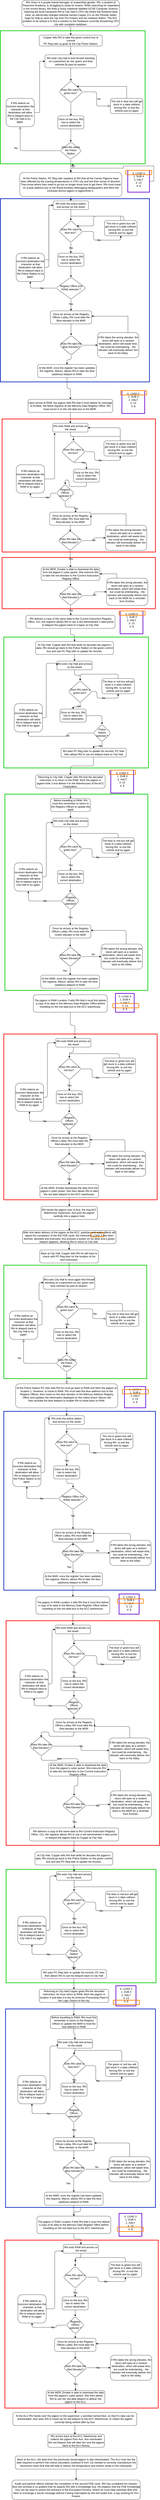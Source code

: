 <mxfile version="24.6.1" type="device">
  <diagram id="C5RBs43oDa-KdzZeNtuy" name="Page-1">
    <mxGraphModel dx="1238" dy="1129" grid="1" gridSize="10" guides="1" tooltips="1" connect="1" arrows="1" fold="1" page="1" pageScale="1" pageWidth="827" pageHeight="1169" background="#ffffff" math="0" shadow="0">
      <root>
        <mxCell id="WIyWlLk6GJQsqaUBKTNV-0" />
        <mxCell id="WIyWlLk6GJQsqaUBKTNV-1" parent="WIyWlLk6GJQsqaUBKTNV-0" />
        <mxCell id="Cp76jTG2CKFqvKzDQMCV-312" value="" style="rounded=1;whiteSpace=wrap;html=1;shadow=0;glass=0;strokeColor=#FF8000;strokeWidth=3;align=center;verticalAlign=middle;fontFamily=Helvetica;fontSize=12;fontColor=#000000;fillColor=none;" parent="WIyWlLk6GJQsqaUBKTNV-1" vertex="1">
          <mxGeometry x="450.5" y="5670" width="59.5" height="20" as="geometry" />
        </mxCell>
        <mxCell id="Cp76jTG2CKFqvKzDQMCV-257" value="" style="rounded=0;whiteSpace=wrap;html=1;fillColor=none;strokeWidth=3;strokeColor=#00CC00;" parent="WIyWlLk6GJQsqaUBKTNV-1" vertex="1">
          <mxGeometry x="49.5" y="2940" width="666" height="600" as="geometry" />
        </mxCell>
        <mxCell id="Cp76jTG2CKFqvKzDQMCV-256" value="" style="rounded=0;whiteSpace=wrap;html=1;fillColor=none;strokeWidth=3;strokeColor=#FF0000;" parent="WIyWlLk6GJQsqaUBKTNV-1" vertex="1">
          <mxGeometry x="41.5" y="2575" width="706" height="235" as="geometry" />
        </mxCell>
        <mxCell id="Cp76jTG2CKFqvKzDQMCV-254" value="" style="rounded=0;whiteSpace=wrap;html=1;fillColor=none;strokeWidth=3;strokeColor=#001DBC;" parent="WIyWlLk6GJQsqaUBKTNV-1" vertex="1">
          <mxGeometry x="34" y="930" width="686" height="840" as="geometry" />
        </mxCell>
        <mxCell id="Cp76jTG2CKFqvKzDQMCV-301" value="" style="edgeStyle=orthogonalEdgeStyle;rounded=0;orthogonalLoop=1;jettySize=auto;html=1;fontFamily=Helvetica;fontSize=12;fontColor=#000000;" parent="WIyWlLk6GJQsqaUBKTNV-1" source="Cp76jTG2CKFqvKzDQMCV-253" target="WIyWlLk6GJQsqaUBKTNV-12" edge="1">
          <mxGeometry relative="1" as="geometry" />
        </mxCell>
        <mxCell id="Cp76jTG2CKFqvKzDQMCV-253" value="" style="rounded=0;whiteSpace=wrap;html=1;fillColor=none;strokeWidth=3;strokeColor=#00CC00;" parent="WIyWlLk6GJQsqaUBKTNV-1" vertex="1">
          <mxGeometry x="34" y="160" width="666" height="610" as="geometry" />
        </mxCell>
        <mxCell id="Cp76jTG2CKFqvKzDQMCV-295" value="" style="rounded=0;whiteSpace=wrap;html=1;fillColor=none;strokeWidth=3;strokeColor=#FF0000;" parent="WIyWlLk6GJQsqaUBKTNV-1" vertex="1">
          <mxGeometry x="54.5" y="10290" width="706" height="770" as="geometry" />
        </mxCell>
        <mxCell id="Cp76jTG2CKFqvKzDQMCV-305" value="" style="edgeStyle=orthogonalEdgeStyle;rounded=1;orthogonalLoop=1;jettySize=auto;html=1;fontFamily=Helvetica;fontSize=12;fontColor=#000000;shadow=0;glass=0;strokeColor=#000000;strokeWidth=1;align=center;verticalAlign=middle;fillColor=none;" parent="WIyWlLk6GJQsqaUBKTNV-1" source="Cp76jTG2CKFqvKzDQMCV-293" target="Cp76jTG2CKFqvKzDQMCV-204" edge="1">
          <mxGeometry relative="1" as="geometry" />
        </mxCell>
        <mxCell id="Cp76jTG2CKFqvKzDQMCV-293" value="" style="rounded=0;whiteSpace=wrap;html=1;fillColor=none;strokeColor=#001DBC;strokeWidth=3;" parent="WIyWlLk6GJQsqaUBKTNV-1" vertex="1">
          <mxGeometry x="57.5" y="9230" width="690" height="910" as="geometry" />
        </mxCell>
        <mxCell id="Cp76jTG2CKFqvKzDQMCV-292" value="" style="rounded=0;whiteSpace=wrap;html=1;fillColor=none;strokeColor=#00CC00;strokeWidth=3;" parent="WIyWlLk6GJQsqaUBKTNV-1" vertex="1">
          <mxGeometry x="60" y="8590" width="690" height="520" as="geometry" />
        </mxCell>
        <mxCell id="Cp76jTG2CKFqvKzDQMCV-291" value="" style="rounded=0;whiteSpace=wrap;html=1;fillColor=none;strokeWidth=3;strokeColor=#FF0000;" parent="WIyWlLk6GJQsqaUBKTNV-1" vertex="1">
          <mxGeometry x="60" y="7450" width="706" height="1030" as="geometry" />
        </mxCell>
        <mxCell id="Cp76jTG2CKFqvKzDQMCV-258" value="" style="rounded=0;whiteSpace=wrap;html=1;fillColor=none;strokeWidth=3;strokeColor=#00CC00;" parent="WIyWlLk6GJQsqaUBKTNV-1" vertex="1">
          <mxGeometry x="54.5" y="3660" width="658" height="900" as="geometry" />
        </mxCell>
        <mxCell id="Cp76jTG2CKFqvKzDQMCV-265" value="" style="rounded=0;whiteSpace=wrap;html=1;fillColor=none;strokeWidth=3;strokeColor=#001DBC;" parent="WIyWlLk6GJQsqaUBKTNV-1" vertex="1">
          <mxGeometry x="49.5" y="6490" width="698" height="820" as="geometry" />
        </mxCell>
        <mxCell id="Cp76jTG2CKFqvKzDQMCV-255" value="" style="rounded=0;whiteSpace=wrap;html=1;fillColor=none;strokeWidth=3;strokeColor=#FF0000;" parent="WIyWlLk6GJQsqaUBKTNV-1" vertex="1">
          <mxGeometry x="41.5" y="1940" width="706" height="610" as="geometry" />
        </mxCell>
        <mxCell id="Cp76jTG2CKFqvKzDQMCV-264" value="" style="rounded=0;whiteSpace=wrap;html=1;fillColor=none;strokeWidth=3;strokeColor=#00CC00;" parent="WIyWlLk6GJQsqaUBKTNV-1" vertex="1">
          <mxGeometry x="49.5" y="5820" width="658" height="520" as="geometry" />
        </mxCell>
        <mxCell id="Cp76jTG2CKFqvKzDQMCV-263" value="" style="rounded=0;whiteSpace=wrap;html=1;fillColor=none;strokeWidth=3;strokeColor=#FF0000;" parent="WIyWlLk6GJQsqaUBKTNV-1" vertex="1">
          <mxGeometry x="49.5" y="4760" width="706" height="760" as="geometry" />
        </mxCell>
        <mxCell id="3KE4pI0zSv45nQC56nkA-4" value="" style="edgeStyle=orthogonalEdgeStyle;rounded=1;orthogonalLoop=1;jettySize=auto;html=1;entryX=0.5;entryY=0;entryDx=0;entryDy=0;shadow=0;glass=0;strokeColor=#000000;strokeWidth=1;align=center;verticalAlign=middle;fontFamily=Helvetica;fontSize=12;fontColor=#000000;fillColor=none;" parent="WIyWlLk6GJQsqaUBKTNV-1" source="WIyWlLk6GJQsqaUBKTNV-3" target="3KE4pI0zSv45nQC56nkA-2" edge="1">
          <mxGeometry relative="1" as="geometry" />
        </mxCell>
        <mxCell id="WIyWlLk6GJQsqaUBKTNV-3" value="Rhi Vision is a purple-haired teenager of unspecified gender. Rhi, a student at Passmore Academy, is struggling to study for exams. While searching for inspiration in the school library, Rhi finds a dusty notebook labelled GCSE Computer Science. Opening the book transports Rhi to City Hall in CPU city where the flustered desk clerk, an electrically charged meerkat named Copper (Cu on the Periodic table) begs for help to save the city from Pro Krastor and his malware Nation. The first problem to be solved is to find a solution to the heatwave currently threatening CPU city with complete meltdown." style="rounded=1;whiteSpace=wrap;html=1;glass=0;strokeWidth=1;shadow=0;fillColor=none;strokeColor=#000000;fontColor=#000000;fontFamily=Helvetica;" parent="WIyWlLk6GJQsqaUBKTNV-1" vertex="1">
          <mxGeometry x="132.5" y="20" width="450" height="120" as="geometry" />
        </mxCell>
        <mxCell id="WIyWlLk6GJQsqaUBKTNV-5" value="&lt;span style=&quot;&quot;&gt;No&lt;/span&gt;" style="edgeStyle=orthogonalEdgeStyle;rounded=1;html=1;jettySize=auto;orthogonalLoop=1;endArrow=block;endFill=0;endSize=8;strokeWidth=1;shadow=0;glass=0;strokeColor=#000000;align=center;verticalAlign=middle;fontFamily=Helvetica;fontSize=12;fontColor=#000000;fillColor=none;labelBackgroundColor=none;" parent="WIyWlLk6GJQsqaUBKTNV-1" source="WIyWlLk6GJQsqaUBKTNV-6" target="WIyWlLk6GJQsqaUBKTNV-7" edge="1">
          <mxGeometry y="10" relative="1" as="geometry">
            <mxPoint as="offset" />
          </mxGeometry>
        </mxCell>
        <mxCell id="3KE4pI0zSv45nQC56nkA-16" value="" style="edgeStyle=orthogonalEdgeStyle;rounded=1;orthogonalLoop=1;jettySize=auto;html=1;exitX=0.5;exitY=1;exitDx=0;exitDy=0;entryX=0.5;entryY=0;entryDx=0;entryDy=0;shadow=0;glass=0;strokeColor=#000000;strokeWidth=1;align=center;verticalAlign=middle;fontFamily=Helvetica;fontSize=12;fontColor=#000000;fillColor=none;" parent="WIyWlLk6GJQsqaUBKTNV-1" source="WIyWlLk6GJQsqaUBKTNV-6" target="3KE4pI0zSv45nQC56nkA-5" edge="1">
          <mxGeometry relative="1" as="geometry" />
        </mxCell>
        <mxCell id="WIyWlLk6GJQsqaUBKTNV-6" value="Does Rhi catch a green bus? " style="rhombus;whiteSpace=wrap;html=1;shadow=0;align=center;strokeWidth=1;spacing=6;spacingTop=-4;rounded=1;glass=0;strokeColor=#000000;verticalAlign=middle;fontFamily=Helvetica;fontSize=12;fontColor=#000000;fillColor=none;" parent="WIyWlLk6GJQsqaUBKTNV-1" vertex="1">
          <mxGeometry x="303" y="390" width="110" height="100" as="geometry" />
        </mxCell>
        <mxCell id="3KE4pI0zSv45nQC56nkA-17" value="" style="edgeStyle=orthogonalEdgeStyle;rounded=0;orthogonalLoop=1;jettySize=auto;html=1;exitX=0.5;exitY=0;exitDx=0;exitDy=0;entryX=1;entryY=0;entryDx=0;entryDy=0;" parent="WIyWlLk6GJQsqaUBKTNV-1" source="WIyWlLk6GJQsqaUBKTNV-7" target="WIyWlLk6GJQsqaUBKTNV-6" edge="1">
          <mxGeometry relative="1" as="geometry" />
        </mxCell>
        <mxCell id="WIyWlLk6GJQsqaUBKTNV-7" value="The red or blue bus will get stuck in a data collision forcing Rhi  to exit the vehicle and try again" style="rounded=1;whiteSpace=wrap;html=1;glass=0;strokeWidth=1;shadow=0;strokeColor=#000000;align=center;verticalAlign=middle;fontFamily=Helvetica;fontSize=12;fontColor=#000000;fillColor=none;" parent="WIyWlLk6GJQsqaUBKTNV-1" vertex="1">
          <mxGeometry x="540" y="470" width="150" height="70" as="geometry" />
        </mxCell>
        <mxCell id="WIyWlLk6GJQsqaUBKTNV-8" value="No" style="rounded=1;html=1;jettySize=auto;orthogonalLoop=1;endArrow=block;endFill=0;endSize=8;strokeWidth=1;shadow=0;edgeStyle=orthogonalEdgeStyle;glass=0;strokeColor=#000000;align=center;verticalAlign=middle;fontFamily=Helvetica;fontSize=12;fontColor=#000000;fillColor=none;labelBackgroundColor=none;" parent="WIyWlLk6GJQsqaUBKTNV-1" source="WIyWlLk6GJQsqaUBKTNV-10" target="WIyWlLk6GJQsqaUBKTNV-11" edge="1">
          <mxGeometry x="0.333" y="20" relative="1" as="geometry">
            <mxPoint as="offset" />
          </mxGeometry>
        </mxCell>
        <mxCell id="WIyWlLk6GJQsqaUBKTNV-9" value="Yes" style="edgeStyle=orthogonalEdgeStyle;rounded=1;html=1;jettySize=auto;orthogonalLoop=1;endArrow=block;endFill=0;endSize=8;strokeWidth=1;shadow=0;glass=0;strokeColor=#000000;align=center;verticalAlign=middle;fontFamily=Helvetica;fontSize=12;fontColor=#000000;fillColor=none;labelBackgroundColor=none;" parent="WIyWlLk6GJQsqaUBKTNV-1" source="WIyWlLk6GJQsqaUBKTNV-10" target="WIyWlLk6GJQsqaUBKTNV-12" edge="1">
          <mxGeometry y="10" relative="1" as="geometry">
            <mxPoint as="offset" />
          </mxGeometry>
        </mxCell>
        <mxCell id="WIyWlLk6GJQsqaUBKTNV-10" value="Does Rhi select the Police Station" style="rhombus;whiteSpace=wrap;html=1;shadow=0;align=center;strokeWidth=1;spacing=6;spacingTop=-4;rounded=1;glass=0;strokeColor=#000000;verticalAlign=middle;fontFamily=Helvetica;fontSize=12;fontColor=#000000;fillColor=none;" parent="WIyWlLk6GJQsqaUBKTNV-1" vertex="1">
          <mxGeometry x="308" y="670" width="100" height="80" as="geometry" />
        </mxCell>
        <mxCell id="3KE4pI0zSv45nQC56nkA-21" value="" style="edgeStyle=orthogonalEdgeStyle;rounded=0;orthogonalLoop=1;jettySize=auto;html=1;entryX=0;entryY=0.5;entryDx=0;entryDy=0;" parent="WIyWlLk6GJQsqaUBKTNV-1" source="WIyWlLk6GJQsqaUBKTNV-11" target="3KE4pI0zSv45nQC56nkA-1" edge="1">
          <mxGeometry relative="1" as="geometry" />
        </mxCell>
        <mxCell id="WIyWlLk6GJQsqaUBKTNV-11" value="If Rhi selects an incorrect destination the character at that destination will allow Rhi to teleport back to the City Hall to try again " style="rounded=1;whiteSpace=wrap;html=1;glass=0;strokeWidth=1;shadow=0;strokeColor=#000000;align=center;verticalAlign=middle;fontFamily=Helvetica;fontSize=12;fontColor=#000000;fillColor=none;" parent="WIyWlLk6GJQsqaUBKTNV-1" vertex="1">
          <mxGeometry x="60" y="470" width="130" height="130" as="geometry" />
        </mxCell>
        <mxCell id="WIyWlLk6GJQsqaUBKTNV-12" value="At the Police Station, PC Reg Ister explains to Rhi that all the Carrier Pigeons have been affected by the soaring temperatures in CPU city and lost their sense of direction. They know where they need to go but no longer know how to get there. Rhi must travel on a blue address bus to the Royal Auxiliary Messaging headquarters and fetch the confused techno pigeon in pigeonhole 0. " style="rounded=1;whiteSpace=wrap;html=1;glass=0;strokeWidth=1;shadow=0;strokeColor=#000000;align=center;verticalAlign=middle;fontFamily=Helvetica;fontSize=12;fontColor=#000000;fillColor=none;" parent="WIyWlLk6GJQsqaUBKTNV-1" vertex="1">
          <mxGeometry x="123" y="810" width="470" height="110" as="geometry" />
        </mxCell>
        <mxCell id="3KE4pI0zSv45nQC56nkA-15" value="" style="edgeStyle=orthogonalEdgeStyle;rounded=1;orthogonalLoop=1;jettySize=auto;html=1;entryX=0.5;entryY=0;entryDx=0;entryDy=0;shadow=0;glass=0;strokeColor=#000000;strokeWidth=1;align=center;verticalAlign=middle;fontFamily=Helvetica;fontSize=12;fontColor=#000000;fillColor=none;" parent="WIyWlLk6GJQsqaUBKTNV-1" source="3KE4pI0zSv45nQC56nkA-1" target="WIyWlLk6GJQsqaUBKTNV-6" edge="1">
          <mxGeometry relative="1" as="geometry" />
        </mxCell>
        <mxCell id="3KE4pI0zSv45nQC56nkA-1" value="Rhi exits City Hall to find himself standing on a pavement as red, green and blue vehicles fly past at random." style="rounded=1;whiteSpace=wrap;html=1;shadow=0;glass=0;strokeColor=#000000;strokeWidth=1;align=center;verticalAlign=middle;fontFamily=Helvetica;fontSize=12;fontColor=#000000;fillColor=none;" parent="WIyWlLk6GJQsqaUBKTNV-1" vertex="1">
          <mxGeometry x="239" y="270" width="237" height="60" as="geometry" />
        </mxCell>
        <mxCell id="3KE4pI0zSv45nQC56nkA-3" value="" style="edgeStyle=orthogonalEdgeStyle;rounded=1;orthogonalLoop=1;jettySize=auto;html=1;entryX=0.5;entryY=0;entryDx=0;entryDy=0;shadow=0;glass=0;strokeColor=#000000;strokeWidth=1;align=center;verticalAlign=middle;fontFamily=Helvetica;fontSize=12;fontColor=#000000;fillColor=none;" parent="WIyWlLk6GJQsqaUBKTNV-1" source="3KE4pI0zSv45nQC56nkA-2" target="3KE4pI0zSv45nQC56nkA-1" edge="1">
          <mxGeometry relative="1" as="geometry" />
        </mxCell>
        <mxCell id="3KE4pI0zSv45nQC56nkA-2" value="Copper tells Rhi to take the green control bus to consult&#xa;PC Reg Ister (a goat) at the City Police Station." style="rounded=1;whiteSpace=wrap;html=1;shadow=0;glass=0;strokeColor=#000000;strokeWidth=1;align=center;verticalAlign=middle;fontFamily=Helvetica;fontSize=12;fontColor=#000000;fillColor=none;" parent="WIyWlLk6GJQsqaUBKTNV-1" vertex="1">
          <mxGeometry x="212.5" y="180" width="290" height="50" as="geometry" />
        </mxCell>
        <mxCell id="3KE4pI0zSv45nQC56nkA-10" value="" style="edgeStyle=orthogonalEdgeStyle;rounded=1;orthogonalLoop=1;jettySize=auto;html=1;entryX=0.5;entryY=0;entryDx=0;entryDy=0;shadow=0;glass=0;strokeColor=#000000;strokeWidth=1;align=center;verticalAlign=middle;fontFamily=Helvetica;fontSize=12;fontColor=#000000;fillColor=none;" parent="WIyWlLk6GJQsqaUBKTNV-1" source="3KE4pI0zSv45nQC56nkA-5" target="WIyWlLk6GJQsqaUBKTNV-10" edge="1">
          <mxGeometry relative="1" as="geometry" />
        </mxCell>
        <mxCell id="3KE4pI0zSv45nQC56nkA-5" value="Once on the bus, Rhi has to select the correct destination" style="rounded=1;whiteSpace=wrap;html=1;shadow=0;glass=0;strokeColor=#000000;strokeWidth=1;align=center;verticalAlign=middle;fontFamily=Helvetica;fontSize=12;fontColor=#000000;fillColor=none;" parent="WIyWlLk6GJQsqaUBKTNV-1" vertex="1">
          <mxGeometry x="298" y="550" width="120" height="60" as="geometry" />
        </mxCell>
        <mxCell id="3KE4pI0zSv45nQC56nkA-23" value="" style="edgeStyle=orthogonalEdgeStyle;rounded=1;orthogonalLoop=1;jettySize=auto;html=1;entryX=0.5;entryY=0;entryDx=0;entryDy=0;shadow=0;glass=0;strokeColor=#000000;strokeWidth=1;align=center;verticalAlign=middle;fontFamily=Helvetica;fontSize=12;fontColor=#000000;fillColor=none;labelBackgroundColor=none;" parent="WIyWlLk6GJQsqaUBKTNV-1" source="3KE4pI0zSv45nQC56nkA-18" target="3KE4pI0zSv45nQC56nkA-22" edge="1">
          <mxGeometry relative="1" as="geometry">
            <mxPoint x="359" y="1170" as="targetPoint" />
          </mxGeometry>
        </mxCell>
        <mxCell id="3KE4pI0zSv45nQC56nkA-24" value="Yes" style="edgeLabel;html=1;align=center;verticalAlign=middle;resizable=0;points=[];rounded=1;shadow=0;glass=0;strokeColor=#000000;strokeWidth=1;fontFamily=Helvetica;fontSize=12;fontColor=#000000;fillColor=none;labelBackgroundColor=none;" parent="3KE4pI0zSv45nQC56nkA-23" vertex="1" connectable="0">
          <mxGeometry x="0.025" relative="1" as="geometry">
            <mxPoint as="offset" />
          </mxGeometry>
        </mxCell>
        <mxCell id="3KE4pI0zSv45nQC56nkA-25" value="" style="edgeStyle=orthogonalEdgeStyle;rounded=1;orthogonalLoop=1;jettySize=auto;html=1;entryX=0.5;entryY=1;entryDx=0;entryDy=0;shadow=0;glass=0;strokeColor=#000000;strokeWidth=1;align=center;verticalAlign=middle;fontFamily=Helvetica;fontSize=12;fontColor=#000000;fillColor=none;" parent="WIyWlLk6GJQsqaUBKTNV-1" source="3KE4pI0zSv45nQC56nkA-18" target="3KE4pI0zSv45nQC56nkA-19" edge="1">
          <mxGeometry relative="1" as="geometry">
            <mxPoint x="500" y="1020" as="targetPoint" />
          </mxGeometry>
        </mxCell>
        <mxCell id="3KE4pI0zSv45nQC56nkA-26" value="No" style="edgeLabel;html=1;align=center;verticalAlign=middle;resizable=0;points=[];rounded=1;shadow=0;glass=0;strokeColor=#000000;strokeWidth=1;fontFamily=Helvetica;fontSize=12;fontColor=#000000;fillColor=none;labelBackgroundColor=none;" parent="3KE4pI0zSv45nQC56nkA-25" vertex="1" connectable="0">
          <mxGeometry x="-0.029" relative="1" as="geometry">
            <mxPoint as="offset" />
          </mxGeometry>
        </mxCell>
        <mxCell id="3KE4pI0zSv45nQC56nkA-18" value="Does Rhi catch a blue bus? " style="rhombus;whiteSpace=wrap;html=1;shadow=0;align=center;strokeWidth=1;spacing=6;spacingTop=-4;rounded=1;glass=0;strokeColor=#000000;verticalAlign=middle;fontFamily=Helvetica;fontSize=12;fontColor=#000000;fillColor=none;" parent="WIyWlLk6GJQsqaUBKTNV-1" vertex="1">
          <mxGeometry x="303" y="1030" width="110" height="100" as="geometry" />
        </mxCell>
        <mxCell id="3KE4pI0zSv45nQC56nkA-28" value="" style="edgeStyle=orthogonalEdgeStyle;rounded=0;orthogonalLoop=1;jettySize=auto;html=1;exitX=0.5;exitY=0;exitDx=0;exitDy=0;entryX=0.5;entryY=0;entryDx=0;entryDy=0;" parent="WIyWlLk6GJQsqaUBKTNV-1" source="3KE4pI0zSv45nQC56nkA-19" target="3KE4pI0zSv45nQC56nkA-18" edge="1">
          <mxGeometry relative="1" as="geometry" />
        </mxCell>
        <mxCell id="aFMy5nGIsmuVMfAKusoi-0" style="edgeStyle=orthogonalEdgeStyle;rounded=1;orthogonalLoop=1;jettySize=auto;html=1;entryX=1;entryY=0;entryDx=0;entryDy=0;shadow=0;glass=0;strokeColor=#000000;strokeWidth=1;align=center;verticalAlign=middle;fontFamily=Helvetica;fontSize=12;fontColor=#000000;labelBackgroundColor=default;endArrow=classic;fillColor=none;exitX=0.593;exitY=-0.014;exitDx=0;exitDy=0;exitPerimeter=0;" edge="1" parent="WIyWlLk6GJQsqaUBKTNV-1" source="3KE4pI0zSv45nQC56nkA-19" target="3KE4pI0zSv45nQC56nkA-18">
          <mxGeometry relative="1" as="geometry" />
        </mxCell>
        <mxCell id="3KE4pI0zSv45nQC56nkA-19" value="The red or green bus will get stuck in a data collision forcing Rhi  to exit the vehicle and try again" style="rounded=1;whiteSpace=wrap;html=1;glass=0;strokeWidth=1;shadow=0;strokeColor=#000000;align=center;verticalAlign=middle;fontFamily=Helvetica;fontSize=12;fontColor=#000000;fillColor=none;" parent="WIyWlLk6GJQsqaUBKTNV-1" vertex="1">
          <mxGeometry x="513" y="1030" width="150" height="70" as="geometry" />
        </mxCell>
        <mxCell id="Cp76jTG2CKFqvKzDQMCV-277" value="" style="edgeStyle=orthogonalEdgeStyle;rounded=1;orthogonalLoop=1;jettySize=auto;html=1;shadow=0;glass=0;strokeColor=#000000;strokeWidth=1;align=center;verticalAlign=middle;fontFamily=Helvetica;fontSize=12;fontColor=#000000;fillColor=none;" parent="WIyWlLk6GJQsqaUBKTNV-1" source="3KE4pI0zSv45nQC56nkA-22" target="Cp76jTG2CKFqvKzDQMCV-269" edge="1">
          <mxGeometry relative="1" as="geometry" />
        </mxCell>
        <mxCell id="3KE4pI0zSv45nQC56nkA-22" value="Once on the bus, Rhi has to select the correct destination" style="rounded=1;whiteSpace=wrap;html=1;shadow=0;glass=0;strokeColor=#000000;strokeWidth=1;align=center;verticalAlign=middle;fontFamily=Helvetica;fontSize=12;fontColor=#000000;fillColor=none;" parent="WIyWlLk6GJQsqaUBKTNV-1" vertex="1">
          <mxGeometry x="298" y="1180" width="120" height="60" as="geometry" />
        </mxCell>
        <mxCell id="3KE4pI0zSv45nQC56nkA-27" value="" style="edgeStyle=orthogonalEdgeStyle;rounded=1;orthogonalLoop=1;jettySize=auto;html=1;entryX=0.5;entryY=0;entryDx=0;entryDy=0;shadow=0;glass=0;strokeColor=#000000;strokeWidth=1;align=center;verticalAlign=middle;fontFamily=Helvetica;fontSize=12;fontColor=#000000;fillColor=none;" parent="WIyWlLk6GJQsqaUBKTNV-1" source="WIyWlLk6GJQsqaUBKTNV-12" target="3KE4pI0zSv45nQC56nkA-32" edge="1">
          <mxGeometry relative="1" as="geometry" />
        </mxCell>
        <mxCell id="3KE4pI0zSv45nQC56nkA-56" value="" style="edgeStyle=orthogonalEdgeStyle;rounded=1;orthogonalLoop=1;jettySize=auto;html=1;entryX=0.5;entryY=0;entryDx=0;entryDy=0;shadow=0;glass=0;strokeColor=#000000;strokeWidth=1;align=center;verticalAlign=middle;fontFamily=Helvetica;fontSize=12;fontColor=#000000;fillColor=none;" parent="WIyWlLk6GJQsqaUBKTNV-1" source="3KE4pI0zSv45nQC56nkA-30" target="3KE4pI0zSv45nQC56nkA-55" edge="1">
          <mxGeometry relative="1" as="geometry" />
        </mxCell>
        <mxCell id="3KE4pI0zSv45nQC56nkA-30" value="Upon arrival at RAM, the pigeon tells Rhi that it must deliver its message to Emdee, the feline registrar at the Memory Data Registry Office. Rhi must escort it on the red data bus to the MDR. " style="rounded=1;whiteSpace=wrap;html=1;shadow=0;glass=0;strokeColor=#000000;strokeWidth=1;align=center;verticalAlign=middle;fontFamily=Helvetica;fontSize=12;fontColor=#000000;fillColor=none;" parent="WIyWlLk6GJQsqaUBKTNV-1" vertex="1">
          <mxGeometry x="161" y="1850" width="390" height="60" as="geometry" />
        </mxCell>
        <mxCell id="3KE4pI0zSv45nQC56nkA-38" value="" style="edgeStyle=orthogonalEdgeStyle;rounded=0;orthogonalLoop=1;jettySize=auto;html=1;entryX=0;entryY=0.5;entryDx=0;entryDy=0;" parent="WIyWlLk6GJQsqaUBKTNV-1" source="3KE4pI0zSv45nQC56nkA-31" target="3KE4pI0zSv45nQC56nkA-32" edge="1">
          <mxGeometry relative="1" as="geometry">
            <Array as="points">
              <mxPoint x="257" y="1210" />
              <mxPoint x="257" y="960" />
            </Array>
          </mxGeometry>
        </mxCell>
        <mxCell id="aFMy5nGIsmuVMfAKusoi-1" style="edgeStyle=orthogonalEdgeStyle;shape=connector;rounded=1;orthogonalLoop=1;jettySize=auto;html=1;entryX=0;entryY=0.5;entryDx=0;entryDy=0;shadow=0;glass=0;strokeColor=#000000;strokeWidth=1;align=center;verticalAlign=middle;fontFamily=Helvetica;fontSize=12;fontColor=#000000;labelBackgroundColor=default;endArrow=classic;fillColor=none;" edge="1" parent="WIyWlLk6GJQsqaUBKTNV-1" source="3KE4pI0zSv45nQC56nkA-31" target="3KE4pI0zSv45nQC56nkA-32">
          <mxGeometry relative="1" as="geometry" />
        </mxCell>
        <mxCell id="3KE4pI0zSv45nQC56nkA-31" value="If Rhi selects an incorrect destination the character at that destination will allow Rhi to teleport back to the Police Station to try again " style="rounded=1;whiteSpace=wrap;html=1;glass=0;strokeWidth=1;shadow=0;strokeColor=#000000;align=center;verticalAlign=middle;fontFamily=Helvetica;fontSize=12;fontColor=#000000;fillColor=none;" parent="WIyWlLk6GJQsqaUBKTNV-1" vertex="1">
          <mxGeometry x="106.5" y="1180" width="130" height="130" as="geometry" />
        </mxCell>
        <mxCell id="3KE4pI0zSv45nQC56nkA-33" value="" style="edgeStyle=orthogonalEdgeStyle;rounded=1;orthogonalLoop=1;jettySize=auto;html=1;shadow=0;glass=0;strokeColor=#000000;strokeWidth=1;align=center;verticalAlign=middle;fontFamily=Helvetica;fontSize=12;fontColor=#000000;fillColor=none;" parent="WIyWlLk6GJQsqaUBKTNV-1" source="3KE4pI0zSv45nQC56nkA-32" edge="1">
          <mxGeometry relative="1" as="geometry">
            <mxPoint x="358" y="1030" as="targetPoint" />
          </mxGeometry>
        </mxCell>
        <mxCell id="3KE4pI0zSv45nQC56nkA-32" value="Rhi exits the police station and arrives on the street" style="rounded=1;whiteSpace=wrap;html=1;shadow=0;glass=0;strokeColor=#000000;strokeWidth=1;align=center;verticalAlign=middle;fontFamily=Helvetica;fontSize=12;fontColor=#000000;fillColor=none;" parent="WIyWlLk6GJQsqaUBKTNV-1" vertex="1">
          <mxGeometry x="277" y="940" width="162" height="40" as="geometry" />
        </mxCell>
        <mxCell id="3KE4pI0zSv45nQC56nkA-40" value="" style="edgeStyle=orthogonalEdgeStyle;rounded=1;orthogonalLoop=1;jettySize=auto;html=1;entryX=0.5;entryY=0;entryDx=0;entryDy=0;shadow=0;glass=0;strokeColor=#000000;strokeWidth=1;align=center;verticalAlign=middle;fontFamily=Helvetica;fontSize=12;fontColor=#000000;fillColor=none;" parent="WIyWlLk6GJQsqaUBKTNV-1" source="3KE4pI0zSv45nQC56nkA-44" target="3KE4pI0zSv45nQC56nkA-48" edge="1">
          <mxGeometry relative="1" as="geometry">
            <mxPoint x="357" y="2140" as="targetPoint" />
            <Array as="points">
              <mxPoint x="429" y="2140" />
              <mxPoint x="429" y="2150" />
              <mxPoint x="430" y="2150" />
            </Array>
          </mxGeometry>
        </mxCell>
        <mxCell id="3KE4pI0zSv45nQC56nkA-41" value="Yes" style="edgeLabel;html=1;align=center;verticalAlign=middle;resizable=0;points=[];labelBackgroundColor=none;rounded=1;shadow=0;glass=0;strokeColor=#000000;strokeWidth=1;fontFamily=Helvetica;fontSize=12;fontColor=#000000;fillColor=none;" parent="3KE4pI0zSv45nQC56nkA-40" vertex="1" connectable="0">
          <mxGeometry x="0.025" relative="1" as="geometry">
            <mxPoint as="offset" />
          </mxGeometry>
        </mxCell>
        <mxCell id="3KE4pI0zSv45nQC56nkA-42" value="" style="edgeStyle=orthogonalEdgeStyle;rounded=1;orthogonalLoop=1;jettySize=auto;html=1;entryX=0.5;entryY=1;entryDx=0;entryDy=0;shadow=0;glass=0;strokeColor=#000000;strokeWidth=1;align=center;verticalAlign=middle;fontFamily=Helvetica;fontSize=12;fontColor=#000000;fillColor=none;" parent="WIyWlLk6GJQsqaUBKTNV-1" source="3KE4pI0zSv45nQC56nkA-44" target="3KE4pI0zSv45nQC56nkA-46" edge="1">
          <mxGeometry relative="1" as="geometry">
            <mxPoint x="498" y="1990" as="targetPoint" />
          </mxGeometry>
        </mxCell>
        <mxCell id="3KE4pI0zSv45nQC56nkA-43" value="No" style="edgeLabel;html=1;align=center;verticalAlign=middle;resizable=0;points=[];rounded=1;shadow=0;glass=0;strokeColor=#000000;strokeWidth=1;fontFamily=Helvetica;fontSize=12;fontColor=#000000;fillColor=none;labelBackgroundColor=none;" parent="3KE4pI0zSv45nQC56nkA-42" vertex="1" connectable="0">
          <mxGeometry x="-0.029" relative="1" as="geometry">
            <mxPoint as="offset" />
          </mxGeometry>
        </mxCell>
        <mxCell id="3KE4pI0zSv45nQC56nkA-44" value="Does Rhi catch a red bus? " style="rhombus;whiteSpace=wrap;html=1;shadow=0;align=center;strokeWidth=1;spacing=6;spacingTop=-4;rounded=1;glass=0;strokeColor=#000000;verticalAlign=middle;fontFamily=Helvetica;fontSize=12;fontColor=#000000;fillColor=none;" parent="WIyWlLk6GJQsqaUBKTNV-1" vertex="1">
          <mxGeometry x="315" y="2040" width="110" height="100" as="geometry" />
        </mxCell>
        <mxCell id="3KE4pI0zSv45nQC56nkA-45" value="" style="edgeStyle=orthogonalEdgeStyle;rounded=0;orthogonalLoop=1;jettySize=auto;html=1;exitX=0.5;exitY=0;exitDx=0;exitDy=0;entryX=0.5;entryY=0;entryDx=0;entryDy=0;" parent="WIyWlLk6GJQsqaUBKTNV-1" source="3KE4pI0zSv45nQC56nkA-46" target="3KE4pI0zSv45nQC56nkA-44" edge="1">
          <mxGeometry relative="1" as="geometry" />
        </mxCell>
        <mxCell id="aFMy5nGIsmuVMfAKusoi-5" style="edgeStyle=orthogonalEdgeStyle;shape=connector;rounded=1;orthogonalLoop=1;jettySize=auto;html=1;exitX=0.5;exitY=0;exitDx=0;exitDy=0;entryX=1;entryY=0.5;entryDx=0;entryDy=0;shadow=0;glass=0;strokeColor=#000000;strokeWidth=1;align=center;verticalAlign=middle;fontFamily=Helvetica;fontSize=12;fontColor=#000000;labelBackgroundColor=none;resizable=0;endArrow=classic;fillColor=none;" edge="1" parent="WIyWlLk6GJQsqaUBKTNV-1" source="3KE4pI0zSv45nQC56nkA-46" target="3KE4pI0zSv45nQC56nkA-55">
          <mxGeometry relative="1" as="geometry" />
        </mxCell>
        <mxCell id="3KE4pI0zSv45nQC56nkA-46" value="The blue or green bus will get stuck in a data collision forcing Rhi  to exit the vehicle and try again" style="rounded=1;whiteSpace=wrap;html=1;glass=0;strokeWidth=1;shadow=0;strokeColor=#000000;align=center;verticalAlign=middle;fontFamily=Helvetica;fontSize=12;fontColor=#000000;fillColor=none;" parent="WIyWlLk6GJQsqaUBKTNV-1" vertex="1">
          <mxGeometry x="510.5" y="2040" width="150" height="70" as="geometry" />
        </mxCell>
        <mxCell id="3KE4pI0zSv45nQC56nkA-47" value="" style="edgeStyle=orthogonalEdgeStyle;rounded=1;orthogonalLoop=1;jettySize=auto;html=1;shadow=0;glass=0;strokeColor=#000000;strokeWidth=1;align=center;verticalAlign=middle;fontFamily=Helvetica;fontSize=12;fontColor=#000000;fillColor=none;" parent="WIyWlLk6GJQsqaUBKTNV-1" source="3KE4pI0zSv45nQC56nkA-48" target="3KE4pI0zSv45nQC56nkA-51" edge="1">
          <mxGeometry relative="1" as="geometry" />
        </mxCell>
        <mxCell id="3KE4pI0zSv45nQC56nkA-48" value="Once on the bus, Rhi has to select the correct destination" style="rounded=1;whiteSpace=wrap;html=1;shadow=0;glass=0;strokeColor=#000000;strokeWidth=1;align=center;verticalAlign=middle;fontFamily=Helvetica;fontSize=12;fontColor=#000000;fillColor=none;" parent="WIyWlLk6GJQsqaUBKTNV-1" vertex="1">
          <mxGeometry x="370" y="2170" width="120" height="60" as="geometry" />
        </mxCell>
        <mxCell id="3KE4pI0zSv45nQC56nkA-49" value="" style="edgeStyle=orthogonalEdgeStyle;rounded=1;orthogonalLoop=1;jettySize=auto;html=1;entryX=0.5;entryY=1;entryDx=0;entryDy=0;shadow=0;glass=0;strokeColor=#000000;strokeWidth=1;align=center;verticalAlign=middle;fontFamily=Helvetica;fontSize=12;fontColor=#000000;labelBackgroundColor=none;resizable=0;fillColor=none;gradientColor=none;" parent="WIyWlLk6GJQsqaUBKTNV-1" source="3KE4pI0zSv45nQC56nkA-51" target="3KE4pI0zSv45nQC56nkA-53" edge="1">
          <mxGeometry relative="1" as="geometry" />
        </mxCell>
        <mxCell id="3KE4pI0zSv45nQC56nkA-50" value="No" style="edgeLabel;html=1;align=center;verticalAlign=middle;resizable=0;points=[];labelBackgroundColor=none;rounded=1;shadow=0;glass=0;strokeColor=#000000;strokeWidth=1;fontFamily=Helvetica;fontSize=12;fontColor=#000000;fillColor=none;gradientColor=none;" parent="3KE4pI0zSv45nQC56nkA-49" vertex="1" connectable="0">
          <mxGeometry x="-0.229" relative="1" as="geometry">
            <mxPoint as="offset" />
          </mxGeometry>
        </mxCell>
        <mxCell id="3KE4pI0zSv45nQC56nkA-51" value="Registry Offices selected ?" style="rhombus;whiteSpace=wrap;html=1;shadow=0;align=center;strokeWidth=1;spacing=6;spacingTop=-4;rounded=1;glass=0;strokeColor=#000000;verticalAlign=middle;fontFamily=Helvetica;fontSize=12;fontColor=#000000;fillColor=none;" parent="WIyWlLk6GJQsqaUBKTNV-1" vertex="1">
          <mxGeometry x="291" y="2240" width="82" height="80" as="geometry" />
        </mxCell>
        <mxCell id="3KE4pI0zSv45nQC56nkA-53" value="If Rhi selects an incorrect destination the character at that destination will allow Rhi to teleport back to RAM to try again " style="rounded=1;whiteSpace=wrap;html=1;glass=0;strokeWidth=1;shadow=0;strokeColor=#000000;align=center;verticalAlign=middle;fontFamily=Helvetica;fontSize=12;fontColor=#000000;fillColor=none;" parent="WIyWlLk6GJQsqaUBKTNV-1" vertex="1">
          <mxGeometry x="107" y="2150" width="130" height="130" as="geometry" />
        </mxCell>
        <mxCell id="Cp76jTG2CKFqvKzDQMCV-266" value="" style="edgeStyle=orthogonalEdgeStyle;rounded=1;orthogonalLoop=1;jettySize=auto;html=1;entryX=0.5;entryY=0;entryDx=0;entryDy=0;shadow=0;glass=0;strokeColor=#000000;strokeWidth=1;align=center;verticalAlign=middle;fontFamily=Helvetica;fontSize=12;fontColor=#000000;fillColor=none;" parent="WIyWlLk6GJQsqaUBKTNV-1" source="3KE4pI0zSv45nQC56nkA-55" target="3KE4pI0zSv45nQC56nkA-44" edge="1">
          <mxGeometry relative="1" as="geometry" />
        </mxCell>
        <mxCell id="3KE4pI0zSv45nQC56nkA-55" value="Rhi exits RAM and arrives on the street" style="rounded=1;whiteSpace=wrap;html=1;shadow=0;glass=0;strokeColor=#000000;strokeWidth=1;align=center;verticalAlign=middle;fontFamily=Helvetica;fontSize=12;fontColor=#000000;fillColor=none;" parent="WIyWlLk6GJQsqaUBKTNV-1" vertex="1">
          <mxGeometry x="275" y="1960" width="162" height="40" as="geometry" />
        </mxCell>
        <mxCell id="3KE4pI0zSv45nQC56nkA-75" value="" style="edgeStyle=orthogonalEdgeStyle;rounded=1;orthogonalLoop=1;jettySize=auto;html=1;entryX=0.5;entryY=0;entryDx=0;entryDy=0;shadow=0;glass=0;strokeColor=#000000;strokeWidth=1;align=center;verticalAlign=middle;fontFamily=Helvetica;fontSize=12;fontColor=#000000;fillColor=none;" parent="WIyWlLk6GJQsqaUBKTNV-1" source="3KE4pI0zSv45nQC56nkA-57" target="3KE4pI0zSv45nQC56nkA-70" edge="1">
          <mxGeometry relative="1" as="geometry" />
        </mxCell>
        <mxCell id="3KE4pI0zSv45nQC56nkA-57" value="At the MDR, Emdee is able to download the data from the pigeon’s cyber jacket. She instructs Rhi to take the red elevator to the Current Instruction Registry Office" style="rounded=1;whiteSpace=wrap;html=1;shadow=0;glass=0;strokeColor=#000000;strokeWidth=1;align=center;verticalAlign=middle;fontFamily=Helvetica;fontSize=12;fontColor=#000000;fillColor=none;" parent="WIyWlLk6GJQsqaUBKTNV-1" vertex="1">
          <mxGeometry x="221.5" y="2620" width="270" height="60" as="geometry" />
        </mxCell>
        <mxCell id="3KE4pI0zSv45nQC56nkA-58" value="Once he arrives at the Registry Offices Lobby, Rhi must take the Red elevator to the MDR" style="rounded=1;whiteSpace=wrap;html=1;shadow=0;glass=0;strokeColor=#000000;strokeWidth=1;align=center;verticalAlign=middle;fontFamily=Helvetica;fontSize=12;fontColor=#000000;fillColor=none;" parent="WIyWlLk6GJQsqaUBKTNV-1" vertex="1">
          <mxGeometry x="260.5" y="2367.5" width="190" height="60" as="geometry" />
        </mxCell>
        <mxCell id="3KE4pI0zSv45nQC56nkA-66" value="" style="edgeStyle=orthogonalEdgeStyle;rounded=1;orthogonalLoop=1;jettySize=auto;html=1;entryX=0.5;entryY=0;entryDx=0;entryDy=0;shadow=0;glass=0;strokeColor=#000000;strokeWidth=1;align=center;verticalAlign=middle;fontFamily=Helvetica;fontSize=12;fontColor=#000000;fillColor=none;" parent="WIyWlLk6GJQsqaUBKTNV-1" source="3KE4pI0zSv45nQC56nkA-59" target="3KE4pI0zSv45nQC56nkA-57" edge="1">
          <mxGeometry relative="1" as="geometry" />
        </mxCell>
        <mxCell id="3KE4pI0zSv45nQC56nkA-67" value="Yes" style="edgeLabel;html=1;align=center;verticalAlign=middle;resizable=0;points=[];rounded=1;shadow=0;glass=0;strokeColor=#000000;strokeWidth=1;fontFamily=Helvetica;fontSize=12;fontColor=#000000;fillColor=none;labelBackgroundColor=none;" parent="3KE4pI0zSv45nQC56nkA-66" vertex="1" connectable="0">
          <mxGeometry x="0.008" relative="1" as="geometry">
            <mxPoint as="offset" />
          </mxGeometry>
        </mxCell>
        <mxCell id="3KE4pI0zSv45nQC56nkA-59" value="Does Rhi take the Red Elevator?" style="rhombus;whiteSpace=wrap;html=1;rounded=1;shadow=0;glass=0;strokeColor=#000000;strokeWidth=1;align=center;verticalAlign=middle;fontFamily=Helvetica;fontSize=12;fontColor=#000000;fillColor=none;" parent="WIyWlLk6GJQsqaUBKTNV-1" vertex="1">
          <mxGeometry x="300" y="2452.5" width="110" height="90" as="geometry" />
        </mxCell>
        <mxCell id="3KE4pI0zSv45nQC56nkA-60" value="If Rhi takes the wrong elevator, the doors will open at a random destination, which will waste time, but could be entertaining... the elevator will eventually deliver him back to the lobby." style="rounded=1;whiteSpace=wrap;html=1;shadow=0;glass=0;strokeColor=#000000;strokeWidth=1;align=center;verticalAlign=middle;fontFamily=Helvetica;fontSize=12;fontColor=#000000;fillColor=none;" parent="WIyWlLk6GJQsqaUBKTNV-1" vertex="1">
          <mxGeometry x="517.5" y="2427.5" width="190" height="115" as="geometry" />
        </mxCell>
        <mxCell id="3KE4pI0zSv45nQC56nkA-61" value="" style="edgeStyle=orthogonalEdgeStyle;rounded=1;orthogonalLoop=1;jettySize=auto;html=1;entryX=0.496;entryY=0.045;entryDx=0;entryDy=0;entryPerimeter=0;shadow=0;glass=0;strokeColor=#000000;strokeWidth=1;align=center;verticalAlign=middle;fontFamily=Helvetica;fontSize=12;fontColor=#000000;fillColor=none;" parent="WIyWlLk6GJQsqaUBKTNV-1" source="3KE4pI0zSv45nQC56nkA-58" target="3KE4pI0zSv45nQC56nkA-59" edge="1">
          <mxGeometry relative="1" as="geometry" />
        </mxCell>
        <mxCell id="3KE4pI0zSv45nQC56nkA-62" value="" style="edgeStyle=orthogonalEdgeStyle;rounded=1;orthogonalLoop=1;jettySize=auto;html=1;exitX=1;exitY=0.5;exitDx=0;exitDy=0;entryX=0;entryY=0.5;entryDx=0;entryDy=0;shadow=0;glass=0;strokeColor=#000000;strokeWidth=1;align=center;verticalAlign=middle;fontFamily=Helvetica;fontSize=12;fontColor=#000000;fillColor=none;" parent="WIyWlLk6GJQsqaUBKTNV-1" source="3KE4pI0zSv45nQC56nkA-59" target="3KE4pI0zSv45nQC56nkA-60" edge="1">
          <mxGeometry relative="1" as="geometry" />
        </mxCell>
        <mxCell id="3KE4pI0zSv45nQC56nkA-65" value="No" style="edgeLabel;html=1;align=center;verticalAlign=middle;resizable=0;points=[];labelBackgroundColor=none;rounded=1;shadow=0;glass=0;strokeColor=#000000;strokeWidth=1;fontFamily=Helvetica;fontSize=12;fontColor=#000000;fillColor=none;" parent="3KE4pI0zSv45nQC56nkA-62" vertex="1" connectable="0">
          <mxGeometry x="-0.071" relative="1" as="geometry">
            <mxPoint as="offset" />
          </mxGeometry>
        </mxCell>
        <mxCell id="3KE4pI0zSv45nQC56nkA-64" value="" style="edgeStyle=orthogonalEdgeStyle;rounded=0;orthogonalLoop=1;jettySize=auto;html=1;entryX=1;entryY=0.412;entryDx=0;entryDy=0;entryPerimeter=0;" parent="WIyWlLk6GJQsqaUBKTNV-1" source="3KE4pI0zSv45nQC56nkA-60" target="3KE4pI0zSv45nQC56nkA-58" edge="1">
          <mxGeometry relative="1" as="geometry">
            <Array as="points">
              <mxPoint x="612.5" y="2375" />
            </Array>
          </mxGeometry>
        </mxCell>
        <mxCell id="3KE4pI0zSv45nQC56nkA-68" value="" style="edgeStyle=orthogonalEdgeStyle;rounded=1;orthogonalLoop=1;jettySize=auto;html=1;shadow=0;glass=0;strokeColor=#000000;strokeWidth=1;align=center;verticalAlign=middle;fontFamily=Helvetica;fontSize=12;fontColor=#000000;fillColor=none;" parent="WIyWlLk6GJQsqaUBKTNV-1" source="3KE4pI0zSv45nQC56nkA-70" edge="1">
          <mxGeometry relative="1" as="geometry">
            <mxPoint x="357.5" y="2840" as="targetPoint" />
          </mxGeometry>
        </mxCell>
        <mxCell id="3KE4pI0zSv45nQC56nkA-69" value="Yes" style="edgeLabel;html=1;align=center;verticalAlign=middle;resizable=0;points=[];rounded=1;shadow=0;glass=0;strokeColor=#000000;strokeWidth=1;fontFamily=Helvetica;fontSize=12;fontColor=#000000;fillColor=none;labelBackgroundColor=none;" parent="3KE4pI0zSv45nQC56nkA-68" vertex="1" connectable="0">
          <mxGeometry x="0.008" relative="1" as="geometry">
            <mxPoint as="offset" />
          </mxGeometry>
        </mxCell>
        <mxCell id="3KE4pI0zSv45nQC56nkA-70" value="Does Rhi take the Red Elevator?" style="rhombus;whiteSpace=wrap;html=1;rounded=1;shadow=0;glass=0;strokeColor=#000000;strokeWidth=1;align=center;verticalAlign=middle;fontFamily=Helvetica;fontSize=12;fontColor=#000000;fillColor=none;" parent="WIyWlLk6GJQsqaUBKTNV-1" vertex="1">
          <mxGeometry x="301.5" y="2705" width="110" height="90" as="geometry" />
        </mxCell>
        <mxCell id="Cp76jTG2CKFqvKzDQMCV-24" value="" style="edgeStyle=orthogonalEdgeStyle;rounded=0;orthogonalLoop=1;jettySize=auto;html=1;exitX=0.25;exitY=0;exitDx=0;exitDy=0;entryX=1;entryY=0.5;entryDx=0;entryDy=0;" parent="WIyWlLk6GJQsqaUBKTNV-1" source="3KE4pI0zSv45nQC56nkA-71" target="3KE4pI0zSv45nQC56nkA-57" edge="1">
          <mxGeometry relative="1" as="geometry" />
        </mxCell>
        <mxCell id="3KE4pI0zSv45nQC56nkA-71" value="If Rhi takes the wrong elevator, the doors will open at a random destination, which will waste time, but could be entertaining... the elevator will eventually deliver him back to the MDR for a reminder from EmDee." style="rounded=1;whiteSpace=wrap;html=1;shadow=0;glass=0;strokeColor=#000000;strokeWidth=1;align=center;verticalAlign=middle;fontFamily=Helvetica;fontSize=12;fontColor=#000000;fillColor=none;" parent="WIyWlLk6GJQsqaUBKTNV-1" vertex="1">
          <mxGeometry x="522.5" y="2670" width="190" height="125" as="geometry" />
        </mxCell>
        <mxCell id="3KE4pI0zSv45nQC56nkA-72" value="" style="edgeStyle=orthogonalEdgeStyle;rounded=1;orthogonalLoop=1;jettySize=auto;html=1;exitX=1;exitY=0.5;exitDx=0;exitDy=0;entryX=0;entryY=0.5;entryDx=0;entryDy=0;shadow=0;glass=0;strokeColor=#000000;strokeWidth=1;align=center;verticalAlign=middle;fontFamily=Helvetica;fontSize=12;fontColor=#000000;fillColor=none;" parent="WIyWlLk6GJQsqaUBKTNV-1" source="3KE4pI0zSv45nQC56nkA-70" target="3KE4pI0zSv45nQC56nkA-71" edge="1">
          <mxGeometry relative="1" as="geometry" />
        </mxCell>
        <mxCell id="3KE4pI0zSv45nQC56nkA-73" value="No" style="edgeLabel;html=1;align=center;verticalAlign=middle;resizable=0;points=[];rounded=1;shadow=0;glass=0;strokeColor=#000000;strokeWidth=1;fontFamily=Helvetica;fontSize=12;fontColor=#000000;fillColor=none;labelBackgroundColor=none;" parent="3KE4pI0zSv45nQC56nkA-72" vertex="1" connectable="0">
          <mxGeometry x="-0.071" relative="1" as="geometry">
            <mxPoint as="offset" />
          </mxGeometry>
        </mxCell>
        <mxCell id="3KE4pI0zSv45nQC56nkA-78" value="" style="edgeStyle=orthogonalEdgeStyle;rounded=1;orthogonalLoop=1;jettySize=auto;html=1;entryX=0.5;entryY=0;entryDx=0;entryDy=0;shadow=0;glass=0;strokeColor=#000000;strokeWidth=1;align=center;verticalAlign=middle;fontFamily=Helvetica;fontSize=12;fontColor=#000000;fillColor=none;" parent="WIyWlLk6GJQsqaUBKTNV-1" source="3KE4pI0zSv45nQC56nkA-76" target="3KE4pI0zSv45nQC56nkA-77" edge="1">
          <mxGeometry relative="1" as="geometry" />
        </mxCell>
        <mxCell id="3KE4pI0zSv45nQC56nkA-76" value="Rhi delivers a copy of the same data to the Current Instruction Registry Office. Cici, the registrar allows Rhi to use a red administrator’s data portal to teleport the pigeon back to Copper at City Hall." style="rounded=1;whiteSpace=wrap;html=1;shadow=0;glass=0;strokeColor=#000000;strokeWidth=1;align=center;verticalAlign=middle;fontFamily=Helvetica;fontSize=12;fontColor=#000000;fillColor=none;" parent="WIyWlLk6GJQsqaUBKTNV-1" vertex="1">
          <mxGeometry x="151.5" y="2840" width="410" height="60" as="geometry" />
        </mxCell>
        <mxCell id="3KE4pI0zSv45nQC56nkA-96" value="" style="edgeStyle=orthogonalEdgeStyle;rounded=1;orthogonalLoop=1;jettySize=auto;html=1;entryX=0.5;entryY=0;entryDx=0;entryDy=0;shadow=0;glass=0;strokeColor=#000000;strokeWidth=1;align=center;verticalAlign=middle;fontFamily=Helvetica;fontSize=12;fontColor=#000000;fillColor=none;" parent="WIyWlLk6GJQsqaUBKTNV-1" source="3KE4pI0zSv45nQC56nkA-77" target="3KE4pI0zSv45nQC56nkA-95" edge="1">
          <mxGeometry relative="1" as="geometry" />
        </mxCell>
        <mxCell id="3KE4pI0zSv45nQC56nkA-77" value="At City Hall, Copper tells Rhi that while he decodes the pigeon’s data, Rhi should go back to the Police Station on the green control bus and ask PC Reg Ister to update his records." style="rounded=1;whiteSpace=wrap;html=1;shadow=0;glass=0;strokeColor=#000000;strokeWidth=1;align=center;verticalAlign=middle;fontFamily=Helvetica;fontSize=12;fontColor=#000000;fillColor=none;" parent="WIyWlLk6GJQsqaUBKTNV-1" vertex="1">
          <mxGeometry x="196" y="2960" width="358" height="60" as="geometry" />
        </mxCell>
        <mxCell id="3KE4pI0zSv45nQC56nkA-80" value="" style="edgeStyle=orthogonalEdgeStyle;rounded=1;orthogonalLoop=1;jettySize=auto;html=1;entryX=0.5;entryY=0;entryDx=0;entryDy=0;shadow=0;glass=0;strokeColor=#000000;strokeWidth=1;align=center;verticalAlign=middle;fontFamily=Helvetica;fontSize=12;fontColor=#000000;fillColor=none;" parent="WIyWlLk6GJQsqaUBKTNV-1" source="3KE4pI0zSv45nQC56nkA-84" target="3KE4pI0zSv45nQC56nkA-88" edge="1">
          <mxGeometry relative="1" as="geometry">
            <mxPoint x="347" y="3270" as="targetPoint" />
          </mxGeometry>
        </mxCell>
        <mxCell id="Cp76jTG2CKFqvKzDQMCV-304" value="Yes" style="edgeLabel;html=1;align=center;verticalAlign=middle;resizable=0;points=[];rounded=1;shadow=0;glass=0;strokeColor=#000000;strokeWidth=1;fontFamily=Helvetica;fontSize=12;fontColor=#000000;fillColor=none;labelBackgroundColor=none;" parent="3KE4pI0zSv45nQC56nkA-80" vertex="1" connectable="0">
          <mxGeometry x="-0.16" y="-2" relative="1" as="geometry">
            <mxPoint as="offset" />
          </mxGeometry>
        </mxCell>
        <mxCell id="3KE4pI0zSv45nQC56nkA-82" value="" style="edgeStyle=orthogonalEdgeStyle;rounded=1;orthogonalLoop=1;jettySize=auto;html=1;entryX=0.5;entryY=1;entryDx=0;entryDy=0;shadow=0;glass=0;strokeColor=#000000;strokeWidth=1;align=center;verticalAlign=middle;fontFamily=Helvetica;fontSize=12;fontColor=#000000;fillColor=none;" parent="WIyWlLk6GJQsqaUBKTNV-1" source="3KE4pI0zSv45nQC56nkA-84" target="3KE4pI0zSv45nQC56nkA-86" edge="1">
          <mxGeometry relative="1" as="geometry">
            <mxPoint x="488" y="3120" as="targetPoint" />
          </mxGeometry>
        </mxCell>
        <mxCell id="3KE4pI0zSv45nQC56nkA-83" value="No" style="edgeLabel;html=1;align=center;verticalAlign=middle;resizable=0;points=[];labelBackgroundColor=none;rounded=1;shadow=0;glass=0;strokeColor=#000000;strokeWidth=1;fontFamily=Helvetica;fontSize=12;fontColor=#000000;fillColor=none;" parent="3KE4pI0zSv45nQC56nkA-82" vertex="1" connectable="0">
          <mxGeometry x="-0.029" relative="1" as="geometry">
            <mxPoint as="offset" />
          </mxGeometry>
        </mxCell>
        <mxCell id="3KE4pI0zSv45nQC56nkA-84" value="Does Rhi catch a green bus? " style="rhombus;whiteSpace=wrap;html=1;shadow=0;align=center;strokeWidth=1;spacing=6;spacingTop=-4;rounded=1;glass=0;strokeColor=#000000;verticalAlign=middle;fontFamily=Helvetica;fontSize=12;fontColor=#000000;fillColor=none;" parent="WIyWlLk6GJQsqaUBKTNV-1" vertex="1">
          <mxGeometry x="346" y="3140" width="110" height="100" as="geometry" />
        </mxCell>
        <mxCell id="3KE4pI0zSv45nQC56nkA-85" value="" style="edgeStyle=orthogonalEdgeStyle;rounded=1;orthogonalLoop=1;jettySize=auto;html=1;exitX=0.5;exitY=0;exitDx=0;exitDy=0;entryX=0.5;entryY=0;entryDx=0;entryDy=0;shadow=0;glass=0;strokeColor=#000000;strokeWidth=1;align=center;verticalAlign=middle;fontFamily=Helvetica;fontSize=12;fontColor=#000000;fillColor=none;" parent="WIyWlLk6GJQsqaUBKTNV-1" source="3KE4pI0zSv45nQC56nkA-86" target="3KE4pI0zSv45nQC56nkA-84" edge="1">
          <mxGeometry relative="1" as="geometry" />
        </mxCell>
        <mxCell id="3KE4pI0zSv45nQC56nkA-86" value="The blue or red bus will get stuck in a data collision forcing Rhi  to exit the vehicle and try again" style="rounded=1;whiteSpace=wrap;html=1;glass=0;strokeWidth=1;shadow=0;strokeColor=#000000;align=center;verticalAlign=middle;fontFamily=Helvetica;fontSize=12;fontColor=#000000;fillColor=none;" parent="WIyWlLk6GJQsqaUBKTNV-1" vertex="1">
          <mxGeometry x="501" y="3130" width="150" height="70" as="geometry" />
        </mxCell>
        <mxCell id="3KE4pI0zSv45nQC56nkA-87" value="" style="edgeStyle=orthogonalEdgeStyle;rounded=1;orthogonalLoop=1;jettySize=auto;html=1;shadow=0;glass=0;strokeColor=#000000;strokeWidth=1;align=center;verticalAlign=middle;fontFamily=Helvetica;fontSize=12;fontColor=#000000;fillColor=none;" parent="WIyWlLk6GJQsqaUBKTNV-1" source="3KE4pI0zSv45nQC56nkA-88" target="3KE4pI0zSv45nQC56nkA-91" edge="1">
          <mxGeometry relative="1" as="geometry" />
        </mxCell>
        <mxCell id="3KE4pI0zSv45nQC56nkA-88" value="Once on the bus, Rhi has to select the correct destination" style="rounded=1;whiteSpace=wrap;html=1;shadow=0;glass=0;strokeColor=#000000;strokeWidth=1;align=center;verticalAlign=middle;fontFamily=Helvetica;fontSize=12;fontColor=#000000;fillColor=none;" parent="WIyWlLk6GJQsqaUBKTNV-1" vertex="1">
          <mxGeometry x="308.25" y="3270" width="120" height="60" as="geometry" />
        </mxCell>
        <mxCell id="3KE4pI0zSv45nQC56nkA-89" value="" style="edgeStyle=orthogonalEdgeStyle;rounded=1;orthogonalLoop=1;jettySize=auto;html=1;entryX=0.5;entryY=1;entryDx=0;entryDy=0;shadow=0;glass=0;strokeColor=#000000;strokeWidth=1;align=center;verticalAlign=middle;fontFamily=Helvetica;fontSize=12;fontColor=#000000;fillColor=none;" parent="WIyWlLk6GJQsqaUBKTNV-1" source="3KE4pI0zSv45nQC56nkA-91" target="3KE4pI0zSv45nQC56nkA-93" edge="1">
          <mxGeometry relative="1" as="geometry" />
        </mxCell>
        <mxCell id="3KE4pI0zSv45nQC56nkA-90" value="No" style="edgeLabel;html=1;align=center;verticalAlign=middle;resizable=0;points=[];rounded=1;shadow=0;glass=0;strokeColor=#000000;strokeWidth=1;fontFamily=Helvetica;fontSize=12;fontColor=#000000;fillColor=none;labelBackgroundColor=none;" parent="3KE4pI0zSv45nQC56nkA-89" vertex="1" connectable="0">
          <mxGeometry x="-0.229" relative="1" as="geometry">
            <mxPoint as="offset" />
          </mxGeometry>
        </mxCell>
        <mxCell id="3KE4pI0zSv45nQC56nkA-98" value="" style="edgeStyle=orthogonalEdgeStyle;rounded=1;orthogonalLoop=1;jettySize=auto;html=1;entryX=0.5;entryY=0;entryDx=0;entryDy=0;shadow=0;glass=0;strokeColor=#000000;strokeWidth=1;align=center;verticalAlign=middle;fontFamily=Helvetica;fontSize=12;fontColor=#000000;fillColor=none;" parent="WIyWlLk6GJQsqaUBKTNV-1" source="3KE4pI0zSv45nQC56nkA-91" target="3KE4pI0zSv45nQC56nkA-97" edge="1">
          <mxGeometry relative="1" as="geometry" />
        </mxCell>
        <mxCell id="3KE4pI0zSv45nQC56nkA-99" value="Yes" style="edgeLabel;html=1;align=center;verticalAlign=middle;resizable=0;points=[];rounded=1;shadow=0;glass=0;strokeColor=#000000;strokeWidth=1;fontFamily=Helvetica;fontSize=12;fontColor=#000000;fillColor=none;labelBackgroundColor=none;" parent="3KE4pI0zSv45nQC56nkA-98" vertex="1" connectable="0">
          <mxGeometry x="-0.207" relative="1" as="geometry">
            <mxPoint as="offset" />
          </mxGeometry>
        </mxCell>
        <mxCell id="3KE4pI0zSv45nQC56nkA-91" value="Police Station selected ?" style="rhombus;whiteSpace=wrap;html=1;shadow=0;align=center;strokeWidth=1;spacing=6;spacingTop=-4;rounded=1;glass=0;strokeColor=#000000;verticalAlign=middle;fontFamily=Helvetica;fontSize=12;fontColor=#000000;fillColor=none;" parent="WIyWlLk6GJQsqaUBKTNV-1" vertex="1">
          <mxGeometry x="460.5" y="3340" width="82" height="80" as="geometry" />
        </mxCell>
        <mxCell id="3KE4pI0zSv45nQC56nkA-92" value="" style="edgeStyle=orthogonalEdgeStyle;rounded=1;orthogonalLoop=1;jettySize=auto;html=1;entryX=0;entryY=0.5;entryDx=0;entryDy=0;shadow=0;glass=0;strokeColor=#000000;strokeWidth=1;align=center;verticalAlign=middle;fontFamily=Helvetica;fontSize=12;fontColor=#000000;fillColor=none;" parent="WIyWlLk6GJQsqaUBKTNV-1" source="3KE4pI0zSv45nQC56nkA-93" target="3KE4pI0zSv45nQC56nkA-95" edge="1">
          <mxGeometry relative="1" as="geometry">
            <Array as="points">
              <mxPoint x="245" y="3310" />
              <mxPoint x="245" y="3060" />
            </Array>
          </mxGeometry>
        </mxCell>
        <mxCell id="3KE4pI0zSv45nQC56nkA-93" value="If Rhi selects an incorrect destination the character at that destination will allow Rhi to teleport back to City Hall to try again " style="rounded=1;whiteSpace=wrap;html=1;glass=0;strokeWidth=1;shadow=0;strokeColor=#000000;align=center;verticalAlign=middle;fontFamily=Helvetica;fontSize=12;fontColor=#000000;fillColor=none;" parent="WIyWlLk6GJQsqaUBKTNV-1" vertex="1">
          <mxGeometry x="97.5" y="3245" width="130" height="130" as="geometry" />
        </mxCell>
        <mxCell id="3KE4pI0zSv45nQC56nkA-94" value="" style="edgeStyle=orthogonalEdgeStyle;rounded=1;orthogonalLoop=1;jettySize=auto;html=1;entryX=0.5;entryY=0;entryDx=0;entryDy=0;shadow=0;glass=0;strokeColor=#000000;strokeWidth=1;align=center;verticalAlign=middle;fontFamily=Helvetica;fontSize=12;fontColor=#000000;fillColor=none;" parent="WIyWlLk6GJQsqaUBKTNV-1" source="3KE4pI0zSv45nQC56nkA-95" target="3KE4pI0zSv45nQC56nkA-84" edge="1">
          <mxGeometry relative="1" as="geometry">
            <mxPoint x="346" y="3130" as="targetPoint" />
          </mxGeometry>
        </mxCell>
        <mxCell id="3KE4pI0zSv45nQC56nkA-95" value="Rhi exits City Hall and arrives on the street" style="rounded=1;whiteSpace=wrap;html=1;shadow=0;glass=0;strokeColor=#000000;strokeWidth=1;align=center;verticalAlign=middle;fontFamily=Helvetica;fontSize=12;fontColor=#000000;fillColor=none;" parent="WIyWlLk6GJQsqaUBKTNV-1" vertex="1">
          <mxGeometry x="294" y="3050" width="162" height="40" as="geometry" />
        </mxCell>
        <mxCell id="Cp76jTG2CKFqvKzDQMCV-0" value="" style="edgeStyle=orthogonalEdgeStyle;rounded=1;orthogonalLoop=1;jettySize=auto;html=1;entryX=0.5;entryY=0;entryDx=0;entryDy=0;shadow=0;glass=0;strokeColor=#000000;strokeWidth=1;align=center;verticalAlign=middle;fontFamily=Helvetica;fontSize=12;fontColor=#000000;fillColor=none;" parent="WIyWlLk6GJQsqaUBKTNV-1" source="3KE4pI0zSv45nQC56nkA-97" target="3KE4pI0zSv45nQC56nkA-100" edge="1">
          <mxGeometry relative="1" as="geometry" />
        </mxCell>
        <mxCell id="3KE4pI0zSv45nQC56nkA-97" value="Rhi asks PC Reg Ister to update his records, PC Ister then allows Rhi to use his teleport back to City Hall" style="rounded=1;whiteSpace=wrap;html=1;shadow=0;glass=0;strokeColor=#000000;strokeWidth=1;align=center;verticalAlign=middle;fontFamily=Helvetica;fontSize=12;fontColor=#000000;fillColor=none;" parent="WIyWlLk6GJQsqaUBKTNV-1" vertex="1">
          <mxGeometry x="313" y="3450" width="300" height="40" as="geometry" />
        </mxCell>
        <mxCell id="Cp76jTG2CKFqvKzDQMCV-1" value="" style="edgeStyle=orthogonalEdgeStyle;rounded=1;orthogonalLoop=1;jettySize=auto;html=1;exitX=0.5;exitY=1;exitDx=0;exitDy=0;entryX=0.5;entryY=0;entryDx=0;entryDy=0;labelBackgroundColor=none;shadow=0;glass=0;strokeColor=#000000;strokeWidth=1;align=center;verticalAlign=middle;fontFamily=Helvetica;fontSize=12;fontColor=#000000;fillColor=none;" parent="WIyWlLk6GJQsqaUBKTNV-1" source="3KE4pI0zSv45nQC56nkA-100" target="3KE4pI0zSv45nQC56nkA-101" edge="1">
          <mxGeometry relative="1" as="geometry" />
        </mxCell>
        <mxCell id="3KE4pI0zSv45nQC56nkA-100" value="Returning to City Hall, Copper tells Rhi that the decoded instruction is to return to the RAM, fetch the pigeon in pigeon-hole 3 and deliver it to the Warehouses of the ACC Corporation." style="rounded=1;whiteSpace=wrap;html=1;labelBackgroundColor=none;shadow=0;glass=0;strokeColor=#000000;strokeWidth=1;align=center;verticalAlign=middle;fontFamily=Helvetica;fontSize=12;fontColor=#000000;fillColor=none;" parent="WIyWlLk6GJQsqaUBKTNV-1" vertex="1">
          <mxGeometry x="196" y="3572.5" width="320" height="60" as="geometry" />
        </mxCell>
        <mxCell id="Cp76jTG2CKFqvKzDQMCV-2" value="" style="edgeStyle=orthogonalEdgeStyle;rounded=1;orthogonalLoop=1;jettySize=auto;html=1;labelBackgroundColor=none;shadow=0;glass=0;strokeColor=#000000;strokeWidth=1;align=center;verticalAlign=middle;fontFamily=Helvetica;fontSize=12;fontColor=#000000;fillColor=none;" parent="WIyWlLk6GJQsqaUBKTNV-1" source="3KE4pI0zSv45nQC56nkA-101" target="3KE4pI0zSv45nQC56nkA-117" edge="1">
          <mxGeometry relative="1" as="geometry" />
        </mxCell>
        <mxCell id="3KE4pI0zSv45nQC56nkA-101" value="Before travelling to RAM, Rhi must first remember to return to the Registry Offices to update the MAR" style="rounded=1;whiteSpace=wrap;html=1;labelBackgroundColor=none;shadow=0;glass=0;strokeColor=#000000;strokeWidth=1;align=center;verticalAlign=middle;fontFamily=Helvetica;fontSize=12;fontColor=#000000;fillColor=none;" parent="WIyWlLk6GJQsqaUBKTNV-1" vertex="1">
          <mxGeometry x="265.5" y="3680" width="182" height="60" as="geometry" />
        </mxCell>
        <mxCell id="3KE4pI0zSv45nQC56nkA-102" value="" style="edgeStyle=orthogonalEdgeStyle;rounded=1;orthogonalLoop=1;jettySize=auto;html=1;entryX=0.5;entryY=0;entryDx=0;entryDy=0;labelBackgroundColor=none;shadow=0;glass=0;strokeColor=#000000;strokeWidth=1;align=center;verticalAlign=middle;fontFamily=Helvetica;fontSize=12;fontColor=#000000;fillColor=none;" parent="WIyWlLk6GJQsqaUBKTNV-1" source="3KE4pI0zSv45nQC56nkA-106" target="3KE4pI0zSv45nQC56nkA-110" edge="1">
          <mxGeometry relative="1" as="geometry">
            <mxPoint x="347" y="4000" as="targetPoint" />
          </mxGeometry>
        </mxCell>
        <mxCell id="3KE4pI0zSv45nQC56nkA-103" value="Yes" style="edgeLabel;html=1;align=center;verticalAlign=middle;resizable=0;points=[];labelBackgroundColor=none;rounded=1;shadow=0;glass=0;strokeColor=#000000;strokeWidth=1;fontFamily=Helvetica;fontSize=12;fontColor=#000000;fillColor=none;" parent="3KE4pI0zSv45nQC56nkA-102" vertex="1" connectable="0">
          <mxGeometry x="0.025" relative="1" as="geometry">
            <mxPoint as="offset" />
          </mxGeometry>
        </mxCell>
        <mxCell id="3KE4pI0zSv45nQC56nkA-104" value="" style="edgeStyle=orthogonalEdgeStyle;rounded=1;orthogonalLoop=1;jettySize=auto;html=1;entryX=0.5;entryY=1;entryDx=0;entryDy=0;labelBackgroundColor=none;shadow=0;glass=0;strokeColor=#000000;strokeWidth=1;align=center;verticalAlign=middle;fontFamily=Helvetica;fontSize=12;fontColor=#000000;fillColor=none;" parent="WIyWlLk6GJQsqaUBKTNV-1" source="3KE4pI0zSv45nQC56nkA-106" target="3KE4pI0zSv45nQC56nkA-108" edge="1">
          <mxGeometry relative="1" as="geometry">
            <mxPoint x="488" y="3850" as="targetPoint" />
          </mxGeometry>
        </mxCell>
        <mxCell id="3KE4pI0zSv45nQC56nkA-105" value="No" style="edgeLabel;html=1;align=center;verticalAlign=middle;resizable=0;points=[];labelBackgroundColor=none;rounded=1;shadow=0;glass=0;strokeColor=#000000;strokeWidth=1;fontFamily=Helvetica;fontSize=12;fontColor=#000000;fillColor=none;" parent="3KE4pI0zSv45nQC56nkA-104" vertex="1" connectable="0">
          <mxGeometry x="-0.029" relative="1" as="geometry">
            <mxPoint as="offset" />
          </mxGeometry>
        </mxCell>
        <mxCell id="3KE4pI0zSv45nQC56nkA-106" value="Does Rhi catch a green bus?&amp;nbsp;" style="rhombus;whiteSpace=wrap;html=1;shadow=0;align=center;strokeWidth=1;spacing=6;spacingTop=-4;rounded=1;labelBackgroundColor=none;glass=0;strokeColor=#000000;verticalAlign=middle;fontFamily=Helvetica;fontSize=12;fontColor=#000000;fillColor=none;" parent="WIyWlLk6GJQsqaUBKTNV-1" vertex="1">
          <mxGeometry x="301.5" y="3860" width="110" height="100" as="geometry" />
        </mxCell>
        <mxCell id="3KE4pI0zSv45nQC56nkA-107" value="" style="edgeStyle=orthogonalEdgeStyle;rounded=1;orthogonalLoop=1;jettySize=auto;html=1;exitX=0.5;exitY=0;exitDx=0;exitDy=0;entryX=0.5;entryY=0;entryDx=0;entryDy=0;labelBackgroundColor=none;shadow=0;glass=0;strokeColor=#000000;strokeWidth=1;align=center;verticalAlign=middle;fontFamily=Helvetica;fontSize=12;fontColor=#000000;fillColor=none;" parent="WIyWlLk6GJQsqaUBKTNV-1" source="3KE4pI0zSv45nQC56nkA-108" target="3KE4pI0zSv45nQC56nkA-106" edge="1">
          <mxGeometry relative="1" as="geometry" />
        </mxCell>
        <mxCell id="3KE4pI0zSv45nQC56nkA-108" value="The blue or red bus will get stuck in a data collision forcing Rhi&amp;nbsp; to exit the vehicle and try again" style="rounded=1;whiteSpace=wrap;html=1;glass=0;strokeWidth=1;shadow=0;labelBackgroundColor=none;strokeColor=#000000;align=center;verticalAlign=middle;fontFamily=Helvetica;fontSize=12;fontColor=#000000;fillColor=none;" parent="WIyWlLk6GJQsqaUBKTNV-1" vertex="1">
          <mxGeometry x="501" y="3860" width="150" height="70" as="geometry" />
        </mxCell>
        <mxCell id="3KE4pI0zSv45nQC56nkA-109" value="" style="edgeStyle=orthogonalEdgeStyle;rounded=1;orthogonalLoop=1;jettySize=auto;html=1;labelBackgroundColor=none;shadow=0;glass=0;strokeColor=#000000;strokeWidth=1;align=center;verticalAlign=middle;fontFamily=Helvetica;fontSize=12;fontColor=#000000;fillColor=none;" parent="WIyWlLk6GJQsqaUBKTNV-1" source="3KE4pI0zSv45nQC56nkA-110" target="3KE4pI0zSv45nQC56nkA-113" edge="1">
          <mxGeometry relative="1" as="geometry" />
        </mxCell>
        <mxCell id="3KE4pI0zSv45nQC56nkA-110" value="Once on the bus, Rhi has to select the correct destination" style="rounded=1;whiteSpace=wrap;html=1;labelBackgroundColor=none;shadow=0;glass=0;strokeColor=#000000;strokeWidth=1;align=center;verticalAlign=middle;fontFamily=Helvetica;fontSize=12;fontColor=#000000;fillColor=none;" parent="WIyWlLk6GJQsqaUBKTNV-1" vertex="1">
          <mxGeometry x="296.5" y="4010" width="120" height="60" as="geometry" />
        </mxCell>
        <mxCell id="3KE4pI0zSv45nQC56nkA-111" value="" style="edgeStyle=orthogonalEdgeStyle;rounded=1;orthogonalLoop=1;jettySize=auto;html=1;entryX=0.5;entryY=1;entryDx=0;entryDy=0;labelBackgroundColor=none;shadow=0;glass=0;strokeColor=#000000;strokeWidth=1;align=center;verticalAlign=middle;fontFamily=Helvetica;fontSize=12;fontColor=#000000;fillColor=none;" parent="WIyWlLk6GJQsqaUBKTNV-1" source="3KE4pI0zSv45nQC56nkA-113" target="3KE4pI0zSv45nQC56nkA-115" edge="1">
          <mxGeometry relative="1" as="geometry" />
        </mxCell>
        <mxCell id="3KE4pI0zSv45nQC56nkA-112" value="No" style="edgeLabel;html=1;align=center;verticalAlign=middle;resizable=0;points=[];labelBackgroundColor=none;rounded=1;shadow=0;glass=0;strokeColor=#000000;strokeWidth=1;fontFamily=Helvetica;fontSize=12;fontColor=#000000;fillColor=none;" parent="3KE4pI0zSv45nQC56nkA-111" vertex="1" connectable="0">
          <mxGeometry x="-0.229" relative="1" as="geometry">
            <mxPoint as="offset" />
          </mxGeometry>
        </mxCell>
        <mxCell id="Cp76jTG2CKFqvKzDQMCV-18" value="Yes" style="edgeStyle=orthogonalEdgeStyle;rounded=1;orthogonalLoop=1;jettySize=auto;html=1;entryX=0.5;entryY=0;entryDx=0;entryDy=0;labelBackgroundColor=none;shadow=0;glass=0;strokeColor=#000000;strokeWidth=1;align=center;verticalAlign=middle;fontFamily=Helvetica;fontSize=12;fontColor=#000000;fillColor=none;" parent="WIyWlLk6GJQsqaUBKTNV-1" source="3KE4pI0zSv45nQC56nkA-113" target="Cp76jTG2CKFqvKzDQMCV-10" edge="1">
          <mxGeometry relative="1" as="geometry" />
        </mxCell>
        <mxCell id="3KE4pI0zSv45nQC56nkA-113" value="&amp;nbsp;Registry Offices selected?" style="rhombus;whiteSpace=wrap;html=1;shadow=0;align=center;strokeWidth=1;spacing=6;spacingTop=-4;rounded=1;labelBackgroundColor=none;glass=0;strokeColor=#000000;verticalAlign=middle;fontFamily=Helvetica;fontSize=12;fontColor=#000000;fillColor=none;" parent="WIyWlLk6GJQsqaUBKTNV-1" vertex="1">
          <mxGeometry x="314.5" y="4110" width="82" height="80" as="geometry" />
        </mxCell>
        <mxCell id="3KE4pI0zSv45nQC56nkA-114" value="" style="edgeStyle=orthogonalEdgeStyle;rounded=1;orthogonalLoop=1;jettySize=auto;html=1;entryX=0;entryY=0.5;entryDx=0;entryDy=0;labelBackgroundColor=none;shadow=0;glass=0;strokeColor=#000000;strokeWidth=1;align=center;verticalAlign=middle;fontFamily=Helvetica;fontSize=12;fontColor=#000000;fillColor=none;" parent="WIyWlLk6GJQsqaUBKTNV-1" source="3KE4pI0zSv45nQC56nkA-115" target="3KE4pI0zSv45nQC56nkA-117" edge="1">
          <mxGeometry relative="1" as="geometry">
            <Array as="points">
              <mxPoint x="245" y="4040" />
              <mxPoint x="245" y="3790" />
            </Array>
          </mxGeometry>
        </mxCell>
        <mxCell id="3KE4pI0zSv45nQC56nkA-115" value="If Rhi selects an incorrect destination the character at that destination will allow Rhi to teleport back to City Hall to try again&amp;nbsp;" style="rounded=1;whiteSpace=wrap;html=1;glass=0;strokeWidth=1;shadow=0;labelBackgroundColor=none;strokeColor=#000000;align=center;verticalAlign=middle;fontFamily=Helvetica;fontSize=12;fontColor=#000000;fillColor=none;" parent="WIyWlLk6GJQsqaUBKTNV-1" vertex="1">
          <mxGeometry x="97.5" y="3975" width="130" height="130" as="geometry" />
        </mxCell>
        <mxCell id="3KE4pI0zSv45nQC56nkA-116" value="" style="edgeStyle=orthogonalEdgeStyle;rounded=1;orthogonalLoop=1;jettySize=auto;html=1;entryX=0.5;entryY=0;entryDx=0;entryDy=0;labelBackgroundColor=none;shadow=0;glass=0;strokeColor=#000000;strokeWidth=1;align=center;verticalAlign=middle;fontFamily=Helvetica;fontSize=12;fontColor=#000000;fillColor=none;" parent="WIyWlLk6GJQsqaUBKTNV-1" source="3KE4pI0zSv45nQC56nkA-117" target="3KE4pI0zSv45nQC56nkA-106" edge="1">
          <mxGeometry relative="1" as="geometry">
            <mxPoint x="346" y="3860" as="targetPoint" />
          </mxGeometry>
        </mxCell>
        <mxCell id="3KE4pI0zSv45nQC56nkA-117" value="Rhi exits City Hall and arrives on the street" style="rounded=1;whiteSpace=wrap;html=1;labelBackgroundColor=none;shadow=0;glass=0;strokeColor=#000000;strokeWidth=1;align=center;verticalAlign=middle;fontFamily=Helvetica;fontSize=12;fontColor=#000000;fillColor=none;" parent="WIyWlLk6GJQsqaUBKTNV-1" vertex="1">
          <mxGeometry x="275.5" y="3770" width="162" height="40" as="geometry" />
        </mxCell>
        <mxCell id="Cp76jTG2CKFqvKzDQMCV-58" value="" style="edgeStyle=orthogonalEdgeStyle;rounded=1;orthogonalLoop=1;jettySize=auto;html=1;labelBackgroundColor=none;shadow=0;glass=0;strokeColor=#000000;strokeWidth=1;align=center;verticalAlign=middle;fontFamily=Helvetica;fontSize=12;fontColor=#000000;fillColor=none;" parent="WIyWlLk6GJQsqaUBKTNV-1" source="Cp76jTG2CKFqvKzDQMCV-9" target="Cp76jTG2CKFqvKzDQMCV-21" edge="1">
          <mxGeometry relative="1" as="geometry" />
        </mxCell>
        <mxCell id="Cp76jTG2CKFqvKzDQMCV-9" value="At the MAR, once the register has been updated, the registrar, Marvin, allows Rhi to take the blue (address) teleport to RAM." style="rounded=1;whiteSpace=wrap;html=1;labelBackgroundColor=none;shadow=0;glass=0;strokeColor=#000000;strokeWidth=1;align=center;verticalAlign=middle;fontFamily=Helvetica;fontSize=12;fontColor=#000000;fillColor=none;" parent="WIyWlLk6GJQsqaUBKTNV-1" vertex="1">
          <mxGeometry x="220" y="4490" width="270" height="60" as="geometry" />
        </mxCell>
        <mxCell id="Cp76jTG2CKFqvKzDQMCV-19" value="" style="edgeStyle=orthogonalEdgeStyle;rounded=1;orthogonalLoop=1;jettySize=auto;html=1;labelBackgroundColor=none;shadow=0;glass=0;strokeColor=#000000;strokeWidth=1;align=center;verticalAlign=middle;fontFamily=Helvetica;fontSize=12;fontColor=#000000;fillColor=none;" parent="WIyWlLk6GJQsqaUBKTNV-1" source="Cp76jTG2CKFqvKzDQMCV-10" target="Cp76jTG2CKFqvKzDQMCV-12" edge="1">
          <mxGeometry relative="1" as="geometry" />
        </mxCell>
        <mxCell id="Cp76jTG2CKFqvKzDQMCV-10" value="Once he arrives at the Registry Offices Lobby, Rhi must take the Green elevator to the MAR" style="rounded=1;whiteSpace=wrap;html=1;labelBackgroundColor=none;shadow=0;glass=0;strokeColor=#000000;strokeWidth=1;align=center;verticalAlign=middle;fontFamily=Helvetica;fontSize=12;fontColor=#000000;fillColor=none;" parent="WIyWlLk6GJQsqaUBKTNV-1" vertex="1">
          <mxGeometry x="260.5" y="4260" width="190" height="60" as="geometry" />
        </mxCell>
        <mxCell id="Cp76jTG2CKFqvKzDQMCV-11" value="Yes" style="edgeLabel;html=1;align=center;verticalAlign=middle;resizable=0;points=[];labelBackgroundColor=none;rounded=1;shadow=0;glass=0;strokeColor=#000000;strokeWidth=1;fontFamily=Helvetica;fontSize=12;fontColor=#000000;fillColor=none;" parent="WIyWlLk6GJQsqaUBKTNV-1" vertex="1" connectable="0">
          <mxGeometry x="356.5" y="4470" as="geometry">
            <mxPoint x="-27" as="offset" />
          </mxGeometry>
        </mxCell>
        <mxCell id="Cp76jTG2CKFqvKzDQMCV-16" value="" style="edgeStyle=orthogonalEdgeStyle;rounded=1;orthogonalLoop=1;jettySize=auto;html=1;entryX=0;entryY=0.5;entryDx=0;entryDy=0;labelBackgroundColor=none;shadow=0;glass=0;strokeColor=#000000;strokeWidth=1;align=center;verticalAlign=middle;fontFamily=Helvetica;fontSize=12;fontColor=#000000;fillColor=none;" parent="WIyWlLk6GJQsqaUBKTNV-1" source="Cp76jTG2CKFqvKzDQMCV-12" target="Cp76jTG2CKFqvKzDQMCV-13" edge="1">
          <mxGeometry relative="1" as="geometry" />
        </mxCell>
        <mxCell id="Cp76jTG2CKFqvKzDQMCV-17" value="" style="edgeStyle=orthogonalEdgeStyle;rounded=1;orthogonalLoop=1;jettySize=auto;html=1;exitX=0.5;exitY=1;exitDx=0;exitDy=0;entryX=0.5;entryY=0;entryDx=0;entryDy=0;labelBackgroundColor=none;shadow=0;glass=0;strokeColor=#000000;strokeWidth=1;align=center;verticalAlign=middle;fontFamily=Helvetica;fontSize=12;fontColor=#000000;fillColor=none;" parent="WIyWlLk6GJQsqaUBKTNV-1" source="Cp76jTG2CKFqvKzDQMCV-12" target="Cp76jTG2CKFqvKzDQMCV-9" edge="1">
          <mxGeometry relative="1" as="geometry" />
        </mxCell>
        <mxCell id="Cp76jTG2CKFqvKzDQMCV-12" value="Does Rhi take the Green Elevator?" style="rhombus;whiteSpace=wrap;html=1;rounded=1;labelBackgroundColor=none;shadow=0;glass=0;strokeColor=#000000;strokeWidth=1;align=center;verticalAlign=middle;fontFamily=Helvetica;fontSize=12;fontColor=#000000;fillColor=none;" parent="WIyWlLk6GJQsqaUBKTNV-1" vertex="1">
          <mxGeometry x="301.5" y="4360" width="107" height="90" as="geometry" />
        </mxCell>
        <mxCell id="Cp76jTG2CKFqvKzDQMCV-13" value="If Rhi takes the wrong elevator, the doors will open at a random destination, which will waste time, but could be entertaining... the elevator will eventually deliver him back to the lobby." style="rounded=1;whiteSpace=wrap;html=1;labelBackgroundColor=none;shadow=0;glass=0;strokeColor=#000000;strokeWidth=1;align=center;verticalAlign=middle;fontFamily=Helvetica;fontSize=12;fontColor=#000000;fillColor=none;" parent="WIyWlLk6GJQsqaUBKTNV-1" vertex="1">
          <mxGeometry x="497.5" y="4347.5" width="190" height="115" as="geometry" />
        </mxCell>
        <mxCell id="Cp76jTG2CKFqvKzDQMCV-14" value="No" style="edgeLabel;html=1;align=center;verticalAlign=middle;resizable=0;points=[];labelBackgroundColor=none;rounded=1;shadow=0;glass=0;strokeColor=#000000;strokeWidth=1;fontFamily=Helvetica;fontSize=12;fontColor=#000000;fillColor=none;" parent="WIyWlLk6GJQsqaUBKTNV-1" vertex="1" connectable="0">
          <mxGeometry x="460.5" y="4395" as="geometry" />
        </mxCell>
        <mxCell id="Cp76jTG2CKFqvKzDQMCV-15" value="" style="edgeStyle=orthogonalEdgeStyle;rounded=1;orthogonalLoop=1;jettySize=auto;html=1;entryX=1;entryY=0.412;entryDx=0;entryDy=0;entryPerimeter=0;labelBackgroundColor=none;shadow=0;glass=0;strokeColor=#000000;strokeWidth=1;align=center;verticalAlign=middle;fontFamily=Helvetica;fontSize=12;fontColor=#000000;fillColor=none;" parent="WIyWlLk6GJQsqaUBKTNV-1" source="Cp76jTG2CKFqvKzDQMCV-13" target="Cp76jTG2CKFqvKzDQMCV-10" edge="1">
          <mxGeometry relative="1" as="geometry">
            <Array as="points">
              <mxPoint x="612.5" y="4285" />
            </Array>
          </mxGeometry>
        </mxCell>
        <mxCell id="Cp76jTG2CKFqvKzDQMCV-171" value="" style="edgeStyle=orthogonalEdgeStyle;rounded=1;orthogonalLoop=1;jettySize=auto;html=1;labelBackgroundColor=none;shadow=0;glass=0;strokeColor=#000000;strokeWidth=1;align=center;verticalAlign=middle;fontFamily=Helvetica;fontSize=12;fontColor=#000000;fillColor=none;" parent="WIyWlLk6GJQsqaUBKTNV-1" source="Cp76jTG2CKFqvKzDQMCV-20" target="Cp76jTG2CKFqvKzDQMCV-62" edge="1">
          <mxGeometry relative="1" as="geometry" />
        </mxCell>
        <mxCell id="Cp76jTG2CKFqvKzDQMCV-20" value="After Ace takes delivery of the pigeon at the ACC, particles and audio effects will signal the completion of the first FDE cycle, the instruction LOAD 3 has been fetched, decoded and executed. Ace presses a button on his desk and a green teleport appears, allowing Rhi to return to City Hall.&amp;nbsp;" style="rounded=1;whiteSpace=wrap;html=1;labelBackgroundColor=none;shadow=0;glass=0;strokeColor=#000000;strokeWidth=1;align=center;verticalAlign=middle;fontFamily=Helvetica;fontSize=12;fontColor=#000000;fillColor=none;" parent="WIyWlLk6GJQsqaUBKTNV-1" vertex="1">
          <mxGeometry x="136" y="5661" width="430" height="60" as="geometry" />
        </mxCell>
        <mxCell id="Cp76jTG2CKFqvKzDQMCV-21" value="The pigeon in RAM Location 3 tells Rhi that it must first deliver a copy of its data to the Memory Data Register Office before travelling on the red data bus to the ACC warehouse." style="rounded=1;whiteSpace=wrap;html=1;align=center;labelBackgroundColor=none;shadow=0;glass=0;strokeColor=#000000;strokeWidth=1;verticalAlign=middle;fontFamily=Helvetica;fontSize=12;fontColor=#000000;fillColor=none;" parent="WIyWlLk6GJQsqaUBKTNV-1" vertex="1">
          <mxGeometry x="185.5" y="4580" width="340" height="80" as="geometry" />
        </mxCell>
        <mxCell id="Cp76jTG2CKFqvKzDQMCV-25" value="" style="edgeStyle=orthogonalEdgeStyle;rounded=1;orthogonalLoop=1;jettySize=auto;html=1;entryX=0.5;entryY=0;entryDx=0;entryDy=0;labelBackgroundColor=none;shadow=0;glass=0;strokeColor=#000000;strokeWidth=1;align=center;verticalAlign=middle;fontFamily=Helvetica;fontSize=12;fontColor=#000000;fillColor=none;" parent="WIyWlLk6GJQsqaUBKTNV-1" source="Cp76jTG2CKFqvKzDQMCV-29" target="Cp76jTG2CKFqvKzDQMCV-33" edge="1">
          <mxGeometry relative="1" as="geometry">
            <mxPoint x="352" y="5010" as="targetPoint" />
          </mxGeometry>
        </mxCell>
        <mxCell id="Cp76jTG2CKFqvKzDQMCV-26" value="Yes" style="edgeLabel;html=1;align=center;verticalAlign=middle;resizable=0;points=[];labelBackgroundColor=none;rounded=1;shadow=0;glass=0;strokeColor=#000000;strokeWidth=1;fontFamily=Helvetica;fontSize=12;fontColor=#000000;fillColor=none;" parent="Cp76jTG2CKFqvKzDQMCV-25" vertex="1" connectable="0">
          <mxGeometry x="0.025" relative="1" as="geometry">
            <mxPoint as="offset" />
          </mxGeometry>
        </mxCell>
        <mxCell id="Cp76jTG2CKFqvKzDQMCV-27" value="" style="edgeStyle=orthogonalEdgeStyle;rounded=1;orthogonalLoop=1;jettySize=auto;html=1;entryX=0.5;entryY=1;entryDx=0;entryDy=0;labelBackgroundColor=none;shadow=0;glass=0;strokeColor=#000000;strokeWidth=1;align=center;verticalAlign=middle;fontFamily=Helvetica;fontSize=12;fontColor=#000000;fillColor=none;" parent="WIyWlLk6GJQsqaUBKTNV-1" source="Cp76jTG2CKFqvKzDQMCV-29" target="Cp76jTG2CKFqvKzDQMCV-31" edge="1">
          <mxGeometry relative="1" as="geometry">
            <mxPoint x="493" y="4860" as="targetPoint" />
          </mxGeometry>
        </mxCell>
        <mxCell id="Cp76jTG2CKFqvKzDQMCV-28" value="No" style="edgeLabel;html=1;align=center;verticalAlign=middle;resizable=0;points=[];labelBackgroundColor=none;rounded=1;shadow=0;glass=0;strokeColor=#000000;strokeWidth=1;fontFamily=Helvetica;fontSize=12;fontColor=#000000;fillColor=none;" parent="Cp76jTG2CKFqvKzDQMCV-27" vertex="1" connectable="0">
          <mxGeometry x="-0.029" relative="1" as="geometry">
            <mxPoint as="offset" />
          </mxGeometry>
        </mxCell>
        <mxCell id="Cp76jTG2CKFqvKzDQMCV-29" value="Does Rhi catch a red bus?&amp;nbsp;" style="rhombus;whiteSpace=wrap;html=1;shadow=0;align=center;strokeWidth=1;spacing=6;spacingTop=-4;rounded=1;labelBackgroundColor=none;glass=0;strokeColor=#000000;verticalAlign=middle;fontFamily=Helvetica;fontSize=12;fontColor=#000000;fillColor=none;" parent="WIyWlLk6GJQsqaUBKTNV-1" vertex="1">
          <mxGeometry x="296" y="4870" width="110" height="100" as="geometry" />
        </mxCell>
        <mxCell id="Cp76jTG2CKFqvKzDQMCV-30" value="" style="edgeStyle=orthogonalEdgeStyle;rounded=1;orthogonalLoop=1;jettySize=auto;html=1;exitX=0.5;exitY=0;exitDx=0;exitDy=0;entryX=0.5;entryY=0;entryDx=0;entryDy=0;labelBackgroundColor=none;shadow=0;glass=0;strokeColor=#000000;strokeWidth=1;align=center;verticalAlign=middle;fontFamily=Helvetica;fontSize=12;fontColor=#000000;fillColor=none;" parent="WIyWlLk6GJQsqaUBKTNV-1" source="Cp76jTG2CKFqvKzDQMCV-31" target="Cp76jTG2CKFqvKzDQMCV-29" edge="1">
          <mxGeometry relative="1" as="geometry" />
        </mxCell>
        <mxCell id="Cp76jTG2CKFqvKzDQMCV-31" value="The blue or green bus will get stuck in a data collision forcing Rhi&amp;nbsp; to exit the vehicle and try again" style="rounded=1;whiteSpace=wrap;html=1;glass=0;strokeWidth=1;shadow=0;labelBackgroundColor=none;strokeColor=#000000;align=center;verticalAlign=middle;fontFamily=Helvetica;fontSize=12;fontColor=#000000;fillColor=none;" parent="WIyWlLk6GJQsqaUBKTNV-1" vertex="1">
          <mxGeometry x="506" y="4870" width="150" height="70" as="geometry" />
        </mxCell>
        <mxCell id="Cp76jTG2CKFqvKzDQMCV-32" value="" style="edgeStyle=orthogonalEdgeStyle;rounded=1;orthogonalLoop=1;jettySize=auto;html=1;labelBackgroundColor=none;shadow=0;glass=0;strokeColor=#000000;strokeWidth=1;align=center;verticalAlign=middle;fontFamily=Helvetica;fontSize=12;fontColor=#000000;fillColor=none;" parent="WIyWlLk6GJQsqaUBKTNV-1" source="Cp76jTG2CKFqvKzDQMCV-33" target="Cp76jTG2CKFqvKzDQMCV-37" edge="1">
          <mxGeometry relative="1" as="geometry" />
        </mxCell>
        <mxCell id="Cp76jTG2CKFqvKzDQMCV-33" value="Once on the bus, Rhi has to select the correct destination" style="rounded=1;whiteSpace=wrap;html=1;labelBackgroundColor=none;shadow=0;glass=0;strokeColor=#000000;strokeWidth=1;align=center;verticalAlign=middle;fontFamily=Helvetica;fontSize=12;fontColor=#000000;fillColor=none;" parent="WIyWlLk6GJQsqaUBKTNV-1" vertex="1">
          <mxGeometry x="291" y="5020" width="120" height="60" as="geometry" />
        </mxCell>
        <mxCell id="Cp76jTG2CKFqvKzDQMCV-34" value="" style="edgeStyle=orthogonalEdgeStyle;rounded=1;orthogonalLoop=1;jettySize=auto;html=1;entryX=0.5;entryY=1;entryDx=0;entryDy=0;labelBackgroundColor=none;shadow=0;glass=0;strokeColor=#000000;strokeWidth=1;align=center;verticalAlign=middle;fontFamily=Helvetica;fontSize=12;fontColor=#000000;fillColor=none;" parent="WIyWlLk6GJQsqaUBKTNV-1" source="Cp76jTG2CKFqvKzDQMCV-37" target="Cp76jTG2CKFqvKzDQMCV-39" edge="1">
          <mxGeometry relative="1" as="geometry" />
        </mxCell>
        <mxCell id="Cp76jTG2CKFqvKzDQMCV-35" value="No" style="edgeLabel;html=1;align=center;verticalAlign=middle;resizable=0;points=[];labelBackgroundColor=none;rounded=1;shadow=0;glass=0;strokeColor=#000000;strokeWidth=1;fontFamily=Helvetica;fontSize=12;fontColor=#000000;fillColor=none;" parent="Cp76jTG2CKFqvKzDQMCV-34" vertex="1" connectable="0">
          <mxGeometry x="-0.229" relative="1" as="geometry">
            <mxPoint as="offset" />
          </mxGeometry>
        </mxCell>
        <mxCell id="Cp76jTG2CKFqvKzDQMCV-36" value="" style="edgeStyle=orthogonalEdgeStyle;rounded=1;orthogonalLoop=1;jettySize=auto;html=1;exitX=0.5;exitY=1;exitDx=0;exitDy=0;entryX=0.5;entryY=0;entryDx=0;entryDy=0;labelBackgroundColor=none;shadow=0;glass=0;strokeColor=#000000;strokeWidth=1;align=center;verticalAlign=middle;fontFamily=Helvetica;fontSize=12;fontColor=#000000;fillColor=none;" parent="WIyWlLk6GJQsqaUBKTNV-1" source="Cp76jTG2CKFqvKzDQMCV-37" target="Cp76jTG2CKFqvKzDQMCV-44" edge="1">
          <mxGeometry relative="1" as="geometry" />
        </mxCell>
        <mxCell id="Cp76jTG2CKFqvKzDQMCV-37" value="Registry Offices selected ?" style="rhombus;whiteSpace=wrap;html=1;shadow=0;align=center;strokeWidth=1;spacing=6;spacingTop=-4;rounded=1;labelBackgroundColor=none;glass=0;strokeColor=#000000;verticalAlign=middle;fontFamily=Helvetica;fontSize=12;fontColor=#000000;fillColor=none;" parent="WIyWlLk6GJQsqaUBKTNV-1" vertex="1">
          <mxGeometry x="309.5" y="5120" width="82" height="80" as="geometry" />
        </mxCell>
        <mxCell id="Cp76jTG2CKFqvKzDQMCV-38" value="" style="edgeStyle=orthogonalEdgeStyle;rounded=1;orthogonalLoop=1;jettySize=auto;html=1;entryX=0;entryY=0.5;entryDx=0;entryDy=0;labelBackgroundColor=none;shadow=0;glass=0;strokeColor=#000000;strokeWidth=1;align=center;verticalAlign=middle;fontFamily=Helvetica;fontSize=12;fontColor=#000000;fillColor=none;" parent="WIyWlLk6GJQsqaUBKTNV-1" source="Cp76jTG2CKFqvKzDQMCV-39" target="Cp76jTG2CKFqvKzDQMCV-41" edge="1">
          <mxGeometry relative="1" as="geometry">
            <Array as="points">
              <mxPoint x="250" y="5050" />
              <mxPoint x="250" y="4800" />
            </Array>
          </mxGeometry>
        </mxCell>
        <mxCell id="Cp76jTG2CKFqvKzDQMCV-39" value="If Rhi selects an incorrect destination the character at that destination will allow Rhi to teleport back to RAM to try again&amp;nbsp;" style="rounded=1;whiteSpace=wrap;html=1;glass=0;strokeWidth=1;shadow=0;labelBackgroundColor=none;strokeColor=#000000;align=center;verticalAlign=middle;fontFamily=Helvetica;fontSize=12;fontColor=#000000;fillColor=none;" parent="WIyWlLk6GJQsqaUBKTNV-1" vertex="1">
          <mxGeometry x="102.5" y="4985" width="130" height="130" as="geometry" />
        </mxCell>
        <mxCell id="Cp76jTG2CKFqvKzDQMCV-40" value="" style="edgeStyle=orthogonalEdgeStyle;rounded=1;orthogonalLoop=1;jettySize=auto;html=1;labelBackgroundColor=none;shadow=0;glass=0;strokeColor=#000000;strokeWidth=1;align=center;verticalAlign=middle;fontFamily=Helvetica;fontSize=12;fontColor=#000000;fillColor=none;" parent="WIyWlLk6GJQsqaUBKTNV-1" source="Cp76jTG2CKFqvKzDQMCV-41" edge="1">
          <mxGeometry relative="1" as="geometry">
            <mxPoint x="351" y="4870" as="targetPoint" />
          </mxGeometry>
        </mxCell>
        <mxCell id="Cp76jTG2CKFqvKzDQMCV-41" value="Rhi exits RAM and arrives on the street" style="rounded=1;whiteSpace=wrap;html=1;labelBackgroundColor=none;shadow=0;glass=0;strokeColor=#000000;strokeWidth=1;align=center;verticalAlign=middle;fontFamily=Helvetica;fontSize=12;fontColor=#000000;fillColor=none;" parent="WIyWlLk6GJQsqaUBKTNV-1" vertex="1">
          <mxGeometry x="288.5" y="4780" width="162" height="40" as="geometry" />
        </mxCell>
        <mxCell id="Cp76jTG2CKFqvKzDQMCV-259" value="" style="edgeStyle=orthogonalEdgeStyle;rounded=1;orthogonalLoop=1;jettySize=auto;html=1;labelBackgroundColor=none;shadow=0;glass=0;strokeColor=#000000;strokeWidth=1;align=center;verticalAlign=middle;fontFamily=Helvetica;fontSize=12;fontColor=#000000;fillColor=none;" parent="WIyWlLk6GJQsqaUBKTNV-1" source="Cp76jTG2CKFqvKzDQMCV-43" target="Cp76jTG2CKFqvKzDQMCV-245" edge="1">
          <mxGeometry relative="1" as="geometry" />
        </mxCell>
        <mxCell id="Cp76jTG2CKFqvKzDQMCV-43" value="At the MDR, Emdee downloads the data from the pigeon’s cyber jacket. She then allows Rhi to take the red data teleport to the ACC warehouse." style="rounded=1;whiteSpace=wrap;html=1;labelBackgroundColor=none;shadow=0;glass=0;strokeColor=#000000;strokeWidth=1;align=center;verticalAlign=middle;fontFamily=Helvetica;fontSize=12;fontColor=#000000;fillColor=none;" parent="WIyWlLk6GJQsqaUBKTNV-1" vertex="1">
          <mxGeometry x="215.5" y="5450" width="270" height="60" as="geometry" />
        </mxCell>
        <mxCell id="Cp76jTG2CKFqvKzDQMCV-44" value="Once he arrives at the Registry Offices Lobby, Rhi must take the Red elevator to the MDR" style="rounded=1;whiteSpace=wrap;html=1;labelBackgroundColor=none;shadow=0;glass=0;strokeColor=#000000;strokeWidth=1;align=center;verticalAlign=middle;fontFamily=Helvetica;fontSize=12;fontColor=#000000;fillColor=none;" parent="WIyWlLk6GJQsqaUBKTNV-1" vertex="1">
          <mxGeometry x="255.5" y="5220" width="190" height="60" as="geometry" />
        </mxCell>
        <mxCell id="Cp76jTG2CKFqvKzDQMCV-45" value="" style="edgeStyle=orthogonalEdgeStyle;rounded=1;orthogonalLoop=1;jettySize=auto;html=1;entryX=0.5;entryY=0;entryDx=0;entryDy=0;labelBackgroundColor=none;shadow=0;glass=0;strokeColor=#000000;strokeWidth=1;align=center;verticalAlign=middle;fontFamily=Helvetica;fontSize=12;fontColor=#000000;fillColor=none;" parent="WIyWlLk6GJQsqaUBKTNV-1" source="Cp76jTG2CKFqvKzDQMCV-47" target="Cp76jTG2CKFqvKzDQMCV-43" edge="1">
          <mxGeometry relative="1" as="geometry" />
        </mxCell>
        <mxCell id="Cp76jTG2CKFqvKzDQMCV-46" value="Yes" style="edgeLabel;html=1;align=center;verticalAlign=middle;resizable=0;points=[];labelBackgroundColor=none;rounded=1;shadow=0;glass=0;strokeColor=#000000;strokeWidth=1;fontFamily=Helvetica;fontSize=12;fontColor=#000000;fillColor=none;" parent="Cp76jTG2CKFqvKzDQMCV-45" vertex="1" connectable="0">
          <mxGeometry x="0.008" relative="1" as="geometry">
            <mxPoint as="offset" />
          </mxGeometry>
        </mxCell>
        <mxCell id="Cp76jTG2CKFqvKzDQMCV-47" value="Does Rhi take the Red Elevator?" style="rhombus;whiteSpace=wrap;html=1;rounded=1;labelBackgroundColor=none;shadow=0;glass=0;strokeColor=#000000;strokeWidth=1;align=center;verticalAlign=middle;fontFamily=Helvetica;fontSize=12;fontColor=#000000;fillColor=none;" parent="WIyWlLk6GJQsqaUBKTNV-1" vertex="1">
          <mxGeometry x="295.5" y="5310" width="110" height="90" as="geometry" />
        </mxCell>
        <mxCell id="Cp76jTG2CKFqvKzDQMCV-48" value="If Rhi takes the wrong elevator, the doors will open at a random destination, which will waste time, but could be entertaining... the elevator will eventually deliver him back to the lobby." style="rounded=1;whiteSpace=wrap;html=1;labelBackgroundColor=none;shadow=0;glass=0;strokeColor=#000000;strokeWidth=1;align=center;verticalAlign=middle;fontFamily=Helvetica;fontSize=12;fontColor=#000000;fillColor=none;" parent="WIyWlLk6GJQsqaUBKTNV-1" vertex="1">
          <mxGeometry x="512.5" y="5297.5" width="190" height="115" as="geometry" />
        </mxCell>
        <mxCell id="Cp76jTG2CKFqvKzDQMCV-49" value="" style="edgeStyle=orthogonalEdgeStyle;rounded=1;orthogonalLoop=1;jettySize=auto;html=1;entryX=0.496;entryY=0.045;entryDx=0;entryDy=0;entryPerimeter=0;labelBackgroundColor=none;shadow=0;glass=0;strokeColor=#000000;strokeWidth=1;align=center;verticalAlign=middle;fontFamily=Helvetica;fontSize=12;fontColor=#000000;fillColor=none;" parent="WIyWlLk6GJQsqaUBKTNV-1" source="Cp76jTG2CKFqvKzDQMCV-44" target="Cp76jTG2CKFqvKzDQMCV-47" edge="1">
          <mxGeometry relative="1" as="geometry" />
        </mxCell>
        <mxCell id="Cp76jTG2CKFqvKzDQMCV-50" value="" style="edgeStyle=orthogonalEdgeStyle;rounded=1;orthogonalLoop=1;jettySize=auto;html=1;exitX=1;exitY=0.5;exitDx=0;exitDy=0;entryX=0;entryY=0.5;entryDx=0;entryDy=0;labelBackgroundColor=none;shadow=0;glass=0;strokeColor=#000000;strokeWidth=1;align=center;verticalAlign=middle;fontFamily=Helvetica;fontSize=12;fontColor=#000000;fillColor=none;" parent="WIyWlLk6GJQsqaUBKTNV-1" source="Cp76jTG2CKFqvKzDQMCV-47" target="Cp76jTG2CKFqvKzDQMCV-48" edge="1">
          <mxGeometry relative="1" as="geometry" />
        </mxCell>
        <mxCell id="Cp76jTG2CKFqvKzDQMCV-51" value="No" style="edgeLabel;html=1;align=center;verticalAlign=middle;resizable=0;points=[];labelBackgroundColor=none;rounded=1;shadow=0;glass=0;strokeColor=#000000;strokeWidth=1;fontFamily=Helvetica;fontSize=12;fontColor=#000000;fillColor=none;" parent="Cp76jTG2CKFqvKzDQMCV-50" vertex="1" connectable="0">
          <mxGeometry x="-0.071" relative="1" as="geometry">
            <mxPoint as="offset" />
          </mxGeometry>
        </mxCell>
        <mxCell id="Cp76jTG2CKFqvKzDQMCV-52" value="" style="edgeStyle=orthogonalEdgeStyle;rounded=1;orthogonalLoop=1;jettySize=auto;html=1;entryX=1;entryY=0.412;entryDx=0;entryDy=0;entryPerimeter=0;labelBackgroundColor=none;shadow=0;glass=0;strokeColor=#000000;strokeWidth=1;align=center;verticalAlign=middle;fontFamily=Helvetica;fontSize=12;fontColor=#000000;fillColor=none;" parent="WIyWlLk6GJQsqaUBKTNV-1" source="Cp76jTG2CKFqvKzDQMCV-48" target="Cp76jTG2CKFqvKzDQMCV-44" edge="1">
          <mxGeometry relative="1" as="geometry">
            <Array as="points">
              <mxPoint x="607.5" y="5245" />
            </Array>
          </mxGeometry>
        </mxCell>
        <mxCell id="Cp76jTG2CKFqvKzDQMCV-59" value="" style="edgeStyle=orthogonalEdgeStyle;rounded=1;orthogonalLoop=1;jettySize=auto;html=1;entryX=0.546;entryY=0.025;entryDx=0;entryDy=0;entryPerimeter=0;labelBackgroundColor=none;shadow=0;glass=0;strokeColor=#000000;strokeWidth=1;align=center;verticalAlign=middle;fontFamily=Helvetica;fontSize=12;fontColor=#000000;fillColor=none;" parent="WIyWlLk6GJQsqaUBKTNV-1" source="Cp76jTG2CKFqvKzDQMCV-21" target="Cp76jTG2CKFqvKzDQMCV-41" edge="1">
          <mxGeometry relative="1" as="geometry" />
        </mxCell>
        <mxCell id="Cp76jTG2CKFqvKzDQMCV-306" style="edgeStyle=orthogonalEdgeStyle;rounded=0;orthogonalLoop=1;jettySize=auto;html=1;exitX=1;exitY=0.5;exitDx=0;exitDy=0;fontFamily=Helvetica;fontSize=12;fontColor=#000000;" parent="WIyWlLk6GJQsqaUBKTNV-1" source="Cp76jTG2CKFqvKzDQMCV-60" target="Cp76jTG2CKFqvKzDQMCV-253" edge="1">
          <mxGeometry relative="1" as="geometry" />
        </mxCell>
        <mxCell id="Cp76jTG2CKFqvKzDQMCV-60" value="0. LOAD 3&#xa;1. SUB 4&#xa;2. HALT&#xa;3. 13&#xa;4. 8&#xa;&#xa;&#xa;" style="whiteSpace=wrap;html=1;aspect=fixed;rounded=0;shadow=0;glass=0;strokeColor=#6600CC;strokeWidth=3;align=center;verticalAlign=top;fontFamily=Helvetica;fontSize=12;fontColor=#000000;fillColor=none;" parent="WIyWlLk6GJQsqaUBKTNV-1" vertex="1">
          <mxGeometry x="620" y="800" width="100" height="100" as="geometry" />
        </mxCell>
        <mxCell id="Cp76jTG2CKFqvKzDQMCV-61" value="0. LOAD 3&#xa;1. SUB 4&#xa;2. HALT&#xa;3. 13&#xa;4. 8&#xa;&#xa;&#xa;" style="whiteSpace=wrap;html=1;aspect=fixed;labelBackgroundColor=none;rounded=0;shadow=0;glass=0;strokeColor=#6600CC;strokeWidth=3;align=center;verticalAlign=top;fontFamily=Helvetica;fontSize=12;fontColor=#000000;fillColor=none;" parent="WIyWlLk6GJQsqaUBKTNV-1" vertex="1">
          <mxGeometry x="542" y="3550" width="105" height="105" as="geometry" />
        </mxCell>
        <mxCell id="Cp76jTG2CKFqvKzDQMCV-172" value="" style="edgeStyle=orthogonalEdgeStyle;rounded=1;orthogonalLoop=1;jettySize=auto;html=1;labelBackgroundColor=none;shadow=0;glass=0;strokeColor=#000000;strokeWidth=1;align=center;verticalAlign=middle;fontFamily=Helvetica;fontSize=12;fontColor=#000000;fillColor=none;" parent="WIyWlLk6GJQsqaUBKTNV-1" source="Cp76jTG2CKFqvKzDQMCV-62" target="Cp76jTG2CKFqvKzDQMCV-75" edge="1">
          <mxGeometry relative="1" as="geometry" />
        </mxCell>
        <mxCell id="Cp76jTG2CKFqvKzDQMCV-62" value="Back at City Hall, Copper tells Rhi he will have to check with PC Reg Ister for the location of his next instruction." style="rounded=1;whiteSpace=wrap;html=1;labelBackgroundColor=none;shadow=0;glass=0;strokeColor=#000000;strokeWidth=1;align=center;verticalAlign=middle;fontFamily=Helvetica;fontSize=12;fontColor=#000000;fillColor=none;" parent="WIyWlLk6GJQsqaUBKTNV-1" vertex="1">
          <mxGeometry x="215" y="5750" width="270" height="60" as="geometry" />
        </mxCell>
        <mxCell id="Cp76jTG2CKFqvKzDQMCV-63" value="No" style="edgeStyle=orthogonalEdgeStyle;rounded=1;html=1;jettySize=auto;orthogonalLoop=1;endArrow=block;endFill=0;endSize=8;strokeWidth=1;shadow=0;labelBackgroundColor=none;glass=0;strokeColor=#000000;align=center;verticalAlign=middle;fontFamily=Helvetica;fontSize=12;fontColor=#000000;fillColor=none;" parent="WIyWlLk6GJQsqaUBKTNV-1" source="Cp76jTG2CKFqvKzDQMCV-65" target="Cp76jTG2CKFqvKzDQMCV-67" edge="1">
          <mxGeometry y="10" relative="1" as="geometry">
            <mxPoint as="offset" />
          </mxGeometry>
        </mxCell>
        <mxCell id="Cp76jTG2CKFqvKzDQMCV-64" value="" style="edgeStyle=orthogonalEdgeStyle;rounded=1;orthogonalLoop=1;jettySize=auto;html=1;exitX=0.5;exitY=1;exitDx=0;exitDy=0;entryX=0.5;entryY=0;entryDx=0;entryDy=0;labelBackgroundColor=none;shadow=0;glass=0;strokeColor=#000000;strokeWidth=1;align=center;verticalAlign=middle;fontFamily=Helvetica;fontSize=12;fontColor=#000000;fillColor=none;" parent="WIyWlLk6GJQsqaUBKTNV-1" source="Cp76jTG2CKFqvKzDQMCV-65" target="Cp76jTG2CKFqvKzDQMCV-77" edge="1">
          <mxGeometry relative="1" as="geometry" />
        </mxCell>
        <mxCell id="aFMy5nGIsmuVMfAKusoi-10" value="Yes" style="edgeLabel;html=1;align=center;verticalAlign=middle;resizable=0;points=[];rounded=1;shadow=0;glass=0;strokeColor=#000000;strokeWidth=1;fontFamily=Helvetica;fontSize=12;fontColor=#000000;labelBackgroundColor=none;fillColor=none;gradientColor=none;" vertex="1" connectable="0" parent="Cp76jTG2CKFqvKzDQMCV-64">
          <mxGeometry x="0.012" y="1" relative="1" as="geometry">
            <mxPoint x="1" as="offset" />
          </mxGeometry>
        </mxCell>
        <mxCell id="Cp76jTG2CKFqvKzDQMCV-65" value="Does Rhi catch a green bus?&amp;nbsp;" style="rhombus;whiteSpace=wrap;html=1;shadow=0;align=center;strokeWidth=1;spacing=6;spacingTop=-4;rounded=1;labelBackgroundColor=none;glass=0;strokeColor=#000000;verticalAlign=middle;fontFamily=Helvetica;fontSize=12;fontColor=#000000;fillColor=none;" parent="WIyWlLk6GJQsqaUBKTNV-1" vertex="1">
          <mxGeometry x="286.5" y="5970" width="110" height="100" as="geometry" />
        </mxCell>
        <mxCell id="Cp76jTG2CKFqvKzDQMCV-66" value="" style="edgeStyle=orthogonalEdgeStyle;rounded=1;orthogonalLoop=1;jettySize=auto;html=1;exitX=0.5;exitY=0;exitDx=0;exitDy=0;entryX=1;entryY=0;entryDx=0;entryDy=0;labelBackgroundColor=none;shadow=0;glass=0;strokeColor=#000000;strokeWidth=1;align=center;verticalAlign=middle;fontFamily=Helvetica;fontSize=12;fontColor=#000000;fillColor=none;" parent="WIyWlLk6GJQsqaUBKTNV-1" source="Cp76jTG2CKFqvKzDQMCV-67" target="Cp76jTG2CKFqvKzDQMCV-65" edge="1">
          <mxGeometry relative="1" as="geometry" />
        </mxCell>
        <mxCell id="Cp76jTG2CKFqvKzDQMCV-67" value="The red or blue bus will get stuck in a data collision forcing Rhi&amp;nbsp; to exit the vehicle and try again" style="rounded=1;whiteSpace=wrap;html=1;glass=0;strokeWidth=1;shadow=0;labelBackgroundColor=none;strokeColor=#000000;align=center;verticalAlign=middle;fontFamily=Helvetica;fontSize=12;fontColor=#000000;fillColor=none;" parent="WIyWlLk6GJQsqaUBKTNV-1" vertex="1">
          <mxGeometry x="521" y="6030" width="150" height="70" as="geometry" />
        </mxCell>
        <mxCell id="Cp76jTG2CKFqvKzDQMCV-68" value="No" style="rounded=1;html=1;jettySize=auto;orthogonalLoop=1;endArrow=block;endFill=0;endSize=8;strokeWidth=1;shadow=0;edgeStyle=orthogonalEdgeStyle;labelBackgroundColor=none;glass=0;strokeColor=#000000;align=center;verticalAlign=middle;fontFamily=Helvetica;fontSize=12;fontColor=#000000;fillColor=none;" parent="WIyWlLk6GJQsqaUBKTNV-1" source="Cp76jTG2CKFqvKzDQMCV-70" target="Cp76jTG2CKFqvKzDQMCV-72" edge="1">
          <mxGeometry x="0.333" y="20" relative="1" as="geometry">
            <mxPoint as="offset" />
          </mxGeometry>
        </mxCell>
        <mxCell id="Cp76jTG2CKFqvKzDQMCV-69" value="Yes" style="edgeStyle=orthogonalEdgeStyle;rounded=1;html=1;jettySize=auto;orthogonalLoop=1;endArrow=block;endFill=0;endSize=8;strokeWidth=1;shadow=0;labelBackgroundColor=none;glass=0;strokeColor=#000000;align=center;verticalAlign=middle;fontFamily=Helvetica;fontSize=12;fontColor=#000000;fillColor=none;" parent="WIyWlLk6GJQsqaUBKTNV-1" source="Cp76jTG2CKFqvKzDQMCV-70" target="Cp76jTG2CKFqvKzDQMCV-73" edge="1">
          <mxGeometry y="10" relative="1" as="geometry">
            <mxPoint as="offset" />
          </mxGeometry>
        </mxCell>
        <mxCell id="Cp76jTG2CKFqvKzDQMCV-70" value="Does Rhi select the Police Station" style="rhombus;whiteSpace=wrap;html=1;shadow=0;align=center;strokeWidth=1;spacing=6;spacingTop=-4;rounded=1;labelBackgroundColor=none;glass=0;strokeColor=#000000;verticalAlign=middle;fontFamily=Helvetica;fontSize=12;fontColor=#000000;fillColor=none;" parent="WIyWlLk6GJQsqaUBKTNV-1" vertex="1">
          <mxGeometry x="289" y="6230" width="100" height="80" as="geometry" />
        </mxCell>
        <mxCell id="Cp76jTG2CKFqvKzDQMCV-71" value="" style="edgeStyle=orthogonalEdgeStyle;rounded=1;orthogonalLoop=1;jettySize=auto;html=1;entryX=0;entryY=0.5;entryDx=0;entryDy=0;labelBackgroundColor=none;shadow=0;glass=0;strokeColor=#000000;strokeWidth=1;align=center;verticalAlign=middle;fontFamily=Helvetica;fontSize=12;fontColor=#000000;fillColor=none;" parent="WIyWlLk6GJQsqaUBKTNV-1" source="Cp76jTG2CKFqvKzDQMCV-72" target="Cp76jTG2CKFqvKzDQMCV-75" edge="1">
          <mxGeometry relative="1" as="geometry" />
        </mxCell>
        <mxCell id="Cp76jTG2CKFqvKzDQMCV-72" value="If Rhi selects an incorrect destination the character at that destination will allow Rhi to teleport back to the City Hall to try again&amp;nbsp;" style="rounded=1;whiteSpace=wrap;html=1;glass=0;strokeWidth=1;shadow=0;labelBackgroundColor=none;strokeColor=#000000;align=center;verticalAlign=middle;fontFamily=Helvetica;fontSize=12;fontColor=#000000;fillColor=none;" parent="WIyWlLk6GJQsqaUBKTNV-1" vertex="1">
          <mxGeometry x="75.5" y="6030" width="130" height="130" as="geometry" />
        </mxCell>
        <mxCell id="Cp76jTG2CKFqvKzDQMCV-73" value="At the Police Station PC Ister tells Rhi he must go back to RAM and fetch the pigeon at location 1. However, to travel to RAM, Rhi must take the blue address bus to the Registry Offices, then travel on the blue elevator to the Memory Address Registry Office&amp;nbsp;and updates the information displayed on the notice board. Marvin will then&amp;nbsp;activate the blue teleport to enable Rhi to travel back to RAM.&#xa;" style="rounded=1;whiteSpace=wrap;html=1;glass=0;strokeWidth=1;shadow=0;labelBackgroundColor=none;strokeColor=#000000;align=center;verticalAlign=middle;fontFamily=Helvetica;fontSize=12;fontColor=#000000;fillColor=none;" parent="WIyWlLk6GJQsqaUBKTNV-1" vertex="1">
          <mxGeometry x="104" y="6363.75" width="470" height="110" as="geometry" />
        </mxCell>
        <mxCell id="Cp76jTG2CKFqvKzDQMCV-74" value="" style="edgeStyle=orthogonalEdgeStyle;rounded=1;orthogonalLoop=1;jettySize=auto;html=1;entryX=0.5;entryY=0;entryDx=0;entryDy=0;labelBackgroundColor=none;shadow=0;glass=0;strokeColor=#000000;strokeWidth=1;align=center;verticalAlign=middle;fontFamily=Helvetica;fontSize=12;fontColor=#000000;fillColor=none;" parent="WIyWlLk6GJQsqaUBKTNV-1" source="Cp76jTG2CKFqvKzDQMCV-75" target="Cp76jTG2CKFqvKzDQMCV-65" edge="1">
          <mxGeometry relative="1" as="geometry" />
        </mxCell>
        <mxCell id="Cp76jTG2CKFqvKzDQMCV-75" value="Rhi exits City Hall to once again find himself standing on a pavement as red, green and blue vehicles fly past at random." style="rounded=1;whiteSpace=wrap;html=1;labelBackgroundColor=none;shadow=0;glass=0;strokeColor=#000000;strokeWidth=1;align=center;verticalAlign=middle;fontFamily=Helvetica;fontSize=12;fontColor=#000000;fillColor=none;" parent="WIyWlLk6GJQsqaUBKTNV-1" vertex="1">
          <mxGeometry x="231.5" y="5870" width="237" height="60" as="geometry" />
        </mxCell>
        <mxCell id="Cp76jTG2CKFqvKzDQMCV-76" value="" style="edgeStyle=orthogonalEdgeStyle;rounded=1;orthogonalLoop=1;jettySize=auto;html=1;entryX=0.5;entryY=0;entryDx=0;entryDy=0;labelBackgroundColor=none;shadow=0;glass=0;strokeColor=#000000;strokeWidth=1;align=center;verticalAlign=middle;fontFamily=Helvetica;fontSize=12;fontColor=#000000;fillColor=none;" parent="WIyWlLk6GJQsqaUBKTNV-1" source="Cp76jTG2CKFqvKzDQMCV-77" target="Cp76jTG2CKFqvKzDQMCV-70" edge="1">
          <mxGeometry relative="1" as="geometry" />
        </mxCell>
        <mxCell id="Cp76jTG2CKFqvKzDQMCV-77" value="Once on the bus, Rhi has to select the correct destination" style="rounded=1;whiteSpace=wrap;html=1;labelBackgroundColor=none;shadow=0;glass=0;strokeColor=#000000;strokeWidth=1;align=center;verticalAlign=middle;fontFamily=Helvetica;fontSize=12;fontColor=#000000;fillColor=none;" parent="WIyWlLk6GJQsqaUBKTNV-1" vertex="1">
          <mxGeometry x="279" y="6110" width="120" height="60" as="geometry" />
        </mxCell>
        <mxCell id="Cp76jTG2CKFqvKzDQMCV-78" value="" style="edgeStyle=orthogonalEdgeStyle;rounded=1;orthogonalLoop=1;jettySize=auto;html=1;entryX=0.5;entryY=0;entryDx=0;entryDy=0;labelBackgroundColor=none;shadow=0;glass=0;strokeColor=#000000;strokeWidth=1;align=center;verticalAlign=middle;fontFamily=Helvetica;fontSize=12;fontColor=#000000;fillColor=none;" parent="WIyWlLk6GJQsqaUBKTNV-1" source="Cp76jTG2CKFqvKzDQMCV-82" target="Cp76jTG2CKFqvKzDQMCV-86" edge="1">
          <mxGeometry relative="1" as="geometry">
            <mxPoint x="340" y="6730" as="targetPoint" />
          </mxGeometry>
        </mxCell>
        <mxCell id="Cp76jTG2CKFqvKzDQMCV-79" value="Yes" style="edgeLabel;html=1;align=center;verticalAlign=middle;resizable=0;points=[];labelBackgroundColor=none;rounded=1;shadow=0;glass=0;strokeColor=#000000;strokeWidth=1;fontFamily=Helvetica;fontSize=12;fontColor=#000000;fillColor=none;" parent="Cp76jTG2CKFqvKzDQMCV-78" vertex="1" connectable="0">
          <mxGeometry x="0.025" relative="1" as="geometry">
            <mxPoint as="offset" />
          </mxGeometry>
        </mxCell>
        <mxCell id="Cp76jTG2CKFqvKzDQMCV-80" value="" style="edgeStyle=orthogonalEdgeStyle;rounded=1;orthogonalLoop=1;jettySize=auto;html=1;entryX=0.5;entryY=1;entryDx=0;entryDy=0;labelBackgroundColor=none;shadow=0;glass=0;strokeColor=#000000;strokeWidth=1;align=center;verticalAlign=middle;fontFamily=Helvetica;fontSize=12;fontColor=#000000;fillColor=none;" parent="WIyWlLk6GJQsqaUBKTNV-1" source="Cp76jTG2CKFqvKzDQMCV-82" target="Cp76jTG2CKFqvKzDQMCV-84" edge="1">
          <mxGeometry relative="1" as="geometry">
            <mxPoint x="481" y="6580" as="targetPoint" />
          </mxGeometry>
        </mxCell>
        <mxCell id="Cp76jTG2CKFqvKzDQMCV-81" value="No" style="edgeLabel;html=1;align=center;verticalAlign=middle;resizable=0;points=[];labelBackgroundColor=none;rounded=1;shadow=0;glass=0;strokeColor=#000000;strokeWidth=1;fontFamily=Helvetica;fontSize=12;fontColor=#000000;fillColor=none;" parent="Cp76jTG2CKFqvKzDQMCV-80" vertex="1" connectable="0">
          <mxGeometry x="-0.029" relative="1" as="geometry">
            <mxPoint as="offset" />
          </mxGeometry>
        </mxCell>
        <mxCell id="Cp76jTG2CKFqvKzDQMCV-82" value="Does Rhi catch a blue bus?&amp;nbsp;" style="rhombus;whiteSpace=wrap;html=1;shadow=0;align=center;strokeWidth=1;spacing=6;spacingTop=-4;rounded=1;labelBackgroundColor=none;glass=0;strokeColor=#000000;verticalAlign=middle;fontFamily=Helvetica;fontSize=12;fontColor=#000000;fillColor=none;" parent="WIyWlLk6GJQsqaUBKTNV-1" vertex="1">
          <mxGeometry x="284" y="6590" width="110" height="100" as="geometry" />
        </mxCell>
        <mxCell id="Cp76jTG2CKFqvKzDQMCV-83" value="" style="edgeStyle=orthogonalEdgeStyle;rounded=1;orthogonalLoop=1;jettySize=auto;html=1;exitX=0.5;exitY=0;exitDx=0;exitDy=0;entryX=0.5;entryY=0;entryDx=0;entryDy=0;labelBackgroundColor=none;shadow=0;glass=0;strokeColor=#000000;strokeWidth=1;align=center;verticalAlign=middle;fontFamily=Helvetica;fontSize=12;fontColor=#000000;fillColor=none;" parent="WIyWlLk6GJQsqaUBKTNV-1" source="Cp76jTG2CKFqvKzDQMCV-84" target="Cp76jTG2CKFqvKzDQMCV-82" edge="1">
          <mxGeometry relative="1" as="geometry" />
        </mxCell>
        <mxCell id="Cp76jTG2CKFqvKzDQMCV-84" value="The red or green bus will get stuck in a data collision forcing Rhi&amp;nbsp; to exit the vehicle and try again" style="rounded=1;whiteSpace=wrap;html=1;glass=0;strokeWidth=1;shadow=0;labelBackgroundColor=none;strokeColor=#000000;align=center;verticalAlign=middle;fontFamily=Helvetica;fontSize=12;fontColor=#000000;fillColor=none;" parent="WIyWlLk6GJQsqaUBKTNV-1" vertex="1">
          <mxGeometry x="494" y="6590" width="150" height="70" as="geometry" />
        </mxCell>
        <mxCell id="Cp76jTG2CKFqvKzDQMCV-85" value="" style="edgeStyle=orthogonalEdgeStyle;rounded=1;orthogonalLoop=1;jettySize=auto;html=1;labelBackgroundColor=none;shadow=0;glass=0;strokeColor=#000000;strokeWidth=1;align=center;verticalAlign=middle;fontFamily=Helvetica;fontSize=12;fontColor=#000000;fillColor=none;" parent="WIyWlLk6GJQsqaUBKTNV-1" source="Cp76jTG2CKFqvKzDQMCV-86" target="Cp76jTG2CKFqvKzDQMCV-91" edge="1">
          <mxGeometry relative="1" as="geometry" />
        </mxCell>
        <mxCell id="Cp76jTG2CKFqvKzDQMCV-86" value="Once on the bus, Rhi has to select the correct destination" style="rounded=1;whiteSpace=wrap;html=1;labelBackgroundColor=none;shadow=0;glass=0;strokeColor=#000000;strokeWidth=1;align=center;verticalAlign=middle;fontFamily=Helvetica;fontSize=12;fontColor=#000000;fillColor=none;" parent="WIyWlLk6GJQsqaUBKTNV-1" vertex="1">
          <mxGeometry x="279" y="6740" width="120" height="60" as="geometry" />
        </mxCell>
        <mxCell id="Cp76jTG2CKFqvKzDQMCV-87" value="" style="edgeStyle=orthogonalEdgeStyle;rounded=1;orthogonalLoop=1;jettySize=auto;html=1;entryX=0.5;entryY=0;entryDx=0;entryDy=0;labelBackgroundColor=none;shadow=0;glass=0;strokeColor=#000000;strokeWidth=1;align=center;verticalAlign=middle;fontFamily=Helvetica;fontSize=12;fontColor=#000000;fillColor=none;" parent="WIyWlLk6GJQsqaUBKTNV-1" source="Cp76jTG2CKFqvKzDQMCV-73" target="Cp76jTG2CKFqvKzDQMCV-95" edge="1">
          <mxGeometry relative="1" as="geometry" />
        </mxCell>
        <mxCell id="Cp76jTG2CKFqvKzDQMCV-88" value="" style="edgeStyle=orthogonalEdgeStyle;rounded=1;orthogonalLoop=1;jettySize=auto;html=1;entryX=0.5;entryY=1;entryDx=0;entryDy=0;labelBackgroundColor=none;shadow=0;glass=0;strokeColor=#000000;strokeWidth=1;align=center;verticalAlign=middle;fontFamily=Helvetica;fontSize=12;fontColor=#000000;fillColor=none;" parent="WIyWlLk6GJQsqaUBKTNV-1" source="Cp76jTG2CKFqvKzDQMCV-91" target="Cp76jTG2CKFqvKzDQMCV-93" edge="1">
          <mxGeometry relative="1" as="geometry" />
        </mxCell>
        <mxCell id="Cp76jTG2CKFqvKzDQMCV-89" value="No" style="edgeLabel;html=1;align=center;verticalAlign=middle;resizable=0;points=[];labelBackgroundColor=none;rounded=1;shadow=0;glass=0;strokeColor=#000000;strokeWidth=1;fontFamily=Helvetica;fontSize=12;fontColor=#000000;fillColor=none;" parent="Cp76jTG2CKFqvKzDQMCV-88" vertex="1" connectable="0">
          <mxGeometry x="-0.229" relative="1" as="geometry">
            <mxPoint as="offset" />
          </mxGeometry>
        </mxCell>
        <mxCell id="Cp76jTG2CKFqvKzDQMCV-90" value="" style="edgeStyle=orthogonalEdgeStyle;rounded=1;orthogonalLoop=1;jettySize=auto;html=1;labelBackgroundColor=none;shadow=0;glass=0;strokeColor=#000000;strokeWidth=1;align=center;verticalAlign=middle;fontFamily=Helvetica;fontSize=12;fontColor=#000000;fillColor=none;" parent="WIyWlLk6GJQsqaUBKTNV-1" source="Cp76jTG2CKFqvKzDQMCV-91" target="Cp76jTG2CKFqvKzDQMCV-100" edge="1">
          <mxGeometry relative="1" as="geometry">
            <mxPoint x="340" y="6950" as="targetPoint" />
          </mxGeometry>
        </mxCell>
        <mxCell id="aFMy5nGIsmuVMfAKusoi-11" value="Yes" style="edgeLabel;html=1;align=center;verticalAlign=middle;resizable=0;points=[];rounded=1;shadow=0;glass=0;strokeColor=#000000;strokeWidth=1;fontFamily=Helvetica;fontSize=12;fontColor=#000000;labelBackgroundColor=none;fillColor=none;gradientColor=none;" vertex="1" connectable="0" parent="Cp76jTG2CKFqvKzDQMCV-90">
          <mxGeometry x="-0.355" y="-2" relative="1" as="geometry">
            <mxPoint as="offset" />
          </mxGeometry>
        </mxCell>
        <mxCell id="Cp76jTG2CKFqvKzDQMCV-91" value="Registry Office (not RAM) selected ?" style="rhombus;whiteSpace=wrap;html=1;shadow=0;align=center;strokeWidth=1;spacing=6;spacingTop=-4;rounded=1;labelBackgroundColor=none;glass=0;strokeColor=#000000;verticalAlign=middle;fontFamily=Helvetica;fontSize=12;fontColor=#000000;fillColor=none;" parent="WIyWlLk6GJQsqaUBKTNV-1" vertex="1">
          <mxGeometry x="299" y="6840" width="138.5" height="100" as="geometry" />
        </mxCell>
        <mxCell id="Cp76jTG2CKFqvKzDQMCV-92" value="" style="edgeStyle=orthogonalEdgeStyle;rounded=1;orthogonalLoop=1;jettySize=auto;html=1;entryX=0;entryY=0.5;entryDx=0;entryDy=0;labelBackgroundColor=none;shadow=0;glass=0;strokeColor=#000000;strokeWidth=1;align=center;verticalAlign=middle;fontFamily=Helvetica;fontSize=12;fontColor=#000000;fillColor=none;" parent="WIyWlLk6GJQsqaUBKTNV-1" source="Cp76jTG2CKFqvKzDQMCV-93" target="Cp76jTG2CKFqvKzDQMCV-95" edge="1">
          <mxGeometry relative="1" as="geometry">
            <Array as="points">
              <mxPoint x="238" y="6770" />
              <mxPoint x="238" y="6520" />
            </Array>
          </mxGeometry>
        </mxCell>
        <mxCell id="Cp76jTG2CKFqvKzDQMCV-93" value="If Rhi selects an incorrect destination the character at that destination will allow Rhi to teleport back to the Police Station to try again&amp;nbsp;" style="rounded=1;whiteSpace=wrap;html=1;glass=0;strokeWidth=1;shadow=0;labelBackgroundColor=none;strokeColor=#000000;align=center;verticalAlign=middle;fontFamily=Helvetica;fontSize=12;fontColor=#000000;fillColor=none;" parent="WIyWlLk6GJQsqaUBKTNV-1" vertex="1">
          <mxGeometry x="90.5" y="6705" width="130" height="130" as="geometry" />
        </mxCell>
        <mxCell id="Cp76jTG2CKFqvKzDQMCV-94" value="" style="edgeStyle=orthogonalEdgeStyle;rounded=1;orthogonalLoop=1;jettySize=auto;html=1;labelBackgroundColor=none;shadow=0;glass=0;strokeColor=#000000;strokeWidth=1;align=center;verticalAlign=middle;fontFamily=Helvetica;fontSize=12;fontColor=#000000;fillColor=none;" parent="WIyWlLk6GJQsqaUBKTNV-1" source="Cp76jTG2CKFqvKzDQMCV-95" edge="1">
          <mxGeometry relative="1" as="geometry">
            <mxPoint x="339" y="6590" as="targetPoint" />
          </mxGeometry>
        </mxCell>
        <mxCell id="Cp76jTG2CKFqvKzDQMCV-95" value="Rhi exits the police station and arrives on the street" style="rounded=1;whiteSpace=wrap;html=1;labelBackgroundColor=none;shadow=0;glass=0;strokeColor=#000000;strokeWidth=1;align=center;verticalAlign=middle;fontFamily=Helvetica;fontSize=12;fontColor=#000000;fillColor=none;" parent="WIyWlLk6GJQsqaUBKTNV-1" vertex="1">
          <mxGeometry x="257.5" y="6510" width="162" height="40" as="geometry" />
        </mxCell>
        <mxCell id="Cp76jTG2CKFqvKzDQMCV-96" value="0. LOAD 3&#xa;1. SUB 4&#xa;2. HALT&#xa;3. 13&#xa;4. 8&#xa;&#xa;&#xa;" style="whiteSpace=wrap;html=1;aspect=fixed;labelBackgroundColor=none;rounded=0;shadow=0;glass=0;strokeColor=#6600CC;strokeWidth=3;align=center;verticalAlign=top;fontFamily=Helvetica;fontSize=12;fontColor=#000000;fillColor=none;" parent="WIyWlLk6GJQsqaUBKTNV-1" vertex="1">
          <mxGeometry x="605" y="6376.25" width="97.5" height="97.5" as="geometry" />
        </mxCell>
        <mxCell id="Cp76jTG2CKFqvKzDQMCV-97" value="" style="edgeStyle=orthogonalEdgeStyle;rounded=1;orthogonalLoop=1;jettySize=auto;html=1;labelBackgroundColor=none;shadow=0;glass=0;strokeColor=#000000;strokeWidth=1;align=center;verticalAlign=middle;fontFamily=Helvetica;fontSize=12;fontColor=#000000;fillColor=none;" parent="WIyWlLk6GJQsqaUBKTNV-1" source="Cp76jTG2CKFqvKzDQMCV-98" target="Cp76jTG2CKFqvKzDQMCV-108" edge="1">
          <mxGeometry relative="1" as="geometry" />
        </mxCell>
        <mxCell id="Cp76jTG2CKFqvKzDQMCV-98" value="At the MAR, once the register has been updated, the registrar, Marvin, allows Rhi to take the blue (address) teleport to RAM." style="rounded=1;whiteSpace=wrap;html=1;labelBackgroundColor=none;shadow=0;glass=0;strokeColor=#000000;strokeWidth=1;align=center;verticalAlign=middle;fontFamily=Helvetica;fontSize=12;fontColor=#000000;fillColor=none;" parent="WIyWlLk6GJQsqaUBKTNV-1" vertex="1">
          <mxGeometry x="233" y="7230" width="270" height="60" as="geometry" />
        </mxCell>
        <mxCell id="Cp76jTG2CKFqvKzDQMCV-99" value="" style="edgeStyle=orthogonalEdgeStyle;rounded=1;orthogonalLoop=1;jettySize=auto;html=1;labelBackgroundColor=none;shadow=0;glass=0;strokeColor=#000000;strokeWidth=1;align=center;verticalAlign=middle;fontFamily=Helvetica;fontSize=12;fontColor=#000000;fillColor=none;" parent="WIyWlLk6GJQsqaUBKTNV-1" source="Cp76jTG2CKFqvKzDQMCV-100" target="Cp76jTG2CKFqvKzDQMCV-104" edge="1">
          <mxGeometry relative="1" as="geometry" />
        </mxCell>
        <mxCell id="Cp76jTG2CKFqvKzDQMCV-100" value="Once he arrives at the Registry Offices Lobby, Rhi must take the Blue elevator to the MAR" style="rounded=1;whiteSpace=wrap;html=1;labelBackgroundColor=none;shadow=0;glass=0;strokeColor=#000000;strokeWidth=1;align=center;verticalAlign=middle;fontFamily=Helvetica;fontSize=12;fontColor=#000000;fillColor=none;" parent="WIyWlLk6GJQsqaUBKTNV-1" vertex="1">
          <mxGeometry x="273.25" y="7030" width="190" height="60" as="geometry" />
        </mxCell>
        <mxCell id="Cp76jTG2CKFqvKzDQMCV-101" value="Yes" style="edgeLabel;html=1;align=center;verticalAlign=middle;resizable=0;points=[];labelBackgroundColor=none;rounded=1;shadow=0;glass=0;strokeColor=#000000;strokeWidth=1;fontFamily=Helvetica;fontSize=12;fontColor=#000000;fillColor=none;" parent="WIyWlLk6GJQsqaUBKTNV-1" vertex="1" connectable="0">
          <mxGeometry x="376.5" y="7204" as="geometry">
            <mxPoint x="-27" as="offset" />
          </mxGeometry>
        </mxCell>
        <mxCell id="Cp76jTG2CKFqvKzDQMCV-102" value="" style="edgeStyle=orthogonalEdgeStyle;rounded=1;orthogonalLoop=1;jettySize=auto;html=1;entryX=0;entryY=0.5;entryDx=0;entryDy=0;labelBackgroundColor=none;shadow=0;glass=0;strokeColor=#000000;strokeWidth=1;align=center;verticalAlign=middle;fontFamily=Helvetica;fontSize=12;fontColor=#000000;fillColor=none;" parent="WIyWlLk6GJQsqaUBKTNV-1" source="Cp76jTG2CKFqvKzDQMCV-104" target="Cp76jTG2CKFqvKzDQMCV-105" edge="1">
          <mxGeometry relative="1" as="geometry" />
        </mxCell>
        <mxCell id="Cp76jTG2CKFqvKzDQMCV-103" value="" style="edgeStyle=orthogonalEdgeStyle;rounded=1;orthogonalLoop=1;jettySize=auto;html=1;exitX=0.5;exitY=1;exitDx=0;exitDy=0;entryX=0.5;entryY=0;entryDx=0;entryDy=0;labelBackgroundColor=none;shadow=0;glass=0;strokeColor=#000000;strokeWidth=1;align=center;verticalAlign=middle;fontFamily=Helvetica;fontSize=12;fontColor=#000000;fillColor=none;" parent="WIyWlLk6GJQsqaUBKTNV-1" source="Cp76jTG2CKFqvKzDQMCV-104" target="Cp76jTG2CKFqvKzDQMCV-98" edge="1">
          <mxGeometry relative="1" as="geometry" />
        </mxCell>
        <mxCell id="Cp76jTG2CKFqvKzDQMCV-104" value="Does Rhi take the Blue Elevator?" style="rhombus;whiteSpace=wrap;html=1;rounded=1;labelBackgroundColor=none;shadow=0;glass=0;strokeColor=#000000;strokeWidth=1;align=center;verticalAlign=middle;fontFamily=Helvetica;fontSize=12;fontColor=#000000;fillColor=none;" parent="WIyWlLk6GJQsqaUBKTNV-1" vertex="1">
          <mxGeometry x="314.5" y="7094" width="107" height="90" as="geometry" />
        </mxCell>
        <mxCell id="Cp76jTG2CKFqvKzDQMCV-105" value="If Rhi takes the wrong elevator, the doors will open at a random destination, which will waste time, but could be entertaining... the elevator will eventually deliver him back to the lobby." style="rounded=1;whiteSpace=wrap;html=1;labelBackgroundColor=none;shadow=0;glass=0;strokeColor=#000000;strokeWidth=1;align=center;verticalAlign=middle;fontFamily=Helvetica;fontSize=12;fontColor=#000000;fillColor=none;" parent="WIyWlLk6GJQsqaUBKTNV-1" vertex="1">
          <mxGeometry x="537.5" y="7081.5" width="190" height="115" as="geometry" />
        </mxCell>
        <mxCell id="Cp76jTG2CKFqvKzDQMCV-106" value="No" style="edgeLabel;html=1;align=center;verticalAlign=middle;resizable=0;points=[];labelBackgroundColor=none;rounded=1;shadow=0;glass=0;strokeColor=#000000;strokeWidth=1;fontFamily=Helvetica;fontSize=12;fontColor=#000000;fillColor=none;" parent="WIyWlLk6GJQsqaUBKTNV-1" vertex="1" connectable="0">
          <mxGeometry x="480.5" y="7129" as="geometry" />
        </mxCell>
        <mxCell id="Cp76jTG2CKFqvKzDQMCV-107" value="" style="edgeStyle=orthogonalEdgeStyle;rounded=1;orthogonalLoop=1;jettySize=auto;html=1;entryX=1;entryY=0.412;entryDx=0;entryDy=0;entryPerimeter=0;labelBackgroundColor=none;shadow=0;glass=0;strokeColor=#000000;strokeWidth=1;align=center;verticalAlign=middle;fontFamily=Helvetica;fontSize=12;fontColor=#000000;fillColor=none;" parent="WIyWlLk6GJQsqaUBKTNV-1" source="Cp76jTG2CKFqvKzDQMCV-105" target="Cp76jTG2CKFqvKzDQMCV-100" edge="1">
          <mxGeometry relative="1" as="geometry">
            <Array as="points">
              <mxPoint x="633" y="7050" />
              <mxPoint x="463" y="7050" />
            </Array>
          </mxGeometry>
        </mxCell>
        <mxCell id="Cp76jTG2CKFqvKzDQMCV-170" value="" style="edgeStyle=orthogonalEdgeStyle;rounded=1;orthogonalLoop=1;jettySize=auto;html=1;exitX=0.5;exitY=1;exitDx=0;exitDy=0;entryX=0.5;entryY=0;entryDx=0;entryDy=0;labelBackgroundColor=none;shadow=0;glass=0;strokeColor=#000000;strokeWidth=1;align=center;verticalAlign=middle;fontFamily=Helvetica;fontSize=12;fontColor=#000000;fillColor=none;" parent="WIyWlLk6GJQsqaUBKTNV-1" source="Cp76jTG2CKFqvKzDQMCV-108" target="Cp76jTG2CKFqvKzDQMCV-125" edge="1">
          <mxGeometry relative="1" as="geometry" />
        </mxCell>
        <mxCell id="Cp76jTG2CKFqvKzDQMCV-108" value="The pigeon in RAM Location 1 tells Rhi that it must first deliver a copy of its data to the Memory Data Register Office before travelling on the red data bus to the ACC warehouse." style="rounded=1;whiteSpace=wrap;html=1;align=center;labelBackgroundColor=none;shadow=0;glass=0;strokeColor=#000000;strokeWidth=1;verticalAlign=middle;fontFamily=Helvetica;fontSize=12;fontColor=#000000;fillColor=none;" parent="WIyWlLk6GJQsqaUBKTNV-1" vertex="1">
          <mxGeometry x="197.5" y="7340" width="340" height="80" as="geometry" />
        </mxCell>
        <mxCell id="Cp76jTG2CKFqvKzDQMCV-109" value="" style="edgeStyle=orthogonalEdgeStyle;rounded=1;orthogonalLoop=1;jettySize=auto;html=1;entryX=0.5;entryY=0;entryDx=0;entryDy=0;labelBackgroundColor=none;shadow=0;glass=0;strokeColor=#000000;strokeWidth=1;align=center;verticalAlign=middle;fontFamily=Helvetica;fontSize=12;fontColor=#000000;fillColor=none;" parent="WIyWlLk6GJQsqaUBKTNV-1" source="Cp76jTG2CKFqvKzDQMCV-113" target="Cp76jTG2CKFqvKzDQMCV-117" edge="1">
          <mxGeometry relative="1" as="geometry">
            <mxPoint x="373.5" y="7700" as="targetPoint" />
          </mxGeometry>
        </mxCell>
        <mxCell id="Cp76jTG2CKFqvKzDQMCV-110" value="Yes" style="edgeLabel;html=1;align=center;verticalAlign=middle;resizable=0;points=[];labelBackgroundColor=none;rounded=1;shadow=0;glass=0;strokeColor=#000000;strokeWidth=1;fontFamily=Helvetica;fontSize=12;fontColor=#000000;fillColor=none;" parent="Cp76jTG2CKFqvKzDQMCV-109" vertex="1" connectable="0">
          <mxGeometry x="0.025" relative="1" as="geometry">
            <mxPoint as="offset" />
          </mxGeometry>
        </mxCell>
        <mxCell id="Cp76jTG2CKFqvKzDQMCV-111" value="" style="edgeStyle=orthogonalEdgeStyle;rounded=1;orthogonalLoop=1;jettySize=auto;html=1;entryX=0.5;entryY=1;entryDx=0;entryDy=0;labelBackgroundColor=none;shadow=0;glass=0;strokeColor=#000000;strokeWidth=1;align=center;verticalAlign=middle;fontFamily=Helvetica;fontSize=12;fontColor=#000000;fillColor=none;" parent="WIyWlLk6GJQsqaUBKTNV-1" source="Cp76jTG2CKFqvKzDQMCV-113" target="Cp76jTG2CKFqvKzDQMCV-115" edge="1">
          <mxGeometry relative="1" as="geometry">
            <mxPoint x="514.5" y="7550" as="targetPoint" />
          </mxGeometry>
        </mxCell>
        <mxCell id="Cp76jTG2CKFqvKzDQMCV-112" value="No" style="edgeLabel;html=1;align=center;verticalAlign=middle;resizable=0;points=[];labelBackgroundColor=none;rounded=1;shadow=0;glass=0;strokeColor=#000000;strokeWidth=1;fontFamily=Helvetica;fontSize=12;fontColor=#000000;fillColor=none;" parent="Cp76jTG2CKFqvKzDQMCV-111" vertex="1" connectable="0">
          <mxGeometry x="-0.029" relative="1" as="geometry">
            <mxPoint as="offset" />
          </mxGeometry>
        </mxCell>
        <mxCell id="Cp76jTG2CKFqvKzDQMCV-113" value="Does Rhi catch a red bus?&amp;nbsp;" style="rhombus;whiteSpace=wrap;html=1;shadow=0;align=center;strokeWidth=1;spacing=6;spacingTop=-4;rounded=1;labelBackgroundColor=none;glass=0;strokeColor=#000000;verticalAlign=middle;fontFamily=Helvetica;fontSize=12;fontColor=#000000;fillColor=none;" parent="WIyWlLk6GJQsqaUBKTNV-1" vertex="1">
          <mxGeometry x="317.5" y="7560" width="110" height="100" as="geometry" />
        </mxCell>
        <mxCell id="Cp76jTG2CKFqvKzDQMCV-114" value="" style="edgeStyle=orthogonalEdgeStyle;rounded=1;orthogonalLoop=1;jettySize=auto;html=1;exitX=0.5;exitY=0;exitDx=0;exitDy=0;entryX=0.5;entryY=0;entryDx=0;entryDy=0;labelBackgroundColor=none;shadow=0;glass=0;strokeColor=#000000;strokeWidth=1;align=center;verticalAlign=middle;fontFamily=Helvetica;fontSize=12;fontColor=#000000;fillColor=none;" parent="WIyWlLk6GJQsqaUBKTNV-1" source="Cp76jTG2CKFqvKzDQMCV-115" target="Cp76jTG2CKFqvKzDQMCV-113" edge="1">
          <mxGeometry relative="1" as="geometry" />
        </mxCell>
        <mxCell id="Cp76jTG2CKFqvKzDQMCV-115" value="The blue or green bus will get stuck in a data collision forcing Rhi&amp;nbsp; to exit the vehicle and try again" style="rounded=1;whiteSpace=wrap;html=1;glass=0;strokeWidth=1;shadow=0;labelBackgroundColor=none;strokeColor=#000000;align=center;verticalAlign=middle;fontFamily=Helvetica;fontSize=12;fontColor=#000000;fillColor=none;" parent="WIyWlLk6GJQsqaUBKTNV-1" vertex="1">
          <mxGeometry x="527.5" y="7560" width="150" height="70" as="geometry" />
        </mxCell>
        <mxCell id="Cp76jTG2CKFqvKzDQMCV-116" value="" style="edgeStyle=orthogonalEdgeStyle;rounded=1;orthogonalLoop=1;jettySize=auto;html=1;labelBackgroundColor=none;shadow=0;glass=0;strokeColor=#000000;strokeWidth=1;align=center;verticalAlign=middle;fontFamily=Helvetica;fontSize=12;fontColor=#000000;fillColor=none;" parent="WIyWlLk6GJQsqaUBKTNV-1" source="Cp76jTG2CKFqvKzDQMCV-117" target="Cp76jTG2CKFqvKzDQMCV-121" edge="1">
          <mxGeometry relative="1" as="geometry" />
        </mxCell>
        <mxCell id="Cp76jTG2CKFqvKzDQMCV-117" value="Once on the bus, Rhi has to select the correct destination" style="rounded=1;whiteSpace=wrap;html=1;labelBackgroundColor=none;shadow=0;glass=0;strokeColor=#000000;strokeWidth=1;align=center;verticalAlign=middle;fontFamily=Helvetica;fontSize=12;fontColor=#000000;fillColor=none;" parent="WIyWlLk6GJQsqaUBKTNV-1" vertex="1">
          <mxGeometry x="312.5" y="7710" width="120" height="60" as="geometry" />
        </mxCell>
        <mxCell id="Cp76jTG2CKFqvKzDQMCV-118" value="" style="edgeStyle=orthogonalEdgeStyle;rounded=1;orthogonalLoop=1;jettySize=auto;html=1;entryX=0.5;entryY=1;entryDx=0;entryDy=0;labelBackgroundColor=none;shadow=0;glass=0;strokeColor=#000000;strokeWidth=1;align=center;verticalAlign=middle;fontFamily=Helvetica;fontSize=12;fontColor=#000000;fillColor=none;" parent="WIyWlLk6GJQsqaUBKTNV-1" source="Cp76jTG2CKFqvKzDQMCV-121" target="Cp76jTG2CKFqvKzDQMCV-123" edge="1">
          <mxGeometry relative="1" as="geometry" />
        </mxCell>
        <mxCell id="Cp76jTG2CKFqvKzDQMCV-119" value="No" style="edgeLabel;html=1;align=center;verticalAlign=middle;resizable=0;points=[];labelBackgroundColor=none;rounded=1;shadow=0;glass=0;strokeColor=#000000;strokeWidth=1;fontFamily=Helvetica;fontSize=12;fontColor=#000000;fillColor=none;" parent="Cp76jTG2CKFqvKzDQMCV-118" vertex="1" connectable="0">
          <mxGeometry x="-0.229" relative="1" as="geometry">
            <mxPoint as="offset" />
          </mxGeometry>
        </mxCell>
        <mxCell id="Cp76jTG2CKFqvKzDQMCV-120" value="" style="edgeStyle=orthogonalEdgeStyle;rounded=1;orthogonalLoop=1;jettySize=auto;html=1;exitX=0.5;exitY=1;exitDx=0;exitDy=0;entryX=0.5;entryY=0;entryDx=0;entryDy=0;labelBackgroundColor=none;shadow=0;glass=0;strokeColor=#000000;strokeWidth=1;align=center;verticalAlign=middle;fontFamily=Helvetica;fontSize=12;fontColor=#000000;fillColor=none;" parent="WIyWlLk6GJQsqaUBKTNV-1" source="Cp76jTG2CKFqvKzDQMCV-121" target="Cp76jTG2CKFqvKzDQMCV-128" edge="1">
          <mxGeometry relative="1" as="geometry" />
        </mxCell>
        <mxCell id="Cp76jTG2CKFqvKzDQMCV-121" value="Registry Offices selected ?" style="rhombus;whiteSpace=wrap;html=1;shadow=0;align=center;strokeWidth=1;spacing=6;spacingTop=-4;rounded=1;labelBackgroundColor=none;glass=0;strokeColor=#000000;verticalAlign=middle;fontFamily=Helvetica;fontSize=12;fontColor=#000000;fillColor=none;" parent="WIyWlLk6GJQsqaUBKTNV-1" vertex="1">
          <mxGeometry x="331" y="7800" width="82" height="80" as="geometry" />
        </mxCell>
        <mxCell id="Cp76jTG2CKFqvKzDQMCV-122" value="" style="edgeStyle=orthogonalEdgeStyle;rounded=1;orthogonalLoop=1;jettySize=auto;html=1;entryX=0;entryY=0.5;entryDx=0;entryDy=0;labelBackgroundColor=none;shadow=0;glass=0;strokeColor=#000000;strokeWidth=1;align=center;verticalAlign=middle;fontFamily=Helvetica;fontSize=12;fontColor=#000000;fillColor=none;" parent="WIyWlLk6GJQsqaUBKTNV-1" source="Cp76jTG2CKFqvKzDQMCV-123" target="Cp76jTG2CKFqvKzDQMCV-125" edge="1">
          <mxGeometry relative="1" as="geometry">
            <Array as="points">
              <mxPoint x="271.5" y="7740" />
              <mxPoint x="271.5" y="7490" />
            </Array>
          </mxGeometry>
        </mxCell>
        <mxCell id="Cp76jTG2CKFqvKzDQMCV-123" value="If Rhi selects an incorrect destination the character at that destination will allow Rhi to teleport back to RAM to try again&amp;nbsp;" style="rounded=1;whiteSpace=wrap;html=1;glass=0;strokeWidth=1;shadow=0;labelBackgroundColor=none;strokeColor=#000000;align=center;verticalAlign=middle;fontFamily=Helvetica;fontSize=12;fontColor=#000000;fillColor=none;" parent="WIyWlLk6GJQsqaUBKTNV-1" vertex="1">
          <mxGeometry x="124" y="7675" width="130" height="130" as="geometry" />
        </mxCell>
        <mxCell id="Cp76jTG2CKFqvKzDQMCV-124" value="" style="edgeStyle=orthogonalEdgeStyle;rounded=1;orthogonalLoop=1;jettySize=auto;html=1;labelBackgroundColor=none;shadow=0;glass=0;strokeColor=#000000;strokeWidth=1;align=center;verticalAlign=middle;fontFamily=Helvetica;fontSize=12;fontColor=#000000;fillColor=none;" parent="WIyWlLk6GJQsqaUBKTNV-1" source="Cp76jTG2CKFqvKzDQMCV-125" edge="1">
          <mxGeometry relative="1" as="geometry">
            <mxPoint x="372.5" y="7560" as="targetPoint" />
          </mxGeometry>
        </mxCell>
        <mxCell id="Cp76jTG2CKFqvKzDQMCV-125" value="Rhi exits RAM and arrives on the street" style="rounded=1;whiteSpace=wrap;html=1;labelBackgroundColor=none;shadow=0;glass=0;strokeColor=#000000;strokeWidth=1;align=center;verticalAlign=middle;fontFamily=Helvetica;fontSize=12;fontColor=#000000;fillColor=none;" parent="WIyWlLk6GJQsqaUBKTNV-1" vertex="1">
          <mxGeometry x="286.5" y="7470" width="162" height="40" as="geometry" />
        </mxCell>
        <mxCell id="Cp76jTG2CKFqvKzDQMCV-126" value="" style="edgeStyle=orthogonalEdgeStyle;rounded=1;orthogonalLoop=1;jettySize=auto;html=1;entryX=0.5;entryY=0;entryDx=0;entryDy=0;labelBackgroundColor=none;shadow=0;glass=0;strokeColor=#000000;strokeWidth=1;align=center;verticalAlign=middle;fontFamily=Helvetica;fontSize=12;fontColor=#000000;fillColor=none;" parent="WIyWlLk6GJQsqaUBKTNV-1" source="Cp76jTG2CKFqvKzDQMCV-127" target="Cp76jTG2CKFqvKzDQMCV-139" edge="1">
          <mxGeometry relative="1" as="geometry" />
        </mxCell>
        <mxCell id="Cp76jTG2CKFqvKzDQMCV-127" value="At the MDR, Emdee is able to download the data from the pigeon’s cyber jacket. She instructs Rhi to take the red elevator to the Current Instruction Registry Office" style="rounded=1;whiteSpace=wrap;html=1;labelBackgroundColor=none;shadow=0;glass=0;strokeColor=#000000;strokeWidth=1;align=center;verticalAlign=middle;fontFamily=Helvetica;fontSize=12;fontColor=#000000;fillColor=none;" parent="WIyWlLk6GJQsqaUBKTNV-1" vertex="1">
          <mxGeometry x="255.5" y="8102.5" width="270" height="60" as="geometry" />
        </mxCell>
        <mxCell id="Cp76jTG2CKFqvKzDQMCV-128" value="Once he arrives at the Registry Offices Lobby, Rhi must take the Red elevator to the MDR" style="rounded=1;whiteSpace=wrap;html=1;labelBackgroundColor=none;shadow=0;glass=0;strokeColor=#000000;strokeWidth=1;align=center;verticalAlign=middle;fontFamily=Helvetica;fontSize=12;fontColor=#000000;fillColor=none;" parent="WIyWlLk6GJQsqaUBKTNV-1" vertex="1">
          <mxGeometry x="277" y="7900" width="190" height="60" as="geometry" />
        </mxCell>
        <mxCell id="Cp76jTG2CKFqvKzDQMCV-129" value="" style="edgeStyle=orthogonalEdgeStyle;rounded=1;orthogonalLoop=1;jettySize=auto;html=1;entryX=0.5;entryY=0;entryDx=0;entryDy=0;labelBackgroundColor=none;shadow=0;glass=0;strokeColor=#000000;strokeWidth=1;align=center;verticalAlign=middle;fontFamily=Helvetica;fontSize=12;fontColor=#000000;fillColor=none;" parent="WIyWlLk6GJQsqaUBKTNV-1" source="Cp76jTG2CKFqvKzDQMCV-131" target="Cp76jTG2CKFqvKzDQMCV-127" edge="1">
          <mxGeometry relative="1" as="geometry" />
        </mxCell>
        <mxCell id="Cp76jTG2CKFqvKzDQMCV-130" value="Yes" style="edgeLabel;html=1;align=center;verticalAlign=middle;resizable=0;points=[];labelBackgroundColor=none;rounded=1;shadow=0;glass=0;strokeColor=#000000;strokeWidth=1;fontFamily=Helvetica;fontSize=12;fontColor=#000000;fillColor=none;" parent="Cp76jTG2CKFqvKzDQMCV-129" vertex="1" connectable="0">
          <mxGeometry x="0.008" relative="1" as="geometry">
            <mxPoint as="offset" />
          </mxGeometry>
        </mxCell>
        <mxCell id="Cp76jTG2CKFqvKzDQMCV-131" value="Does Rhi take the Red Elevator?" style="rhombus;whiteSpace=wrap;html=1;rounded=1;labelBackgroundColor=none;shadow=0;glass=0;strokeColor=#000000;strokeWidth=1;align=center;verticalAlign=middle;fontFamily=Helvetica;fontSize=12;fontColor=#000000;fillColor=none;" parent="WIyWlLk6GJQsqaUBKTNV-1" vertex="1">
          <mxGeometry x="167" y="7980" width="110" height="90" as="geometry" />
        </mxCell>
        <mxCell id="Cp76jTG2CKFqvKzDQMCV-132" value="If Rhi takes the wrong elevator, the doors will open at a random destination, which will waste time, but could be entertaining... the elevator will eventually deliver him back to the lobby." style="rounded=1;whiteSpace=wrap;html=1;labelBackgroundColor=none;shadow=0;glass=0;strokeColor=#000000;strokeWidth=1;align=center;verticalAlign=middle;fontFamily=Helvetica;fontSize=12;fontColor=#000000;fillColor=none;" parent="WIyWlLk6GJQsqaUBKTNV-1" vertex="1">
          <mxGeometry x="534" y="7987.5" width="190" height="115" as="geometry" />
        </mxCell>
        <mxCell id="Cp76jTG2CKFqvKzDQMCV-133" value="" style="edgeStyle=orthogonalEdgeStyle;rounded=1;orthogonalLoop=1;jettySize=auto;html=1;entryX=0.496;entryY=0.045;entryDx=0;entryDy=0;entryPerimeter=0;labelBackgroundColor=none;shadow=0;glass=0;strokeColor=#000000;strokeWidth=1;align=center;verticalAlign=middle;fontFamily=Helvetica;fontSize=12;fontColor=#000000;fillColor=none;" parent="WIyWlLk6GJQsqaUBKTNV-1" source="Cp76jTG2CKFqvKzDQMCV-128" target="Cp76jTG2CKFqvKzDQMCV-131" edge="1">
          <mxGeometry relative="1" as="geometry" />
        </mxCell>
        <mxCell id="Cp76jTG2CKFqvKzDQMCV-134" value="" style="edgeStyle=orthogonalEdgeStyle;rounded=1;orthogonalLoop=1;jettySize=auto;html=1;exitX=1;exitY=0.5;exitDx=0;exitDy=0;entryX=0;entryY=0.5;entryDx=0;entryDy=0;labelBackgroundColor=none;shadow=0;glass=0;strokeColor=#000000;strokeWidth=1;align=center;verticalAlign=middle;fontFamily=Helvetica;fontSize=12;fontColor=#000000;fillColor=none;" parent="WIyWlLk6GJQsqaUBKTNV-1" source="Cp76jTG2CKFqvKzDQMCV-131" target="Cp76jTG2CKFqvKzDQMCV-132" edge="1">
          <mxGeometry relative="1" as="geometry" />
        </mxCell>
        <mxCell id="Cp76jTG2CKFqvKzDQMCV-135" value="No" style="edgeLabel;html=1;align=center;verticalAlign=middle;resizable=0;points=[];labelBackgroundColor=none;rounded=1;shadow=0;glass=0;strokeColor=#000000;strokeWidth=1;fontFamily=Helvetica;fontSize=12;fontColor=#000000;fillColor=none;" parent="Cp76jTG2CKFqvKzDQMCV-134" vertex="1" connectable="0">
          <mxGeometry x="-0.071" relative="1" as="geometry">
            <mxPoint as="offset" />
          </mxGeometry>
        </mxCell>
        <mxCell id="Cp76jTG2CKFqvKzDQMCV-136" value="" style="edgeStyle=orthogonalEdgeStyle;rounded=1;orthogonalLoop=1;jettySize=auto;html=1;entryX=1;entryY=0.412;entryDx=0;entryDy=0;entryPerimeter=0;labelBackgroundColor=none;shadow=0;glass=0;strokeColor=#000000;strokeWidth=1;align=center;verticalAlign=middle;fontFamily=Helvetica;fontSize=12;fontColor=#000000;fillColor=none;" parent="WIyWlLk6GJQsqaUBKTNV-1" source="Cp76jTG2CKFqvKzDQMCV-132" target="Cp76jTG2CKFqvKzDQMCV-128" edge="1">
          <mxGeometry relative="1" as="geometry">
            <Array as="points">
              <mxPoint x="629" y="7935" />
            </Array>
          </mxGeometry>
        </mxCell>
        <mxCell id="Cp76jTG2CKFqvKzDQMCV-137" value="" style="edgeStyle=orthogonalEdgeStyle;rounded=1;orthogonalLoop=1;jettySize=auto;html=1;labelBackgroundColor=none;shadow=0;glass=0;strokeColor=#000000;strokeWidth=1;align=center;verticalAlign=middle;fontFamily=Helvetica;fontSize=12;fontColor=#000000;fillColor=none;" parent="WIyWlLk6GJQsqaUBKTNV-1" source="Cp76jTG2CKFqvKzDQMCV-139" edge="1">
          <mxGeometry relative="1" as="geometry">
            <mxPoint x="374" y="8400" as="targetPoint" />
          </mxGeometry>
        </mxCell>
        <mxCell id="Cp76jTG2CKFqvKzDQMCV-138" value="Yes" style="edgeLabel;html=1;align=center;verticalAlign=middle;resizable=0;points=[];labelBackgroundColor=none;rounded=1;shadow=0;glass=0;strokeColor=#000000;strokeWidth=1;fontFamily=Helvetica;fontSize=12;fontColor=#000000;fillColor=none;" parent="Cp76jTG2CKFqvKzDQMCV-137" vertex="1" connectable="0">
          <mxGeometry x="0.008" relative="1" as="geometry">
            <mxPoint as="offset" />
          </mxGeometry>
        </mxCell>
        <mxCell id="Cp76jTG2CKFqvKzDQMCV-139" value="Does Rhi take the Red Elevator?" style="rhombus;whiteSpace=wrap;html=1;rounded=1;labelBackgroundColor=none;shadow=0;glass=0;strokeColor=#000000;strokeWidth=1;align=center;verticalAlign=middle;fontFamily=Helvetica;fontSize=12;fontColor=#000000;fillColor=none;" parent="WIyWlLk6GJQsqaUBKTNV-1" vertex="1">
          <mxGeometry x="318" y="8252.5" width="110" height="90" as="geometry" />
        </mxCell>
        <mxCell id="Cp76jTG2CKFqvKzDQMCV-140" value="" style="edgeStyle=orthogonalEdgeStyle;rounded=1;orthogonalLoop=1;jettySize=auto;html=1;exitX=0.25;exitY=0;exitDx=0;exitDy=0;entryX=1;entryY=0.5;entryDx=0;entryDy=0;labelBackgroundColor=none;shadow=0;glass=0;strokeColor=#000000;strokeWidth=1;align=center;verticalAlign=middle;fontFamily=Helvetica;fontSize=12;fontColor=#000000;fillColor=none;" parent="WIyWlLk6GJQsqaUBKTNV-1" source="Cp76jTG2CKFqvKzDQMCV-141" target="Cp76jTG2CKFqvKzDQMCV-127" edge="1">
          <mxGeometry relative="1" as="geometry" />
        </mxCell>
        <mxCell id="Cp76jTG2CKFqvKzDQMCV-141" value="If Rhi takes the wrong elevator, the doors will open at a random destination, which will waste time, but could be entertaining... the elevator will eventually deliver him back to the MDR for a reminder from EmDee." style="rounded=1;whiteSpace=wrap;html=1;labelBackgroundColor=none;shadow=0;glass=0;strokeColor=#000000;strokeWidth=1;align=center;verticalAlign=middle;fontFamily=Helvetica;fontSize=12;fontColor=#000000;fillColor=none;" parent="WIyWlLk6GJQsqaUBKTNV-1" vertex="1">
          <mxGeometry x="539" y="8230" width="190" height="125" as="geometry" />
        </mxCell>
        <mxCell id="Cp76jTG2CKFqvKzDQMCV-142" value="" style="edgeStyle=orthogonalEdgeStyle;rounded=1;orthogonalLoop=1;jettySize=auto;html=1;exitX=1;exitY=0.5;exitDx=0;exitDy=0;entryX=0;entryY=0.5;entryDx=0;entryDy=0;labelBackgroundColor=none;shadow=0;glass=0;strokeColor=#000000;strokeWidth=1;align=center;verticalAlign=middle;fontFamily=Helvetica;fontSize=12;fontColor=#000000;fillColor=none;" parent="WIyWlLk6GJQsqaUBKTNV-1" source="Cp76jTG2CKFqvKzDQMCV-139" target="Cp76jTG2CKFqvKzDQMCV-141" edge="1">
          <mxGeometry relative="1" as="geometry" />
        </mxCell>
        <mxCell id="Cp76jTG2CKFqvKzDQMCV-143" value="No" style="edgeLabel;html=1;align=center;verticalAlign=middle;resizable=0;points=[];labelBackgroundColor=none;rounded=1;shadow=0;glass=0;strokeColor=#000000;strokeWidth=1;fontFamily=Helvetica;fontSize=12;fontColor=#000000;fillColor=none;" parent="Cp76jTG2CKFqvKzDQMCV-142" vertex="1" connectable="0">
          <mxGeometry x="-0.071" relative="1" as="geometry">
            <mxPoint as="offset" />
          </mxGeometry>
        </mxCell>
        <mxCell id="Cp76jTG2CKFqvKzDQMCV-144" value="" style="edgeStyle=orthogonalEdgeStyle;rounded=1;orthogonalLoop=1;jettySize=auto;html=1;entryX=0.5;entryY=0;entryDx=0;entryDy=0;shadow=0;glass=0;strokeColor=#000000;strokeWidth=1;align=center;verticalAlign=middle;fontFamily=Helvetica;fontSize=12;fontColor=#000000;fillColor=none;" parent="WIyWlLk6GJQsqaUBKTNV-1" source="Cp76jTG2CKFqvKzDQMCV-145" target="Cp76jTG2CKFqvKzDQMCV-147" edge="1">
          <mxGeometry relative="1" as="geometry" />
        </mxCell>
        <mxCell id="Cp76jTG2CKFqvKzDQMCV-145" value="Rhi delivers a copy of the same data to the Current Instruction Registry Office. Cici, the registrar allows Rhi to use a red administrator’s data portal to teleport the pigeon back to Copper at City Hall." style="rounded=1;whiteSpace=wrap;html=1;labelBackgroundColor=none;shadow=0;glass=0;strokeColor=#000000;strokeWidth=1;align=center;verticalAlign=middle;fontFamily=Helvetica;fontSize=12;fontColor=#000000;fillColor=none;" parent="WIyWlLk6GJQsqaUBKTNV-1" vertex="1">
          <mxGeometry x="168" y="8400" width="410" height="60" as="geometry" />
        </mxCell>
        <mxCell id="Cp76jTG2CKFqvKzDQMCV-146" value="" style="edgeStyle=orthogonalEdgeStyle;rounded=1;orthogonalLoop=1;jettySize=auto;html=1;entryX=0.5;entryY=0;entryDx=0;entryDy=0;labelBackgroundColor=none;shadow=0;glass=0;strokeColor=#000000;strokeWidth=1;align=center;verticalAlign=middle;fontFamily=Helvetica;fontSize=12;fontColor=#000000;fillColor=none;" parent="WIyWlLk6GJQsqaUBKTNV-1" source="Cp76jTG2CKFqvKzDQMCV-147" target="Cp76jTG2CKFqvKzDQMCV-165" edge="1">
          <mxGeometry relative="1" as="geometry" />
        </mxCell>
        <mxCell id="Cp76jTG2CKFqvKzDQMCV-147" value="At City Hall, Copper tells Rhi that while he decodes the pigeon’s data, Rhi should go back to the Police Station on the green control bus and ask PC Reg Ister to update his records." style="rounded=1;whiteSpace=wrap;html=1;labelBackgroundColor=none;shadow=0;glass=0;strokeColor=#000000;strokeWidth=1;align=center;verticalAlign=middle;fontFamily=Helvetica;fontSize=12;fontColor=#000000;fillColor=none;" parent="WIyWlLk6GJQsqaUBKTNV-1" vertex="1">
          <mxGeometry x="193" y="8510" width="358" height="60" as="geometry" />
        </mxCell>
        <mxCell id="Cp76jTG2CKFqvKzDQMCV-148" value="" style="edgeStyle=orthogonalEdgeStyle;rounded=1;orthogonalLoop=1;jettySize=auto;html=1;entryX=0.5;entryY=0;entryDx=0;entryDy=0;labelBackgroundColor=none;shadow=0;glass=0;strokeColor=#000000;strokeWidth=1;align=center;verticalAlign=middle;fontFamily=Helvetica;fontSize=12;fontColor=#000000;fillColor=none;" parent="WIyWlLk6GJQsqaUBKTNV-1" source="Cp76jTG2CKFqvKzDQMCV-152" target="Cp76jTG2CKFqvKzDQMCV-156" edge="1">
          <mxGeometry relative="1" as="geometry">
            <mxPoint x="363.5" y="8830" as="targetPoint" />
          </mxGeometry>
        </mxCell>
        <mxCell id="Cp76jTG2CKFqvKzDQMCV-149" value="Yes" style="edgeLabel;html=1;align=center;verticalAlign=middle;resizable=0;points=[];labelBackgroundColor=none;rounded=1;shadow=0;glass=0;strokeColor=#000000;strokeWidth=1;fontFamily=Helvetica;fontSize=12;fontColor=#000000;fillColor=none;" parent="Cp76jTG2CKFqvKzDQMCV-148" vertex="1" connectable="0">
          <mxGeometry x="0.025" relative="1" as="geometry">
            <mxPoint as="offset" />
          </mxGeometry>
        </mxCell>
        <mxCell id="Cp76jTG2CKFqvKzDQMCV-150" value="" style="edgeStyle=orthogonalEdgeStyle;rounded=1;orthogonalLoop=1;jettySize=auto;html=1;entryX=0.5;entryY=1;entryDx=0;entryDy=0;labelBackgroundColor=none;shadow=0;glass=0;strokeColor=#000000;strokeWidth=1;align=center;verticalAlign=middle;fontFamily=Helvetica;fontSize=12;fontColor=#000000;fillColor=none;" parent="WIyWlLk6GJQsqaUBKTNV-1" source="Cp76jTG2CKFqvKzDQMCV-152" target="Cp76jTG2CKFqvKzDQMCV-154" edge="1">
          <mxGeometry relative="1" as="geometry">
            <mxPoint x="504.5" y="8680" as="targetPoint" />
          </mxGeometry>
        </mxCell>
        <mxCell id="Cp76jTG2CKFqvKzDQMCV-151" value="No" style="edgeLabel;html=1;align=center;verticalAlign=middle;resizable=0;points=[];labelBackgroundColor=none;rounded=1;shadow=0;glass=0;strokeColor=#000000;strokeWidth=1;fontFamily=Helvetica;fontSize=12;fontColor=#000000;fillColor=none;" parent="Cp76jTG2CKFqvKzDQMCV-150" vertex="1" connectable="0">
          <mxGeometry x="-0.029" relative="1" as="geometry">
            <mxPoint as="offset" />
          </mxGeometry>
        </mxCell>
        <mxCell id="Cp76jTG2CKFqvKzDQMCV-152" value="Does Rhi catch a green bus?&amp;nbsp;" style="rhombus;whiteSpace=wrap;html=1;shadow=0;align=center;strokeWidth=1;spacing=6;spacingTop=-4;rounded=1;labelBackgroundColor=none;glass=0;strokeColor=#000000;verticalAlign=middle;fontFamily=Helvetica;fontSize=12;fontColor=#000000;fillColor=none;" parent="WIyWlLk6GJQsqaUBKTNV-1" vertex="1">
          <mxGeometry x="318" y="8690" width="110" height="100" as="geometry" />
        </mxCell>
        <mxCell id="Cp76jTG2CKFqvKzDQMCV-153" value="" style="edgeStyle=orthogonalEdgeStyle;rounded=1;orthogonalLoop=1;jettySize=auto;html=1;exitX=0.5;exitY=0;exitDx=0;exitDy=0;entryX=0.5;entryY=0;entryDx=0;entryDy=0;labelBackgroundColor=none;shadow=0;glass=0;strokeColor=#000000;strokeWidth=1;align=center;verticalAlign=middle;fontFamily=Helvetica;fontSize=12;fontColor=#000000;fillColor=none;" parent="WIyWlLk6GJQsqaUBKTNV-1" source="Cp76jTG2CKFqvKzDQMCV-154" target="Cp76jTG2CKFqvKzDQMCV-152" edge="1">
          <mxGeometry relative="1" as="geometry" />
        </mxCell>
        <mxCell id="Cp76jTG2CKFqvKzDQMCV-154" value="The blue or red bus will get stuck in a data collision forcing Rhi&amp;nbsp; to exit the vehicle and try again" style="rounded=1;whiteSpace=wrap;html=1;glass=0;strokeWidth=1;shadow=0;labelBackgroundColor=none;strokeColor=#000000;align=center;verticalAlign=middle;fontFamily=Helvetica;fontSize=12;fontColor=#000000;fillColor=none;" parent="WIyWlLk6GJQsqaUBKTNV-1" vertex="1">
          <mxGeometry x="517.5" y="8690" width="150" height="70" as="geometry" />
        </mxCell>
        <mxCell id="Cp76jTG2CKFqvKzDQMCV-155" value="" style="edgeStyle=orthogonalEdgeStyle;rounded=1;orthogonalLoop=1;jettySize=auto;html=1;labelBackgroundColor=none;shadow=0;glass=0;strokeColor=#000000;strokeWidth=1;align=center;verticalAlign=middle;fontFamily=Helvetica;fontSize=12;fontColor=#000000;fillColor=none;" parent="WIyWlLk6GJQsqaUBKTNV-1" source="Cp76jTG2CKFqvKzDQMCV-156" target="Cp76jTG2CKFqvKzDQMCV-161" edge="1">
          <mxGeometry relative="1" as="geometry" />
        </mxCell>
        <mxCell id="Cp76jTG2CKFqvKzDQMCV-156" value="Once on the bus, Rhi has to select the correct destination" style="rounded=1;whiteSpace=wrap;html=1;labelBackgroundColor=none;shadow=0;glass=0;strokeColor=#000000;strokeWidth=1;align=center;verticalAlign=middle;fontFamily=Helvetica;fontSize=12;fontColor=#000000;fillColor=none;" parent="WIyWlLk6GJQsqaUBKTNV-1" vertex="1">
          <mxGeometry x="313" y="8840" width="120" height="60" as="geometry" />
        </mxCell>
        <mxCell id="Cp76jTG2CKFqvKzDQMCV-157" value="" style="edgeStyle=orthogonalEdgeStyle;rounded=1;orthogonalLoop=1;jettySize=auto;html=1;entryX=0.5;entryY=1;entryDx=0;entryDy=0;labelBackgroundColor=none;shadow=0;glass=0;strokeColor=#000000;strokeWidth=1;align=center;verticalAlign=middle;fontFamily=Helvetica;fontSize=12;fontColor=#000000;fillColor=none;" parent="WIyWlLk6GJQsqaUBKTNV-1" source="Cp76jTG2CKFqvKzDQMCV-161" target="Cp76jTG2CKFqvKzDQMCV-163" edge="1">
          <mxGeometry relative="1" as="geometry" />
        </mxCell>
        <mxCell id="Cp76jTG2CKFqvKzDQMCV-158" value="No" style="edgeLabel;html=1;align=center;verticalAlign=middle;resizable=0;points=[];labelBackgroundColor=none;rounded=1;shadow=0;glass=0;strokeColor=#000000;strokeWidth=1;fontFamily=Helvetica;fontSize=12;fontColor=#000000;fillColor=none;" parent="Cp76jTG2CKFqvKzDQMCV-157" vertex="1" connectable="0">
          <mxGeometry x="-0.229" relative="1" as="geometry">
            <mxPoint as="offset" />
          </mxGeometry>
        </mxCell>
        <mxCell id="Cp76jTG2CKFqvKzDQMCV-159" value="" style="edgeStyle=orthogonalEdgeStyle;rounded=1;orthogonalLoop=1;jettySize=auto;html=1;entryX=0.5;entryY=0;entryDx=0;entryDy=0;labelBackgroundColor=none;shadow=0;glass=0;strokeColor=#000000;strokeWidth=1;align=center;verticalAlign=middle;fontFamily=Helvetica;fontSize=12;fontColor=#000000;fillColor=none;" parent="WIyWlLk6GJQsqaUBKTNV-1" source="Cp76jTG2CKFqvKzDQMCV-161" target="Cp76jTG2CKFqvKzDQMCV-167" edge="1">
          <mxGeometry relative="1" as="geometry" />
        </mxCell>
        <mxCell id="Cp76jTG2CKFqvKzDQMCV-160" value="Yes" style="edgeLabel;html=1;align=center;verticalAlign=middle;resizable=0;points=[];labelBackgroundColor=none;rounded=1;shadow=0;glass=0;strokeColor=#000000;strokeWidth=1;fontFamily=Helvetica;fontSize=12;fontColor=#000000;fillColor=none;" parent="Cp76jTG2CKFqvKzDQMCV-159" vertex="1" connectable="0">
          <mxGeometry x="-0.207" relative="1" as="geometry">
            <mxPoint as="offset" />
          </mxGeometry>
        </mxCell>
        <mxCell id="Cp76jTG2CKFqvKzDQMCV-161" value="Police Station selected ?" style="rhombus;whiteSpace=wrap;html=1;shadow=0;align=center;strokeWidth=1;spacing=6;spacingTop=-4;rounded=1;labelBackgroundColor=none;glass=0;strokeColor=#000000;verticalAlign=middle;fontFamily=Helvetica;fontSize=12;fontColor=#000000;fillColor=none;" parent="WIyWlLk6GJQsqaUBKTNV-1" vertex="1">
          <mxGeometry x="331" y="8940" width="82" height="80" as="geometry" />
        </mxCell>
        <mxCell id="Cp76jTG2CKFqvKzDQMCV-162" value="" style="edgeStyle=orthogonalEdgeStyle;rounded=1;orthogonalLoop=1;jettySize=auto;html=1;entryX=0;entryY=0.5;entryDx=0;entryDy=0;labelBackgroundColor=none;shadow=0;glass=0;strokeColor=#000000;strokeWidth=1;align=center;verticalAlign=middle;fontFamily=Helvetica;fontSize=12;fontColor=#000000;fillColor=none;" parent="WIyWlLk6GJQsqaUBKTNV-1" source="Cp76jTG2CKFqvKzDQMCV-163" target="Cp76jTG2CKFqvKzDQMCV-165" edge="1">
          <mxGeometry relative="1" as="geometry">
            <Array as="points">
              <mxPoint x="261.5" y="8870" />
              <mxPoint x="261.5" y="8620" />
            </Array>
          </mxGeometry>
        </mxCell>
        <mxCell id="Cp76jTG2CKFqvKzDQMCV-163" value="If Rhi selects an incorrect destination the character at that destination will allow Rhi to teleport back to City Hall to try again&amp;nbsp;" style="rounded=1;whiteSpace=wrap;html=1;glass=0;strokeWidth=1;shadow=0;labelBackgroundColor=none;strokeColor=#000000;align=center;verticalAlign=middle;fontFamily=Helvetica;fontSize=12;fontColor=#000000;fillColor=none;" parent="WIyWlLk6GJQsqaUBKTNV-1" vertex="1">
          <mxGeometry x="114" y="8805" width="130" height="130" as="geometry" />
        </mxCell>
        <mxCell id="Cp76jTG2CKFqvKzDQMCV-164" value="" style="edgeStyle=orthogonalEdgeStyle;rounded=1;orthogonalLoop=1;jettySize=auto;html=1;entryX=0.5;entryY=0;entryDx=0;entryDy=0;labelBackgroundColor=none;shadow=0;glass=0;strokeColor=#000000;strokeWidth=1;align=center;verticalAlign=middle;fontFamily=Helvetica;fontSize=12;fontColor=#000000;fillColor=none;" parent="WIyWlLk6GJQsqaUBKTNV-1" source="Cp76jTG2CKFqvKzDQMCV-165" target="Cp76jTG2CKFqvKzDQMCV-152" edge="1">
          <mxGeometry relative="1" as="geometry">
            <mxPoint x="362.5" y="8690" as="targetPoint" />
          </mxGeometry>
        </mxCell>
        <mxCell id="Cp76jTG2CKFqvKzDQMCV-165" value="Rhi exits City Hall and arrives on the street" style="rounded=1;whiteSpace=wrap;html=1;labelBackgroundColor=none;shadow=0;glass=0;strokeColor=#000000;strokeWidth=1;align=center;verticalAlign=middle;fontFamily=Helvetica;fontSize=12;fontColor=#000000;fillColor=none;" parent="WIyWlLk6GJQsqaUBKTNV-1" vertex="1">
          <mxGeometry x="292" y="8600" width="162" height="40" as="geometry" />
        </mxCell>
        <mxCell id="Cp76jTG2CKFqvKzDQMCV-166" value="" style="edgeStyle=orthogonalEdgeStyle;rounded=1;orthogonalLoop=1;jettySize=auto;html=1;entryX=0.5;entryY=0;entryDx=0;entryDy=0;labelBackgroundColor=none;shadow=0;glass=0;strokeColor=#000000;strokeWidth=1;align=center;verticalAlign=middle;fontFamily=Helvetica;fontSize=12;fontColor=#000000;fillColor=none;" parent="WIyWlLk6GJQsqaUBKTNV-1" source="Cp76jTG2CKFqvKzDQMCV-167" target="Cp76jTG2CKFqvKzDQMCV-168" edge="1">
          <mxGeometry relative="1" as="geometry" />
        </mxCell>
        <mxCell id="Cp76jTG2CKFqvKzDQMCV-167" value="Rhi asks PC Reg Ister to update his records, PC Ister then allows Rhi to use his teleport back to City Hall" style="rounded=1;whiteSpace=wrap;html=1;labelBackgroundColor=none;shadow=0;glass=0;strokeColor=#000000;strokeWidth=1;align=center;verticalAlign=middle;fontFamily=Helvetica;fontSize=12;fontColor=#000000;fillColor=none;" parent="WIyWlLk6GJQsqaUBKTNV-1" vertex="1">
          <mxGeometry x="222" y="9050" width="300" height="40" as="geometry" />
        </mxCell>
        <mxCell id="Cp76jTG2CKFqvKzDQMCV-202" value="" style="edgeStyle=orthogonalEdgeStyle;rounded=1;orthogonalLoop=1;jettySize=auto;html=1;shadow=0;glass=0;strokeColor=#000000;strokeWidth=1;align=center;verticalAlign=middle;fontFamily=Helvetica;fontSize=12;fontColor=#000000;labelBackgroundColor=none;resizable=0;fillColor=none;gradientColor=none;" parent="WIyWlLk6GJQsqaUBKTNV-1" source="Cp76jTG2CKFqvKzDQMCV-168" target="Cp76jTG2CKFqvKzDQMCV-174" edge="1">
          <mxGeometry relative="1" as="geometry" />
        </mxCell>
        <mxCell id="Cp76jTG2CKFqvKzDQMCV-168" value="Returning to City Hall,Copper gives Rhi the decoded instruction, he must return to RAM, fetch the pigeon in location 4 and take it to the ALUminium Processing Plant in the Logic District of the city." style="rounded=1;whiteSpace=wrap;html=1;labelBackgroundColor=none;shadow=0;glass=0;strokeColor=#000000;strokeWidth=1;align=center;verticalAlign=middle;fontFamily=Helvetica;fontSize=12;fontColor=#000000;fillColor=none;" parent="WIyWlLk6GJQsqaUBKTNV-1" vertex="1">
          <mxGeometry x="212.5" y="9140" width="320" height="60" as="geometry" />
        </mxCell>
        <mxCell id="Cp76jTG2CKFqvKzDQMCV-173" value="" style="edgeStyle=orthogonalEdgeStyle;rounded=1;orthogonalLoop=1;jettySize=auto;html=1;shadow=0;glass=0;strokeColor=#000000;strokeWidth=1;align=center;verticalAlign=middle;fontFamily=Helvetica;fontSize=12;fontColor=#000000;fillColor=none;labelBackgroundColor=none;" parent="WIyWlLk6GJQsqaUBKTNV-1" source="Cp76jTG2CKFqvKzDQMCV-174" target="Cp76jTG2CKFqvKzDQMCV-191" edge="1">
          <mxGeometry relative="1" as="geometry" />
        </mxCell>
        <mxCell id="Cp76jTG2CKFqvKzDQMCV-174" value="Before travelling to RAM, Rhi must first remember to return to the Registry Offices to update the MAR to hold the new address in RAM" style="rounded=1;whiteSpace=wrap;html=1;shadow=0;glass=0;strokeColor=#000000;strokeWidth=1;align=center;verticalAlign=middle;fontFamily=Helvetica;fontSize=12;fontColor=#000000;fillColor=none;labelBackgroundColor=none;" parent="WIyWlLk6GJQsqaUBKTNV-1" vertex="1">
          <mxGeometry x="263.75" y="9260" width="215.5" height="60" as="geometry" />
        </mxCell>
        <mxCell id="Cp76jTG2CKFqvKzDQMCV-175" value="" style="edgeStyle=orthogonalEdgeStyle;rounded=1;orthogonalLoop=1;jettySize=auto;html=1;entryX=0.5;entryY=0;entryDx=0;entryDy=0;shadow=0;glass=0;strokeColor=#000000;strokeWidth=1;align=center;verticalAlign=middle;fontFamily=Helvetica;fontSize=12;fontColor=#000000;fillColor=none;labelBackgroundColor=none;" parent="WIyWlLk6GJQsqaUBKTNV-1" source="Cp76jTG2CKFqvKzDQMCV-179" target="Cp76jTG2CKFqvKzDQMCV-183" edge="1">
          <mxGeometry relative="1" as="geometry">
            <mxPoint x="363.5" y="9560" as="targetPoint" />
          </mxGeometry>
        </mxCell>
        <mxCell id="Cp76jTG2CKFqvKzDQMCV-176" value="Yes" style="edgeLabel;html=1;align=center;verticalAlign=middle;resizable=0;points=[];rounded=1;shadow=0;glass=0;strokeColor=#000000;strokeWidth=1;fontFamily=Helvetica;fontSize=12;fontColor=#000000;fillColor=none;labelBackgroundColor=none;" parent="Cp76jTG2CKFqvKzDQMCV-175" vertex="1" connectable="0">
          <mxGeometry x="0.025" relative="1" as="geometry">
            <mxPoint as="offset" />
          </mxGeometry>
        </mxCell>
        <mxCell id="Cp76jTG2CKFqvKzDQMCV-177" value="" style="edgeStyle=orthogonalEdgeStyle;rounded=1;orthogonalLoop=1;jettySize=auto;html=1;entryX=0.5;entryY=1;entryDx=0;entryDy=0;shadow=0;glass=0;strokeColor=#000000;strokeWidth=1;align=center;verticalAlign=middle;fontFamily=Helvetica;fontSize=12;fontColor=#000000;fillColor=none;labelBackgroundColor=none;" parent="WIyWlLk6GJQsqaUBKTNV-1" source="Cp76jTG2CKFqvKzDQMCV-179" target="Cp76jTG2CKFqvKzDQMCV-181" edge="1">
          <mxGeometry relative="1" as="geometry">
            <mxPoint x="504.5" y="9410" as="targetPoint" />
          </mxGeometry>
        </mxCell>
        <mxCell id="Cp76jTG2CKFqvKzDQMCV-178" value="No" style="edgeLabel;html=1;align=center;verticalAlign=middle;resizable=0;points=[];rounded=1;shadow=0;glass=0;strokeColor=#000000;strokeWidth=1;fontFamily=Helvetica;fontSize=12;fontColor=#000000;fillColor=none;labelBackgroundColor=none;" parent="Cp76jTG2CKFqvKzDQMCV-177" vertex="1" connectable="0">
          <mxGeometry x="-0.029" relative="1" as="geometry">
            <mxPoint as="offset" />
          </mxGeometry>
        </mxCell>
        <mxCell id="Cp76jTG2CKFqvKzDQMCV-179" value="Does Rhi catch a blue bus?&amp;nbsp;" style="rhombus;whiteSpace=wrap;html=1;shadow=0;align=center;strokeWidth=1;spacing=6;spacingTop=-4;rounded=1;glass=0;strokeColor=#000000;verticalAlign=middle;fontFamily=Helvetica;fontSize=12;fontColor=#000000;fillColor=none;labelBackgroundColor=none;" parent="WIyWlLk6GJQsqaUBKTNV-1" vertex="1">
          <mxGeometry x="318" y="9440" width="110" height="100" as="geometry" />
        </mxCell>
        <mxCell id="Cp76jTG2CKFqvKzDQMCV-180" value="" style="edgeStyle=orthogonalEdgeStyle;rounded=1;orthogonalLoop=1;jettySize=auto;html=1;exitX=0.5;exitY=0;exitDx=0;exitDy=0;entryX=0.5;entryY=0;entryDx=0;entryDy=0;shadow=0;glass=0;strokeColor=#000000;strokeWidth=1;align=center;verticalAlign=middle;fontFamily=Helvetica;fontSize=12;fontColor=#000000;fillColor=none;labelBackgroundColor=none;" parent="WIyWlLk6GJQsqaUBKTNV-1" source="Cp76jTG2CKFqvKzDQMCV-181" target="Cp76jTG2CKFqvKzDQMCV-179" edge="1">
          <mxGeometry relative="1" as="geometry" />
        </mxCell>
        <mxCell id="Cp76jTG2CKFqvKzDQMCV-181" value="The green or red bus will get stuck in a data collision forcing Rhi&amp;nbsp; to exit the vehicle and try again" style="rounded=1;whiteSpace=wrap;html=1;glass=0;strokeWidth=1;shadow=0;strokeColor=#000000;align=center;verticalAlign=middle;fontFamily=Helvetica;fontSize=12;fontColor=#000000;fillColor=none;labelBackgroundColor=none;" parent="WIyWlLk6GJQsqaUBKTNV-1" vertex="1">
          <mxGeometry x="517.5" y="9470" width="150" height="70" as="geometry" />
        </mxCell>
        <mxCell id="Cp76jTG2CKFqvKzDQMCV-182" value="" style="edgeStyle=orthogonalEdgeStyle;rounded=1;orthogonalLoop=1;jettySize=auto;html=1;shadow=0;glass=0;strokeColor=#000000;strokeWidth=1;align=center;verticalAlign=middle;fontFamily=Helvetica;fontSize=12;fontColor=#000000;fillColor=none;labelBackgroundColor=none;" parent="WIyWlLk6GJQsqaUBKTNV-1" source="Cp76jTG2CKFqvKzDQMCV-183" target="Cp76jTG2CKFqvKzDQMCV-187" edge="1">
          <mxGeometry relative="1" as="geometry" />
        </mxCell>
        <mxCell id="Cp76jTG2CKFqvKzDQMCV-183" value="Once on the bus, Rhi has to select the correct destination" style="rounded=1;whiteSpace=wrap;html=1;shadow=0;glass=0;strokeColor=#000000;strokeWidth=1;align=center;verticalAlign=middle;fontFamily=Helvetica;fontSize=12;fontColor=#000000;fillColor=none;labelBackgroundColor=none;" parent="WIyWlLk6GJQsqaUBKTNV-1" vertex="1">
          <mxGeometry x="313" y="9570" width="120" height="60" as="geometry" />
        </mxCell>
        <mxCell id="Cp76jTG2CKFqvKzDQMCV-184" value="" style="edgeStyle=orthogonalEdgeStyle;rounded=1;orthogonalLoop=1;jettySize=auto;html=1;entryX=0.5;entryY=1;entryDx=0;entryDy=0;shadow=0;glass=0;strokeColor=#000000;strokeWidth=1;align=center;verticalAlign=middle;fontFamily=Helvetica;fontSize=12;fontColor=#000000;fillColor=none;labelBackgroundColor=none;" parent="WIyWlLk6GJQsqaUBKTNV-1" source="Cp76jTG2CKFqvKzDQMCV-187" target="Cp76jTG2CKFqvKzDQMCV-189" edge="1">
          <mxGeometry relative="1" as="geometry" />
        </mxCell>
        <mxCell id="Cp76jTG2CKFqvKzDQMCV-185" value="No" style="edgeLabel;html=1;align=center;verticalAlign=middle;resizable=0;points=[];rounded=1;shadow=0;glass=0;strokeColor=#000000;strokeWidth=1;fontFamily=Helvetica;fontSize=12;fontColor=#000000;fillColor=none;labelBackgroundColor=none;" parent="Cp76jTG2CKFqvKzDQMCV-184" vertex="1" connectable="0">
          <mxGeometry x="-0.229" relative="1" as="geometry">
            <mxPoint as="offset" />
          </mxGeometry>
        </mxCell>
        <mxCell id="Cp76jTG2CKFqvKzDQMCV-186" value="Yes" style="edgeStyle=orthogonalEdgeStyle;rounded=1;orthogonalLoop=1;jettySize=auto;html=1;entryX=0.5;entryY=0;entryDx=0;entryDy=0;shadow=0;glass=0;strokeColor=#000000;strokeWidth=1;align=center;verticalAlign=middle;fontFamily=Helvetica;fontSize=12;fontColor=#000000;fillColor=none;labelBackgroundColor=none;" parent="WIyWlLk6GJQsqaUBKTNV-1" source="Cp76jTG2CKFqvKzDQMCV-187" target="Cp76jTG2CKFqvKzDQMCV-194" edge="1">
          <mxGeometry relative="1" as="geometry" />
        </mxCell>
        <mxCell id="Cp76jTG2CKFqvKzDQMCV-187" value="&amp;nbsp;Registry Offices selected?" style="rhombus;whiteSpace=wrap;html=1;shadow=0;align=center;strokeWidth=1;spacing=6;spacingTop=-4;rounded=1;glass=0;strokeColor=#000000;verticalAlign=middle;fontFamily=Helvetica;fontSize=12;fontColor=#000000;fillColor=none;labelBackgroundColor=none;" parent="WIyWlLk6GJQsqaUBKTNV-1" vertex="1">
          <mxGeometry x="331" y="9670" width="82" height="80" as="geometry" />
        </mxCell>
        <mxCell id="Cp76jTG2CKFqvKzDQMCV-188" value="" style="edgeStyle=orthogonalEdgeStyle;rounded=1;orthogonalLoop=1;jettySize=auto;html=1;entryX=0;entryY=0.5;entryDx=0;entryDy=0;shadow=0;glass=0;strokeColor=#000000;strokeWidth=1;align=center;verticalAlign=middle;fontFamily=Helvetica;fontSize=12;fontColor=#000000;fillColor=none;labelBackgroundColor=none;" parent="WIyWlLk6GJQsqaUBKTNV-1" source="Cp76jTG2CKFqvKzDQMCV-189" target="Cp76jTG2CKFqvKzDQMCV-191" edge="1">
          <mxGeometry relative="1" as="geometry">
            <Array as="points">
              <mxPoint x="262" y="9600" />
              <mxPoint x="262" y="9400" />
              <mxPoint x="296" y="9400" />
            </Array>
          </mxGeometry>
        </mxCell>
        <mxCell id="Cp76jTG2CKFqvKzDQMCV-189" value="If Rhi selects an incorrect destination the character at that destination will allow Rhi to teleport back to City Hall to try again&amp;nbsp;" style="rounded=1;whiteSpace=wrap;html=1;glass=0;strokeWidth=1;shadow=0;strokeColor=#000000;align=center;verticalAlign=middle;fontFamily=Helvetica;fontSize=12;fontColor=#000000;fillColor=none;labelBackgroundColor=none;" parent="WIyWlLk6GJQsqaUBKTNV-1" vertex="1">
          <mxGeometry x="114" y="9535" width="130" height="130" as="geometry" />
        </mxCell>
        <mxCell id="Cp76jTG2CKFqvKzDQMCV-190" value="" style="edgeStyle=orthogonalEdgeStyle;rounded=1;orthogonalLoop=1;jettySize=auto;html=1;entryX=0.5;entryY=0;entryDx=0;entryDy=0;shadow=0;glass=0;strokeColor=#000000;strokeWidth=1;align=center;verticalAlign=middle;fontFamily=Helvetica;fontSize=12;fontColor=#000000;fillColor=none;labelBackgroundColor=none;" parent="WIyWlLk6GJQsqaUBKTNV-1" source="Cp76jTG2CKFqvKzDQMCV-191" target="Cp76jTG2CKFqvKzDQMCV-179" edge="1">
          <mxGeometry relative="1" as="geometry">
            <mxPoint x="362.5" y="9420" as="targetPoint" />
          </mxGeometry>
        </mxCell>
        <mxCell id="Cp76jTG2CKFqvKzDQMCV-191" value="Rhi exits City Hall and arrives on the street" style="rounded=1;whiteSpace=wrap;html=1;shadow=0;glass=0;strokeColor=#000000;strokeWidth=1;align=center;verticalAlign=middle;fontFamily=Helvetica;fontSize=12;fontColor=#000000;fillColor=none;labelBackgroundColor=none;" parent="WIyWlLk6GJQsqaUBKTNV-1" vertex="1">
          <mxGeometry x="296" y="9370" width="162" height="40" as="geometry" />
        </mxCell>
        <mxCell id="Cp76jTG2CKFqvKzDQMCV-242" value="" style="edgeStyle=orthogonalEdgeStyle;rounded=0;orthogonalLoop=1;jettySize=auto;html=1;" parent="WIyWlLk6GJQsqaUBKTNV-1" source="Cp76jTG2CKFqvKzDQMCV-192" target="Cp76jTG2CKFqvKzDQMCV-204" edge="1">
          <mxGeometry relative="1" as="geometry" />
        </mxCell>
        <mxCell id="Cp76jTG2CKFqvKzDQMCV-192" value="At the MAR, once the register has been updated, the registrar, Marvin, allows Rhi to take the blue (address) teleport to RAM." style="rounded=1;whiteSpace=wrap;html=1;shadow=0;glass=0;strokeColor=#000000;strokeWidth=1;align=center;verticalAlign=middle;fontFamily=Helvetica;fontSize=12;fontColor=#000000;fillColor=none;labelBackgroundColor=none;" parent="WIyWlLk6GJQsqaUBKTNV-1" vertex="1">
          <mxGeometry x="236.5" y="10070" width="270" height="60" as="geometry" />
        </mxCell>
        <mxCell id="Cp76jTG2CKFqvKzDQMCV-193" value="" style="edgeStyle=orthogonalEdgeStyle;rounded=1;orthogonalLoop=1;jettySize=auto;html=1;shadow=0;glass=0;strokeColor=#000000;strokeWidth=1;align=center;verticalAlign=middle;fontFamily=Helvetica;fontSize=12;fontColor=#000000;fillColor=none;labelBackgroundColor=none;" parent="WIyWlLk6GJQsqaUBKTNV-1" source="Cp76jTG2CKFqvKzDQMCV-194" target="Cp76jTG2CKFqvKzDQMCV-198" edge="1">
          <mxGeometry relative="1" as="geometry" />
        </mxCell>
        <mxCell id="Cp76jTG2CKFqvKzDQMCV-194" value="Once he arrives at the Registry Offices Lobby, Rhi must take the Blue elevator to the MAR" style="rounded=1;whiteSpace=wrap;html=1;shadow=0;glass=0;strokeColor=#000000;strokeWidth=1;align=center;verticalAlign=middle;fontFamily=Helvetica;fontSize=12;fontColor=#000000;fillColor=none;labelBackgroundColor=none;" parent="WIyWlLk6GJQsqaUBKTNV-1" vertex="1">
          <mxGeometry x="277" y="9820" width="190" height="60" as="geometry" />
        </mxCell>
        <mxCell id="Cp76jTG2CKFqvKzDQMCV-195" value="Yes" style="edgeLabel;html=1;align=center;verticalAlign=middle;resizable=0;points=[];rounded=1;shadow=0;glass=0;strokeColor=#000000;strokeWidth=1;fontFamily=Helvetica;fontSize=12;fontColor=#000000;fillColor=none;labelBackgroundColor=none;" parent="WIyWlLk6GJQsqaUBKTNV-1" vertex="1" connectable="0">
          <mxGeometry x="373" y="10030" as="geometry">
            <mxPoint x="-27" as="offset" />
          </mxGeometry>
        </mxCell>
        <mxCell id="Cp76jTG2CKFqvKzDQMCV-196" value="" style="edgeStyle=orthogonalEdgeStyle;rounded=1;orthogonalLoop=1;jettySize=auto;html=1;entryX=0;entryY=0.5;entryDx=0;entryDy=0;shadow=0;glass=0;strokeColor=#000000;strokeWidth=1;align=center;verticalAlign=middle;fontFamily=Helvetica;fontSize=12;fontColor=#000000;fillColor=none;labelBackgroundColor=none;" parent="WIyWlLk6GJQsqaUBKTNV-1" source="Cp76jTG2CKFqvKzDQMCV-198" target="Cp76jTG2CKFqvKzDQMCV-199" edge="1">
          <mxGeometry relative="1" as="geometry" />
        </mxCell>
        <mxCell id="Cp76jTG2CKFqvKzDQMCV-197" value="" style="edgeStyle=orthogonalEdgeStyle;rounded=1;orthogonalLoop=1;jettySize=auto;html=1;exitX=0.5;exitY=1;exitDx=0;exitDy=0;entryX=0.5;entryY=0;entryDx=0;entryDy=0;shadow=0;glass=0;strokeColor=#000000;strokeWidth=1;align=center;verticalAlign=middle;fontFamily=Helvetica;fontSize=12;fontColor=#000000;fillColor=none;labelBackgroundColor=none;" parent="WIyWlLk6GJQsqaUBKTNV-1" source="Cp76jTG2CKFqvKzDQMCV-198" target="Cp76jTG2CKFqvKzDQMCV-192" edge="1">
          <mxGeometry relative="1" as="geometry" />
        </mxCell>
        <mxCell id="Cp76jTG2CKFqvKzDQMCV-198" value="Does Rhi take the Blue Elevator?" style="rhombus;whiteSpace=wrap;html=1;rounded=1;shadow=0;glass=0;strokeColor=#000000;strokeWidth=1;align=center;verticalAlign=middle;fontFamily=Helvetica;fontSize=12;fontColor=#000000;fillColor=none;labelBackgroundColor=none;" parent="WIyWlLk6GJQsqaUBKTNV-1" vertex="1">
          <mxGeometry x="318" y="9920" width="107" height="90" as="geometry" />
        </mxCell>
        <mxCell id="Cp76jTG2CKFqvKzDQMCV-199" value="If Rhi takes the wrong elevator, the doors will open at a random destination, which will waste time, but could be entertaining... the elevator will eventually deliver him back to the lobby." style="rounded=1;whiteSpace=wrap;html=1;shadow=0;glass=0;strokeColor=#000000;strokeWidth=1;align=center;verticalAlign=middle;fontFamily=Helvetica;fontSize=12;fontColor=#000000;fillColor=none;labelBackgroundColor=none;" parent="WIyWlLk6GJQsqaUBKTNV-1" vertex="1">
          <mxGeometry x="534" y="9907.5" width="190" height="115" as="geometry" />
        </mxCell>
        <mxCell id="Cp76jTG2CKFqvKzDQMCV-200" value="No" style="edgeLabel;html=1;align=center;verticalAlign=middle;resizable=0;points=[];rounded=1;shadow=0;glass=0;strokeColor=#000000;strokeWidth=1;fontFamily=Helvetica;fontSize=12;fontColor=#000000;fillColor=none;labelBackgroundColor=none;" parent="WIyWlLk6GJQsqaUBKTNV-1" vertex="1" connectable="0">
          <mxGeometry x="477" y="9955" as="geometry" />
        </mxCell>
        <mxCell id="Cp76jTG2CKFqvKzDQMCV-201" value="" style="edgeStyle=orthogonalEdgeStyle;rounded=1;orthogonalLoop=1;jettySize=auto;html=1;entryX=1;entryY=0.412;entryDx=0;entryDy=0;entryPerimeter=0;shadow=0;glass=0;strokeColor=#000000;strokeWidth=1;align=center;verticalAlign=middle;fontFamily=Helvetica;fontSize=12;fontColor=#000000;fillColor=none;labelBackgroundColor=none;" parent="WIyWlLk6GJQsqaUBKTNV-1" source="Cp76jTG2CKFqvKzDQMCV-199" target="Cp76jTG2CKFqvKzDQMCV-194" edge="1">
          <mxGeometry relative="1" as="geometry">
            <Array as="points">
              <mxPoint x="629" y="9845" />
            </Array>
          </mxGeometry>
        </mxCell>
        <mxCell id="Cp76jTG2CKFqvKzDQMCV-203" value="" style="edgeStyle=orthogonalEdgeStyle;rounded=1;orthogonalLoop=1;jettySize=auto;html=1;exitX=0.5;exitY=1;exitDx=0;exitDy=0;entryX=0.5;entryY=0;entryDx=0;entryDy=0;shadow=0;glass=0;strokeColor=#000000;strokeWidth=1;align=center;verticalAlign=middle;fontFamily=Helvetica;fontSize=12;fontColor=#000000;fillColor=none;" parent="WIyWlLk6GJQsqaUBKTNV-1" source="Cp76jTG2CKFqvKzDQMCV-204" target="Cp76jTG2CKFqvKzDQMCV-221" edge="1">
          <mxGeometry relative="1" as="geometry" />
        </mxCell>
        <mxCell id="Cp76jTG2CKFqvKzDQMCV-204" value="The pigeon in RAM Location 4 tells Rhi that it must first deliver a copy of its data to the Memory Data Register Office before travelling on the red data bus to the ACC warehouse." style="rounded=1;whiteSpace=wrap;html=1;align=center;shadow=0;glass=0;strokeColor=#000000;strokeWidth=1;verticalAlign=middle;fontFamily=Helvetica;fontSize=12;fontColor=#000000;fillColor=none;" parent="WIyWlLk6GJQsqaUBKTNV-1" vertex="1">
          <mxGeometry x="202" y="10180" width="340" height="80" as="geometry" />
        </mxCell>
        <mxCell id="Cp76jTG2CKFqvKzDQMCV-205" value="" style="edgeStyle=orthogonalEdgeStyle;rounded=1;orthogonalLoop=1;jettySize=auto;html=1;entryX=0.5;entryY=0;entryDx=0;entryDy=0;labelBackgroundColor=none;shadow=0;glass=0;strokeColor=#000000;strokeWidth=1;align=center;verticalAlign=middle;fontFamily=Helvetica;fontSize=12;fontColor=#000000;fillColor=none;" parent="WIyWlLk6GJQsqaUBKTNV-1" source="Cp76jTG2CKFqvKzDQMCV-209" target="Cp76jTG2CKFqvKzDQMCV-213" edge="1">
          <mxGeometry relative="1" as="geometry">
            <mxPoint x="380" y="10530" as="targetPoint" />
          </mxGeometry>
        </mxCell>
        <mxCell id="Cp76jTG2CKFqvKzDQMCV-206" value="Yes" style="edgeLabel;html=1;align=center;verticalAlign=middle;resizable=0;points=[];labelBackgroundColor=none;rounded=1;shadow=0;glass=0;strokeColor=#000000;strokeWidth=1;fontFamily=Helvetica;fontSize=12;fontColor=#000000;fillColor=none;" parent="Cp76jTG2CKFqvKzDQMCV-205" vertex="1" connectable="0">
          <mxGeometry x="0.025" relative="1" as="geometry">
            <mxPoint as="offset" />
          </mxGeometry>
        </mxCell>
        <mxCell id="Cp76jTG2CKFqvKzDQMCV-207" value="" style="edgeStyle=orthogonalEdgeStyle;rounded=1;orthogonalLoop=1;jettySize=auto;html=1;entryX=0.5;entryY=1;entryDx=0;entryDy=0;labelBackgroundColor=none;shadow=0;glass=0;strokeColor=#000000;strokeWidth=1;align=center;verticalAlign=middle;fontFamily=Helvetica;fontSize=12;fontColor=#000000;fillColor=none;" parent="WIyWlLk6GJQsqaUBKTNV-1" source="Cp76jTG2CKFqvKzDQMCV-209" target="Cp76jTG2CKFqvKzDQMCV-211" edge="1">
          <mxGeometry relative="1" as="geometry">
            <mxPoint x="521" y="10380" as="targetPoint" />
          </mxGeometry>
        </mxCell>
        <mxCell id="Cp76jTG2CKFqvKzDQMCV-208" value="No" style="edgeLabel;html=1;align=center;verticalAlign=middle;resizable=0;points=[];labelBackgroundColor=none;rounded=1;shadow=0;glass=0;strokeColor=#000000;strokeWidth=1;fontFamily=Helvetica;fontSize=12;fontColor=#000000;fillColor=none;" parent="Cp76jTG2CKFqvKzDQMCV-207" vertex="1" connectable="0">
          <mxGeometry x="-0.029" relative="1" as="geometry">
            <mxPoint as="offset" />
          </mxGeometry>
        </mxCell>
        <mxCell id="Cp76jTG2CKFqvKzDQMCV-209" value="Does Rhi catch a red bus?&amp;nbsp;" style="rhombus;whiteSpace=wrap;html=1;shadow=0;align=center;strokeWidth=1;spacing=6;spacingTop=-4;rounded=1;labelBackgroundColor=none;glass=0;strokeColor=#000000;verticalAlign=middle;fontFamily=Helvetica;fontSize=12;fontColor=#000000;fillColor=none;" parent="WIyWlLk6GJQsqaUBKTNV-1" vertex="1">
          <mxGeometry x="323" y="10410" width="110" height="100" as="geometry" />
        </mxCell>
        <mxCell id="Cp76jTG2CKFqvKzDQMCV-210" value="" style="edgeStyle=orthogonalEdgeStyle;rounded=1;orthogonalLoop=1;jettySize=auto;html=1;exitX=0.5;exitY=0;exitDx=0;exitDy=0;entryX=0.5;entryY=0;entryDx=0;entryDy=0;labelBackgroundColor=none;shadow=0;glass=0;strokeColor=#000000;strokeWidth=1;align=center;verticalAlign=middle;fontFamily=Helvetica;fontSize=12;fontColor=#000000;fillColor=none;" parent="WIyWlLk6GJQsqaUBKTNV-1" source="Cp76jTG2CKFqvKzDQMCV-211" target="Cp76jTG2CKFqvKzDQMCV-209" edge="1">
          <mxGeometry relative="1" as="geometry" />
        </mxCell>
        <mxCell id="Cp76jTG2CKFqvKzDQMCV-211" value="The blue or green bus will get stuck in a data collision forcing Rhi&amp;nbsp; to exit the vehicle and try again" style="rounded=1;whiteSpace=wrap;html=1;glass=0;strokeWidth=1;shadow=0;labelBackgroundColor=none;strokeColor=#000000;align=center;verticalAlign=middle;fontFamily=Helvetica;fontSize=12;fontColor=#000000;fillColor=none;" parent="WIyWlLk6GJQsqaUBKTNV-1" vertex="1">
          <mxGeometry x="534" y="10390" width="150" height="70" as="geometry" />
        </mxCell>
        <mxCell id="Cp76jTG2CKFqvKzDQMCV-212" value="" style="edgeStyle=orthogonalEdgeStyle;rounded=1;orthogonalLoop=1;jettySize=auto;html=1;labelBackgroundColor=none;shadow=0;glass=0;strokeColor=#000000;strokeWidth=1;align=center;verticalAlign=middle;fontFamily=Helvetica;fontSize=12;fontColor=#000000;fillColor=none;" parent="WIyWlLk6GJQsqaUBKTNV-1" source="Cp76jTG2CKFqvKzDQMCV-213" target="Cp76jTG2CKFqvKzDQMCV-217" edge="1">
          <mxGeometry relative="1" as="geometry" />
        </mxCell>
        <mxCell id="Cp76jTG2CKFqvKzDQMCV-213" value="Once on the bus, Rhi has to select the correct destination" style="rounded=1;whiteSpace=wrap;html=1;labelBackgroundColor=none;shadow=0;glass=0;strokeColor=#000000;strokeWidth=1;align=center;verticalAlign=middle;fontFamily=Helvetica;fontSize=12;fontColor=#000000;fillColor=none;" parent="WIyWlLk6GJQsqaUBKTNV-1" vertex="1">
          <mxGeometry x="318" y="10550" width="120" height="60" as="geometry" />
        </mxCell>
        <mxCell id="Cp76jTG2CKFqvKzDQMCV-214" value="" style="edgeStyle=orthogonalEdgeStyle;rounded=1;orthogonalLoop=1;jettySize=auto;html=1;entryX=0.5;entryY=1;entryDx=0;entryDy=0;labelBackgroundColor=none;shadow=0;glass=0;strokeColor=#000000;strokeWidth=1;align=center;verticalAlign=middle;fontFamily=Helvetica;fontSize=12;fontColor=#000000;fillColor=none;" parent="WIyWlLk6GJQsqaUBKTNV-1" source="Cp76jTG2CKFqvKzDQMCV-217" target="Cp76jTG2CKFqvKzDQMCV-219" edge="1">
          <mxGeometry relative="1" as="geometry" />
        </mxCell>
        <mxCell id="Cp76jTG2CKFqvKzDQMCV-215" value="No" style="edgeLabel;html=1;align=center;verticalAlign=middle;resizable=0;points=[];labelBackgroundColor=none;rounded=1;shadow=0;glass=0;strokeColor=#000000;strokeWidth=1;fontFamily=Helvetica;fontSize=12;fontColor=#000000;fillColor=none;" parent="Cp76jTG2CKFqvKzDQMCV-214" vertex="1" connectable="0">
          <mxGeometry x="-0.229" relative="1" as="geometry">
            <mxPoint as="offset" />
          </mxGeometry>
        </mxCell>
        <mxCell id="Cp76jTG2CKFqvKzDQMCV-216" value="" style="edgeStyle=orthogonalEdgeStyle;rounded=1;orthogonalLoop=1;jettySize=auto;html=1;exitX=0.5;exitY=1;exitDx=0;exitDy=0;entryX=0.5;entryY=0;entryDx=0;entryDy=0;labelBackgroundColor=none;shadow=0;glass=0;strokeColor=#000000;strokeWidth=1;align=center;verticalAlign=middle;fontFamily=Helvetica;fontSize=12;fontColor=#000000;fillColor=none;" parent="WIyWlLk6GJQsqaUBKTNV-1" source="Cp76jTG2CKFqvKzDQMCV-217" target="Cp76jTG2CKFqvKzDQMCV-224" edge="1">
          <mxGeometry relative="1" as="geometry" />
        </mxCell>
        <mxCell id="Cp76jTG2CKFqvKzDQMCV-217" value="Registry Offices selected ?" style="rhombus;whiteSpace=wrap;html=1;shadow=0;align=center;strokeWidth=1;spacing=6;spacingTop=-4;rounded=1;labelBackgroundColor=none;glass=0;strokeColor=#000000;verticalAlign=middle;fontFamily=Helvetica;fontSize=12;fontColor=#000000;fillColor=none;" parent="WIyWlLk6GJQsqaUBKTNV-1" vertex="1">
          <mxGeometry x="337.5" y="10640" width="82" height="80" as="geometry" />
        </mxCell>
        <mxCell id="Cp76jTG2CKFqvKzDQMCV-318" style="edgeStyle=orthogonalEdgeStyle;rounded=1;orthogonalLoop=1;jettySize=auto;html=1;entryX=0;entryY=0.75;entryDx=0;entryDy=0;fontFamily=Helvetica;fontSize=12;fontColor=#000000;shadow=0;glass=0;strokeColor=#000000;strokeWidth=1;align=center;verticalAlign=middle;fillColor=none;" parent="WIyWlLk6GJQsqaUBKTNV-1" source="Cp76jTG2CKFqvKzDQMCV-219" target="Cp76jTG2CKFqvKzDQMCV-221" edge="1">
          <mxGeometry relative="1" as="geometry" />
        </mxCell>
        <mxCell id="Cp76jTG2CKFqvKzDQMCV-219" value="If Rhi selects an incorrect destination the character at that destination will allow Rhi to teleport back to RAM to try again&amp;nbsp;" style="rounded=1;whiteSpace=wrap;html=1;glass=0;strokeWidth=1;shadow=0;labelBackgroundColor=none;strokeColor=#000000;align=center;verticalAlign=middle;fontFamily=Helvetica;fontSize=12;fontColor=#000000;fillColor=none;" parent="WIyWlLk6GJQsqaUBKTNV-1" vertex="1">
          <mxGeometry x="114.5" y="10540" width="130" height="130" as="geometry" />
        </mxCell>
        <mxCell id="Cp76jTG2CKFqvKzDQMCV-220" value="" style="edgeStyle=orthogonalEdgeStyle;rounded=1;orthogonalLoop=1;jettySize=auto;html=1;labelBackgroundColor=none;shadow=0;glass=0;strokeColor=#000000;strokeWidth=1;align=center;verticalAlign=middle;fontFamily=Helvetica;fontSize=12;fontColor=#000000;fillColor=none;" parent="WIyWlLk6GJQsqaUBKTNV-1" source="Cp76jTG2CKFqvKzDQMCV-221" edge="1">
          <mxGeometry relative="1" as="geometry">
            <mxPoint x="379" y="10390" as="targetPoint" />
          </mxGeometry>
        </mxCell>
        <mxCell id="Cp76jTG2CKFqvKzDQMCV-221" value="Rhi exits RAM and arrives on the street" style="rounded=1;whiteSpace=wrap;html=1;labelBackgroundColor=none;shadow=0;glass=0;strokeColor=#000000;strokeWidth=1;align=center;verticalAlign=middle;fontFamily=Helvetica;fontSize=12;fontColor=#000000;fillColor=none;" parent="WIyWlLk6GJQsqaUBKTNV-1" vertex="1">
          <mxGeometry x="323.5" y="10310" width="162" height="40" as="geometry" />
        </mxCell>
        <mxCell id="Cp76jTG2CKFqvKzDQMCV-222" value="" style="edgeStyle=orthogonalEdgeStyle;rounded=1;orthogonalLoop=1;jettySize=auto;html=1;entryX=0.5;entryY=0;entryDx=0;entryDy=0;shadow=0;glass=0;strokeColor=#000000;strokeWidth=1;align=center;verticalAlign=middle;fontFamily=Helvetica;fontSize=12;fontColor=#000000;fillColor=none;" parent="WIyWlLk6GJQsqaUBKTNV-1" source="Cp76jTG2CKFqvKzDQMCV-223" edge="1">
          <mxGeometry relative="1" as="geometry">
            <mxPoint x="379.5" y="11082.5" as="targetPoint" />
          </mxGeometry>
        </mxCell>
        <mxCell id="Cp76jTG2CKFqvKzDQMCV-223" value="At the MDR, Emdee is able to download the data from the pigeon’s cyber jacket. She then allows Rhi to use her red data teleport to deliver the pigeon to the ALU." style="rounded=1;whiteSpace=wrap;html=1;labelBackgroundColor=none;shadow=0;glass=0;strokeColor=#000000;strokeWidth=1;align=center;verticalAlign=middle;fontFamily=Helvetica;fontSize=12;fontColor=#000000;fillColor=none;" parent="WIyWlLk6GJQsqaUBKTNV-1" vertex="1">
          <mxGeometry x="244.5" y="10980" width="270" height="60" as="geometry" />
        </mxCell>
        <mxCell id="Cp76jTG2CKFqvKzDQMCV-224" value="Once he arrives at the Registry Offices Lobby, Rhi must take the Red elevator to the MDR" style="rounded=1;whiteSpace=wrap;html=1;labelBackgroundColor=none;shadow=0;glass=0;strokeColor=#000000;strokeWidth=1;align=center;verticalAlign=middle;fontFamily=Helvetica;fontSize=12;fontColor=#000000;fillColor=none;" parent="WIyWlLk6GJQsqaUBKTNV-1" vertex="1">
          <mxGeometry x="283.5" y="10740" width="190" height="60" as="geometry" />
        </mxCell>
        <mxCell id="Cp76jTG2CKFqvKzDQMCV-225" value="" style="edgeStyle=orthogonalEdgeStyle;rounded=1;orthogonalLoop=1;jettySize=auto;html=1;entryX=0.5;entryY=0;entryDx=0;entryDy=0;labelBackgroundColor=none;shadow=0;glass=0;strokeColor=#000000;strokeWidth=1;align=center;verticalAlign=middle;fontFamily=Helvetica;fontSize=12;fontColor=#000000;fillColor=none;" parent="WIyWlLk6GJQsqaUBKTNV-1" source="Cp76jTG2CKFqvKzDQMCV-227" target="Cp76jTG2CKFqvKzDQMCV-223" edge="1">
          <mxGeometry relative="1" as="geometry" />
        </mxCell>
        <mxCell id="Cp76jTG2CKFqvKzDQMCV-226" value="Yes" style="edgeLabel;html=1;align=center;verticalAlign=middle;resizable=0;points=[];labelBackgroundColor=none;rounded=1;shadow=0;glass=0;strokeColor=#000000;strokeWidth=1;fontFamily=Helvetica;fontSize=12;fontColor=#000000;fillColor=none;" parent="Cp76jTG2CKFqvKzDQMCV-225" vertex="1" connectable="0">
          <mxGeometry x="0.008" relative="1" as="geometry">
            <mxPoint as="offset" />
          </mxGeometry>
        </mxCell>
        <mxCell id="Cp76jTG2CKFqvKzDQMCV-227" value="Does Rhi take the Red Elevator?" style="rhombus;whiteSpace=wrap;html=1;rounded=1;labelBackgroundColor=none;shadow=0;glass=0;strokeColor=#000000;strokeWidth=1;align=center;verticalAlign=middle;fontFamily=Helvetica;fontSize=12;fontColor=#000000;fillColor=none;" parent="WIyWlLk6GJQsqaUBKTNV-1" vertex="1">
          <mxGeometry x="323.5" y="10830" width="110" height="90" as="geometry" />
        </mxCell>
        <mxCell id="Cp76jTG2CKFqvKzDQMCV-228" value="If Rhi takes the wrong elevator, the doors will open at a random destination, which will waste time, but could be entertaining... the elevator will eventually deliver him back to the lobby." style="rounded=1;whiteSpace=wrap;html=1;labelBackgroundColor=none;shadow=0;glass=0;strokeColor=#000000;strokeWidth=1;align=center;verticalAlign=middle;fontFamily=Helvetica;fontSize=12;fontColor=#000000;fillColor=none;" parent="WIyWlLk6GJQsqaUBKTNV-1" vertex="1">
          <mxGeometry x="540.5" y="10817.5" width="190" height="115" as="geometry" />
        </mxCell>
        <mxCell id="Cp76jTG2CKFqvKzDQMCV-229" value="" style="edgeStyle=orthogonalEdgeStyle;rounded=1;orthogonalLoop=1;jettySize=auto;html=1;entryX=0.496;entryY=0.045;entryDx=0;entryDy=0;entryPerimeter=0;labelBackgroundColor=none;shadow=0;glass=0;strokeColor=#000000;strokeWidth=1;align=center;verticalAlign=middle;fontFamily=Helvetica;fontSize=12;fontColor=#000000;fillColor=none;" parent="WIyWlLk6GJQsqaUBKTNV-1" source="Cp76jTG2CKFqvKzDQMCV-224" target="Cp76jTG2CKFqvKzDQMCV-227" edge="1">
          <mxGeometry relative="1" as="geometry" />
        </mxCell>
        <mxCell id="Cp76jTG2CKFqvKzDQMCV-230" value="" style="edgeStyle=orthogonalEdgeStyle;rounded=1;orthogonalLoop=1;jettySize=auto;html=1;exitX=1;exitY=0.5;exitDx=0;exitDy=0;entryX=0;entryY=0.5;entryDx=0;entryDy=0;labelBackgroundColor=none;shadow=0;glass=0;strokeColor=#000000;strokeWidth=1;align=center;verticalAlign=middle;fontFamily=Helvetica;fontSize=12;fontColor=#000000;fillColor=none;" parent="WIyWlLk6GJQsqaUBKTNV-1" source="Cp76jTG2CKFqvKzDQMCV-227" target="Cp76jTG2CKFqvKzDQMCV-228" edge="1">
          <mxGeometry relative="1" as="geometry" />
        </mxCell>
        <mxCell id="Cp76jTG2CKFqvKzDQMCV-231" value="No" style="edgeLabel;html=1;align=center;verticalAlign=middle;resizable=0;points=[];labelBackgroundColor=none;rounded=1;shadow=0;glass=0;strokeColor=#000000;strokeWidth=1;fontFamily=Helvetica;fontSize=12;fontColor=#000000;fillColor=none;" parent="Cp76jTG2CKFqvKzDQMCV-230" vertex="1" connectable="0">
          <mxGeometry x="-0.071" relative="1" as="geometry">
            <mxPoint as="offset" />
          </mxGeometry>
        </mxCell>
        <mxCell id="Cp76jTG2CKFqvKzDQMCV-232" value="" style="edgeStyle=orthogonalEdgeStyle;rounded=1;orthogonalLoop=1;jettySize=auto;html=1;entryX=1;entryY=0.412;entryDx=0;entryDy=0;entryPerimeter=0;labelBackgroundColor=none;shadow=0;glass=0;strokeColor=#000000;strokeWidth=1;align=center;verticalAlign=middle;fontFamily=Helvetica;fontSize=12;fontColor=#000000;fillColor=none;" parent="WIyWlLk6GJQsqaUBKTNV-1" source="Cp76jTG2CKFqvKzDQMCV-228" target="Cp76jTG2CKFqvKzDQMCV-224" edge="1">
          <mxGeometry relative="1" as="geometry">
            <Array as="points">
              <mxPoint x="635.5" y="10765" />
            </Array>
          </mxGeometry>
        </mxCell>
        <mxCell id="Cp76jTG2CKFqvKzDQMCV-243" value="At the ALU Rhi hands over the pigeon to the supervisor, a wombat named Alun, so that it&#39;s data can be downloaded. Alun asks Rhi to travel via his red teleport to the ACC Warehouse, to collect the pigeon currently being looked after by Ace." style="rounded=1;whiteSpace=wrap;html=1;shadow=0;glass=0;strokeColor=#000000;strokeWidth=1;align=center;verticalAlign=middle;fontFamily=Helvetica;fontSize=12;fontColor=#000000;fillColor=none;" parent="WIyWlLk6GJQsqaUBKTNV-1" vertex="1">
          <mxGeometry x="91.5" y="11080" width="570" height="60" as="geometry" />
        </mxCell>
        <mxCell id="Cp76jTG2CKFqvKzDQMCV-244" value="0. LOAD 3&#xa;1. SUB 4&#xa;2. HALT&#xa;3. 13&#xa;4. 8&#xa;&#xa;&#xa;" style="whiteSpace=wrap;html=1;aspect=fixed;rounded=0;shadow=0;glass=0;strokeColor=#6600CC;strokeWidth=3;align=center;verticalAlign=top;fontFamily=Helvetica;fontSize=12;fontColor=#000000;fillColor=none;" parent="WIyWlLk6GJQsqaUBKTNV-1" vertex="1">
          <mxGeometry x="580" y="10167.5" width="105" height="105" as="geometry" />
        </mxCell>
        <mxCell id="Cp76jTG2CKFqvKzDQMCV-262" value="" style="edgeStyle=orthogonalEdgeStyle;rounded=1;orthogonalLoop=1;jettySize=auto;html=1;entryX=0.5;entryY=0;entryDx=0;entryDy=0;labelBackgroundColor=none;shadow=0;glass=0;strokeColor=#000000;strokeWidth=1;align=center;verticalAlign=middle;fontFamily=Helvetica;fontSize=12;fontColor=#000000;fillColor=none;" parent="WIyWlLk6GJQsqaUBKTNV-1" source="Cp76jTG2CKFqvKzDQMCV-245" target="Cp76jTG2CKFqvKzDQMCV-20" edge="1">
          <mxGeometry relative="1" as="geometry" />
        </mxCell>
        <mxCell id="Cp76jTG2CKFqvKzDQMCV-245" value="Rhi hands the pigeon over to Ace, the frog ACC Warehouse Supervisor. Ace puts the pigeon carefully into a pigeon hole." style="rounded=1;whiteSpace=wrap;html=1;labelBackgroundColor=none;shadow=0;glass=0;strokeColor=#000000;strokeWidth=1;align=center;verticalAlign=middle;fontFamily=Helvetica;fontSize=12;fontColor=#000000;fillColor=none;" parent="WIyWlLk6GJQsqaUBKTNV-1" vertex="1">
          <mxGeometry x="221" y="5550" width="260" height="60" as="geometry" />
        </mxCell>
        <mxCell id="Cp76jTG2CKFqvKzDQMCV-250" value="" style="edgeStyle=orthogonalEdgeStyle;rounded=1;orthogonalLoop=1;jettySize=auto;html=1;exitX=0.5;exitY=1;exitDx=0;exitDy=0;entryX=0.5;entryY=0;entryDx=0;entryDy=0;shadow=0;glass=0;strokeColor=#000000;strokeWidth=1;align=center;verticalAlign=middle;fontFamily=Helvetica;fontSize=12;fontColor=#000000;fillColor=none;" parent="WIyWlLk6GJQsqaUBKTNV-1" source="Cp76jTG2CKFqvKzDQMCV-246" target="Cp76jTG2CKFqvKzDQMCV-247" edge="1">
          <mxGeometry relative="1" as="geometry" />
        </mxCell>
        <mxCell id="Cp76jTG2CKFqvKzDQMCV-246" value="Rhi arrives back at the ACC Warehouse and collects the pigeon from Ace. Ace reactivates the red teleport that will take him and the pigeon back to the ALU factory." style="rounded=1;whiteSpace=wrap;html=1;shadow=0;glass=0;strokeColor=#000000;strokeWidth=1;align=center;verticalAlign=middle;fontFamily=Helvetica;fontSize=12;fontColor=#000000;fillColor=none;" parent="WIyWlLk6GJQsqaUBKTNV-1" vertex="1">
          <mxGeometry x="252.5" y="11180" width="260" height="60" as="geometry" />
        </mxCell>
        <mxCell id="Cp76jTG2CKFqvKzDQMCV-251" value="" style="edgeStyle=orthogonalEdgeStyle;rounded=1;orthogonalLoop=1;jettySize=auto;html=1;entryX=0.5;entryY=0;entryDx=0;entryDy=0;shadow=0;glass=0;strokeColor=#000000;strokeWidth=1;align=center;verticalAlign=middle;fontFamily=Helvetica;fontSize=12;fontColor=#000000;fillColor=none;" parent="WIyWlLk6GJQsqaUBKTNV-1" source="Cp76jTG2CKFqvKzDQMCV-247" target="Cp76jTG2CKFqvKzDQMCV-248" edge="1">
          <mxGeometry relative="1" as="geometry" />
        </mxCell>
        <mxCell id="Cp76jTG2CKFqvKzDQMCV-247" value="Back at the ALU, the data from the previously stored pigeon is also downloaded. The ALU now has the data required to perform the critical calculation (subtract 8 from 13) needed to correctly manufacture the Aluminium Heat Sink that will help to reduce the temperature and restore sanity to the metropolis." style="rounded=1;whiteSpace=wrap;html=1;shadow=0;glass=0;strokeColor=#000000;strokeWidth=1;align=center;verticalAlign=middle;fontFamily=Helvetica;fontSize=12;fontColor=#000000;fillColor=none;" parent="WIyWlLk6GJQsqaUBKTNV-1" vertex="1">
          <mxGeometry x="102.5" y="11280" width="560" height="60" as="geometry" />
        </mxCell>
        <mxCell id="Cp76jTG2CKFqvKzDQMCV-248" value="Audio and particle effects indicate the completion of the second FDE cycle. Rhi has completed his mission. Alun the wombat is so grateful that he awards Rhi with a Knowledge Key. He explains that the FDE Knowledge Key can be used to unlock the entrance to the Encrypted Fortress, where he must help meerkats Bob and Alice to exchange a secret message without it being intercepted by the evil snake Eve, a spy working for Pro-Krastor." style="rounded=1;whiteSpace=wrap;html=1;shadow=0;glass=0;strokeColor=#000000;strokeWidth=1;align=center;verticalAlign=middle;fontFamily=Helvetica;fontSize=12;fontColor=#000000;fillColor=none;" parent="WIyWlLk6GJQsqaUBKTNV-1" vertex="1">
          <mxGeometry x="87.5" y="11390" width="590" height="90" as="geometry" />
        </mxCell>
        <mxCell id="Cp76jTG2CKFqvKzDQMCV-249" value="" style="edgeStyle=orthogonalEdgeStyle;rounded=1;orthogonalLoop=1;jettySize=auto;html=1;entryX=0.477;entryY=0.017;entryDx=0;entryDy=0;entryPerimeter=0;shadow=0;glass=0;strokeColor=#000000;strokeWidth=1;align=center;verticalAlign=middle;fontFamily=Helvetica;fontSize=12;fontColor=#000000;fillColor=none;" parent="WIyWlLk6GJQsqaUBKTNV-1" source="Cp76jTG2CKFqvKzDQMCV-243" target="Cp76jTG2CKFqvKzDQMCV-246" edge="1">
          <mxGeometry relative="1" as="geometry" />
        </mxCell>
        <mxCell id="Cp76jTG2CKFqvKzDQMCV-267" value="" style="edgeStyle=orthogonalEdgeStyle;rounded=1;orthogonalLoop=1;jettySize=auto;html=1;entryX=0.052;entryY=1.088;entryDx=0;entryDy=0;entryPerimeter=0;shadow=0;glass=0;strokeColor=#000000;strokeWidth=1;align=center;verticalAlign=middle;fontFamily=Helvetica;fontSize=12;fontColor=#000000;fillColor=none;" parent="WIyWlLk6GJQsqaUBKTNV-1" source="3KE4pI0zSv45nQC56nkA-53" target="3KE4pI0zSv45nQC56nkA-55" edge="1">
          <mxGeometry relative="1" as="geometry" />
        </mxCell>
        <mxCell id="Cp76jTG2CKFqvKzDQMCV-268" value="" style="edgeStyle=orthogonalEdgeStyle;rounded=1;orthogonalLoop=1;jettySize=auto;html=1;shadow=0;glass=0;strokeColor=#000000;strokeWidth=1;align=center;verticalAlign=middle;fontFamily=Helvetica;fontSize=12;fontColor=#000000;fillColor=none;" parent="WIyWlLk6GJQsqaUBKTNV-1" source="Cp76jTG2CKFqvKzDQMCV-269" target="Cp76jTG2CKFqvKzDQMCV-271" edge="1">
          <mxGeometry relative="1" as="geometry">
            <mxPoint x="328.5" y="1400" as="targetPoint" />
          </mxGeometry>
        </mxCell>
        <mxCell id="aFMy5nGIsmuVMfAKusoi-3" value="Yes" style="edgeLabel;html=1;align=center;verticalAlign=middle;resizable=0;points=[];rounded=1;shadow=0;glass=0;strokeColor=#000000;strokeWidth=1;fontFamily=Helvetica;fontSize=12;fontColor=#000000;labelBackgroundColor=none;fillColor=none;gradientColor=none;" vertex="1" connectable="0" parent="Cp76jTG2CKFqvKzDQMCV-268">
          <mxGeometry x="-0.166" y="-1" relative="1" as="geometry">
            <mxPoint as="offset" />
          </mxGeometry>
        </mxCell>
        <mxCell id="Cp76jTG2CKFqvKzDQMCV-281" value="" style="edgeStyle=orthogonalEdgeStyle;rounded=1;orthogonalLoop=1;jettySize=auto;html=1;entryX=0.5;entryY=1;entryDx=0;entryDy=0;shadow=0;glass=0;strokeColor=#000000;strokeWidth=1;align=center;verticalAlign=middle;fontFamily=Helvetica;fontSize=12;fontColor=#000000;fillColor=none;" parent="WIyWlLk6GJQsqaUBKTNV-1" source="Cp76jTG2CKFqvKzDQMCV-269" target="3KE4pI0zSv45nQC56nkA-31" edge="1">
          <mxGeometry relative="1" as="geometry" />
        </mxCell>
        <mxCell id="aFMy5nGIsmuVMfAKusoi-2" value="No" style="edgeLabel;html=1;align=center;verticalAlign=middle;resizable=0;points=[];fontFamily=Helvetica;fontSize=12;fontColor=#000000;labelBackgroundColor=none;rounded=1;shadow=0;glass=0;strokeColor=#000000;strokeWidth=1;fillColor=none;gradientColor=none;" vertex="1" connectable="0" parent="Cp76jTG2CKFqvKzDQMCV-281">
          <mxGeometry x="-0.128" y="1" relative="1" as="geometry">
            <mxPoint as="offset" />
          </mxGeometry>
        </mxCell>
        <mxCell id="Cp76jTG2CKFqvKzDQMCV-269" value="Registry Office (not RAM) selected ?" style="rhombus;whiteSpace=wrap;html=1;shadow=0;align=center;strokeWidth=1;spacing=6;spacingTop=-4;rounded=1;glass=0;strokeColor=#000000;verticalAlign=middle;fontFamily=Helvetica;fontSize=12;fontColor=#000000;fillColor=none;" parent="WIyWlLk6GJQsqaUBKTNV-1" vertex="1">
          <mxGeometry x="289.5" y="1290" width="138.5" height="100" as="geometry" />
        </mxCell>
        <mxCell id="Cp76jTG2CKFqvKzDQMCV-288" value="" style="edgeStyle=orthogonalEdgeStyle;rounded=1;orthogonalLoop=1;jettySize=auto;html=1;entryX=0.5;entryY=0;entryDx=0;entryDy=0;shadow=0;glass=0;strokeColor=#000000;strokeWidth=1;align=center;verticalAlign=middle;fontFamily=Helvetica;fontSize=12;fontColor=#000000;fillColor=none;" parent="WIyWlLk6GJQsqaUBKTNV-1" source="Cp76jTG2CKFqvKzDQMCV-270" target="3KE4pI0zSv45nQC56nkA-30" edge="1">
          <mxGeometry relative="1" as="geometry" />
        </mxCell>
        <mxCell id="Cp76jTG2CKFqvKzDQMCV-270" value="At the MAR, once the register has been updated, the registrar, Marvin, allows Rhi to take the blue (address) teleport to RAM." style="rounded=1;whiteSpace=wrap;html=1;shadow=0;glass=0;strokeColor=#000000;strokeWidth=1;align=center;verticalAlign=middle;fontFamily=Helvetica;fontSize=12;fontColor=#000000;fillColor=none;" parent="WIyWlLk6GJQsqaUBKTNV-1" vertex="1">
          <mxGeometry x="205.5" y="1690" width="270" height="60" as="geometry" />
        </mxCell>
        <mxCell id="Cp76jTG2CKFqvKzDQMCV-287" value="" style="edgeStyle=orthogonalEdgeStyle;rounded=1;orthogonalLoop=1;jettySize=auto;html=1;entryX=0.5;entryY=0;entryDx=0;entryDy=0;shadow=0;glass=0;strokeColor=#000000;strokeWidth=1;align=center;verticalAlign=middle;fontFamily=Helvetica;fontSize=12;fontColor=#000000;fillColor=none;" parent="WIyWlLk6GJQsqaUBKTNV-1" source="Cp76jTG2CKFqvKzDQMCV-271" target="Cp76jTG2CKFqvKzDQMCV-273" edge="1">
          <mxGeometry relative="1" as="geometry" />
        </mxCell>
        <mxCell id="Cp76jTG2CKFqvKzDQMCV-271" value="Once he arrives at the Registry Offices Lobby, Rhi must take the Blue elevator to the MAR" style="rounded=1;whiteSpace=wrap;html=1;shadow=0;glass=0;strokeColor=#000000;strokeWidth=1;align=center;verticalAlign=middle;fontFamily=Helvetica;fontSize=12;fontColor=#000000;fillColor=none;" parent="WIyWlLk6GJQsqaUBKTNV-1" vertex="1">
          <mxGeometry x="263.75" y="1444" width="190" height="60" as="geometry" />
        </mxCell>
        <mxCell id="Cp76jTG2CKFqvKzDQMCV-272" value="" style="edgeStyle=orthogonalEdgeStyle;rounded=1;orthogonalLoop=1;jettySize=auto;html=1;exitX=0.5;exitY=1;exitDx=0;exitDy=0;entryX=0.5;entryY=0;entryDx=0;entryDy=0;shadow=0;glass=0;strokeColor=#000000;strokeWidth=1;align=center;verticalAlign=middle;fontFamily=Helvetica;fontSize=12;fontColor=#000000;fillColor=none;" parent="WIyWlLk6GJQsqaUBKTNV-1" source="Cp76jTG2CKFqvKzDQMCV-273" target="Cp76jTG2CKFqvKzDQMCV-270" edge="1">
          <mxGeometry relative="1" as="geometry" />
        </mxCell>
        <mxCell id="Cp76jTG2CKFqvKzDQMCV-290" value="" style="edgeStyle=orthogonalEdgeStyle;rounded=1;orthogonalLoop=1;jettySize=auto;html=1;shadow=0;glass=0;strokeColor=#000000;strokeWidth=1;align=center;verticalAlign=middle;fontFamily=Helvetica;fontSize=12;fontColor=#000000;fillColor=none;" parent="WIyWlLk6GJQsqaUBKTNV-1" source="Cp76jTG2CKFqvKzDQMCV-273" target="Cp76jTG2CKFqvKzDQMCV-274" edge="1">
          <mxGeometry relative="1" as="geometry" />
        </mxCell>
        <mxCell id="Cp76jTG2CKFqvKzDQMCV-273" value="Does Rhi take the Blue Elevator?" style="rhombus;whiteSpace=wrap;html=1;rounded=1;shadow=0;glass=0;strokeColor=#000000;strokeWidth=1;align=center;verticalAlign=middle;fontFamily=Helvetica;fontSize=12;fontColor=#000000;fillColor=none;" parent="WIyWlLk6GJQsqaUBKTNV-1" vertex="1">
          <mxGeometry x="306" y="1556.5" width="107" height="90" as="geometry" />
        </mxCell>
        <mxCell id="Cp76jTG2CKFqvKzDQMCV-274" value="If Rhi takes the wrong elevator, the doors will open at a random destination, which will waste time, but could be entertaining... the elevator will eventually deliver him back to the lobby." style="rounded=1;whiteSpace=wrap;html=1;shadow=0;glass=0;strokeColor=#000000;strokeWidth=1;align=center;verticalAlign=middle;fontFamily=Helvetica;fontSize=12;fontColor=#000000;fillColor=none;" parent="WIyWlLk6GJQsqaUBKTNV-1" vertex="1">
          <mxGeometry x="481" y="1544" width="190" height="115" as="geometry" />
        </mxCell>
        <mxCell id="Cp76jTG2CKFqvKzDQMCV-276" value="" style="edgeStyle=orthogonalEdgeStyle;rounded=0;orthogonalLoop=1;jettySize=auto;html=1;entryX=1;entryY=0.412;entryDx=0;entryDy=0;entryPerimeter=0;" parent="WIyWlLk6GJQsqaUBKTNV-1" source="Cp76jTG2CKFqvKzDQMCV-274" target="Cp76jTG2CKFqvKzDQMCV-271" edge="1">
          <mxGeometry relative="1" as="geometry">
            <Array as="points">
              <mxPoint x="621" y="1469" />
            </Array>
          </mxGeometry>
        </mxCell>
        <mxCell id="Cp76jTG2CKFqvKzDQMCV-296" value="0. LOAD 3&#xa;1. SUB 4&#xa;2. HALT&#xa;3. 13&#xa;4. 8&#xa;&#xa;&#xa;" style="whiteSpace=wrap;html=1;aspect=fixed;verticalAlign=top;rounded=0;shadow=0;glass=0;strokeColor=#6600CC;strokeWidth=3;align=center;fontFamily=Helvetica;fontSize=12;fontColor=#000000;fillColor=none;" parent="WIyWlLk6GJQsqaUBKTNV-1" vertex="1">
          <mxGeometry x="593" y="1810" width="105" height="105" as="geometry" />
        </mxCell>
        <mxCell id="Cp76jTG2CKFqvKzDQMCV-297" value="0. LOAD 3&#xa;1. SUB 4&#xa;2. HALT&#xa;3. 13&#xa;4. 8&#xa;&#xa;&#xa;" style="whiteSpace=wrap;html=1;aspect=fixed;rounded=0;shadow=0;glass=0;strokeColor=#6600CC;strokeWidth=3;align=center;verticalAlign=top;fontFamily=Helvetica;fontSize=12;fontColor=#000000;fillColor=none;" parent="WIyWlLk6GJQsqaUBKTNV-1" vertex="1">
          <mxGeometry x="585" y="2820" width="105" height="105" as="geometry" />
        </mxCell>
        <mxCell id="Cp76jTG2CKFqvKzDQMCV-298" value="0. LOAD 3&#xa;1. SUB 4&#xa;2. HALT&#xa;3. 13&#xa;4. 8&#xa;&#xa;&#xa;" style="whiteSpace=wrap;html=1;aspect=fixed;labelBackgroundColor=none;rounded=0;shadow=0;glass=0;strokeColor=#6600CC;strokeWidth=3;align=center;verticalAlign=top;fontFamily=Helvetica;fontSize=12;fontColor=#000000;fillColor=none;" parent="WIyWlLk6GJQsqaUBKTNV-1" vertex="1">
          <mxGeometry x="563.5" y="4573.75" width="86.25" height="86.25" as="geometry" />
        </mxCell>
        <mxCell id="Cp76jTG2CKFqvKzDQMCV-299" value="0. LOAD 3&#xa;1. SUB 4&#xa;2. HALT&#xa;3. 13&#xa;4. 8&#xa;&#xa;&#xa;" style="whiteSpace=wrap;html=1;aspect=fixed;labelBackgroundColor=none;rounded=0;shadow=0;glass=0;strokeColor=#6600CC;strokeWidth=3;align=center;verticalAlign=top;fontFamily=Helvetica;fontSize=12;fontColor=#000000;fillColor=none;" parent="WIyWlLk6GJQsqaUBKTNV-1" vertex="1">
          <mxGeometry x="580" y="7327.5" width="92.5" height="92.5" as="geometry" />
        </mxCell>
        <mxCell id="Cp76jTG2CKFqvKzDQMCV-300" value="0. LOAD 3&#xa;1. SUB 4&#xa;2. HALT&#xa;3. 13&#xa;4. 8&#xa;&#xa;&#xa;" style="whiteSpace=wrap;html=1;aspect=fixed;labelBackgroundColor=none;rounded=0;shadow=0;glass=0;strokeColor=#6600CC;strokeWidth=3;align=center;verticalAlign=top;fontFamily=Helvetica;fontSize=12;fontColor=#000000;fillColor=none;" parent="WIyWlLk6GJQsqaUBKTNV-1" vertex="1">
          <mxGeometry x="565.5" y="9123.75" width="92.5" height="92.5" as="geometry" />
        </mxCell>
        <mxCell id="Cp76jTG2CKFqvKzDQMCV-307" value="" style="rounded=1;whiteSpace=wrap;html=1;shadow=0;glass=0;strokeColor=#FF8000;strokeWidth=3;align=center;verticalAlign=middle;fontFamily=Helvetica;fontSize=12;fontColor=#000000;fillColor=none;" parent="WIyWlLk6GJQsqaUBKTNV-1" vertex="1">
          <mxGeometry x="610.5" y="800" width="120" height="20" as="geometry" />
        </mxCell>
        <mxCell id="Cp76jTG2CKFqvKzDQMCV-308" value="" style="rounded=1;whiteSpace=wrap;html=1;shadow=0;glass=0;strokeColor=#FF8000;strokeWidth=3;align=center;verticalAlign=middle;fontFamily=Helvetica;fontSize=12;fontColor=#000000;fillColor=none;" parent="WIyWlLk6GJQsqaUBKTNV-1" vertex="1">
          <mxGeometry x="587.5" y="1810" width="120" height="20" as="geometry" />
        </mxCell>
        <mxCell id="Cp76jTG2CKFqvKzDQMCV-309" value="" style="rounded=1;whiteSpace=wrap;html=1;shadow=0;glass=0;strokeColor=#FF8000;strokeWidth=3;align=center;verticalAlign=middle;fontFamily=Helvetica;fontSize=12;fontColor=#000000;fillColor=none;" parent="WIyWlLk6GJQsqaUBKTNV-1" vertex="1">
          <mxGeometry x="580" y="2820" width="120" height="20" as="geometry" />
        </mxCell>
        <mxCell id="Cp76jTG2CKFqvKzDQMCV-310" value="" style="rounded=1;whiteSpace=wrap;html=1;shadow=0;glass=0;strokeColor=#FF8000;strokeWidth=3;align=center;verticalAlign=middle;fontFamily=Helvetica;fontSize=12;fontColor=#000000;fillColor=none;" parent="WIyWlLk6GJQsqaUBKTNV-1" vertex="1">
          <mxGeometry x="536" y="3550" width="120" height="20" as="geometry" />
        </mxCell>
        <mxCell id="Cp76jTG2CKFqvKzDQMCV-311" value="" style="rounded=1;whiteSpace=wrap;html=1;shadow=0;glass=0;strokeColor=#FF8000;strokeWidth=3;align=center;verticalAlign=middle;fontFamily=Helvetica;fontSize=12;fontColor=#000000;fillColor=none;" parent="WIyWlLk6GJQsqaUBKTNV-1" vertex="1">
          <mxGeometry x="551" y="4620" width="120" height="20" as="geometry" />
        </mxCell>
        <mxCell id="Cp76jTG2CKFqvKzDQMCV-313" value="" style="rounded=1;whiteSpace=wrap;html=1;shadow=0;glass=0;strokeColor=#FF8000;strokeWidth=3;align=center;verticalAlign=middle;fontFamily=Helvetica;fontSize=12;fontColor=#000000;fillColor=none;" parent="WIyWlLk6GJQsqaUBKTNV-1" vertex="1">
          <mxGeometry x="595.5" y="6390" width="120" height="20" as="geometry" />
        </mxCell>
        <mxCell id="Cp76jTG2CKFqvKzDQMCV-314" value="" style="rounded=1;whiteSpace=wrap;html=1;shadow=0;glass=0;strokeColor=#FF8000;strokeWidth=3;align=center;verticalAlign=middle;fontFamily=Helvetica;fontSize=12;fontColor=#000000;fillColor=none;" parent="WIyWlLk6GJQsqaUBKTNV-1" vertex="1">
          <mxGeometry x="572.5" y="7350" width="120" height="20" as="geometry" />
        </mxCell>
        <mxCell id="Cp76jTG2CKFqvKzDQMCV-315" value="" style="rounded=1;whiteSpace=wrap;html=1;shadow=0;glass=0;strokeColor=#FF8000;strokeWidth=3;align=center;verticalAlign=middle;fontFamily=Helvetica;fontSize=12;fontColor=#000000;fillColor=none;" parent="WIyWlLk6GJQsqaUBKTNV-1" vertex="1">
          <mxGeometry x="554" y="9190" width="120" height="20" as="geometry" />
        </mxCell>
        <mxCell id="Cp76jTG2CKFqvKzDQMCV-316" value="" style="rounded=1;whiteSpace=wrap;html=1;shadow=0;glass=0;strokeColor=#FF8000;strokeWidth=3;align=center;verticalAlign=middle;fontFamily=Helvetica;fontSize=12;fontColor=#000000;fillColor=none;" parent="WIyWlLk6GJQsqaUBKTNV-1" vertex="1">
          <mxGeometry x="571.75" y="10230" width="120" height="20" as="geometry" />
        </mxCell>
        <mxCell id="aFMy5nGIsmuVMfAKusoi-4" style="edgeStyle=orthogonalEdgeStyle;shape=connector;rounded=1;orthogonalLoop=1;jettySize=auto;html=1;exitX=0.5;exitY=1;exitDx=0;exitDy=0;shadow=0;glass=0;strokeColor=#000000;strokeWidth=1;align=center;verticalAlign=middle;fontFamily=Helvetica;fontSize=12;fontColor=#000000;labelBackgroundColor=none;resizable=0;endArrow=classic;fillColor=none;" edge="1" parent="WIyWlLk6GJQsqaUBKTNV-1" source="3KE4pI0zSv45nQC56nkA-51" target="3KE4pI0zSv45nQC56nkA-51">
          <mxGeometry relative="1" as="geometry" />
        </mxCell>
        <mxCell id="aFMy5nGIsmuVMfAKusoi-7" style="edgeStyle=orthogonalEdgeStyle;shape=connector;rounded=1;orthogonalLoop=1;jettySize=auto;html=1;exitX=0.5;exitY=1;exitDx=0;exitDy=0;entryX=0.629;entryY=0.025;entryDx=0;entryDy=0;entryPerimeter=0;shadow=0;glass=0;strokeColor=#000000;strokeWidth=1;align=center;verticalAlign=middle;fontFamily=Helvetica;fontSize=12;fontColor=#000000;labelBackgroundColor=none;resizable=0;endArrow=classic;fillColor=none;" edge="1" parent="WIyWlLk6GJQsqaUBKTNV-1" source="3KE4pI0zSv45nQC56nkA-51" target="3KE4pI0zSv45nQC56nkA-58">
          <mxGeometry relative="1" as="geometry" />
        </mxCell>
        <mxCell id="aFMy5nGIsmuVMfAKusoi-8" value="Yes" style="edgeLabel;html=1;align=center;verticalAlign=middle;resizable=0;points=[];rounded=1;shadow=0;glass=0;strokeColor=#000000;strokeWidth=1;fontFamily=Helvetica;fontSize=12;fontColor=#000000;labelBackgroundColor=none;fillColor=none;gradientColor=none;" vertex="1" connectable="0" parent="aFMy5nGIsmuVMfAKusoi-7">
          <mxGeometry x="0.598" y="1" relative="1" as="geometry">
            <mxPoint y="1" as="offset" />
          </mxGeometry>
        </mxCell>
      </root>
    </mxGraphModel>
  </diagram>
</mxfile>
